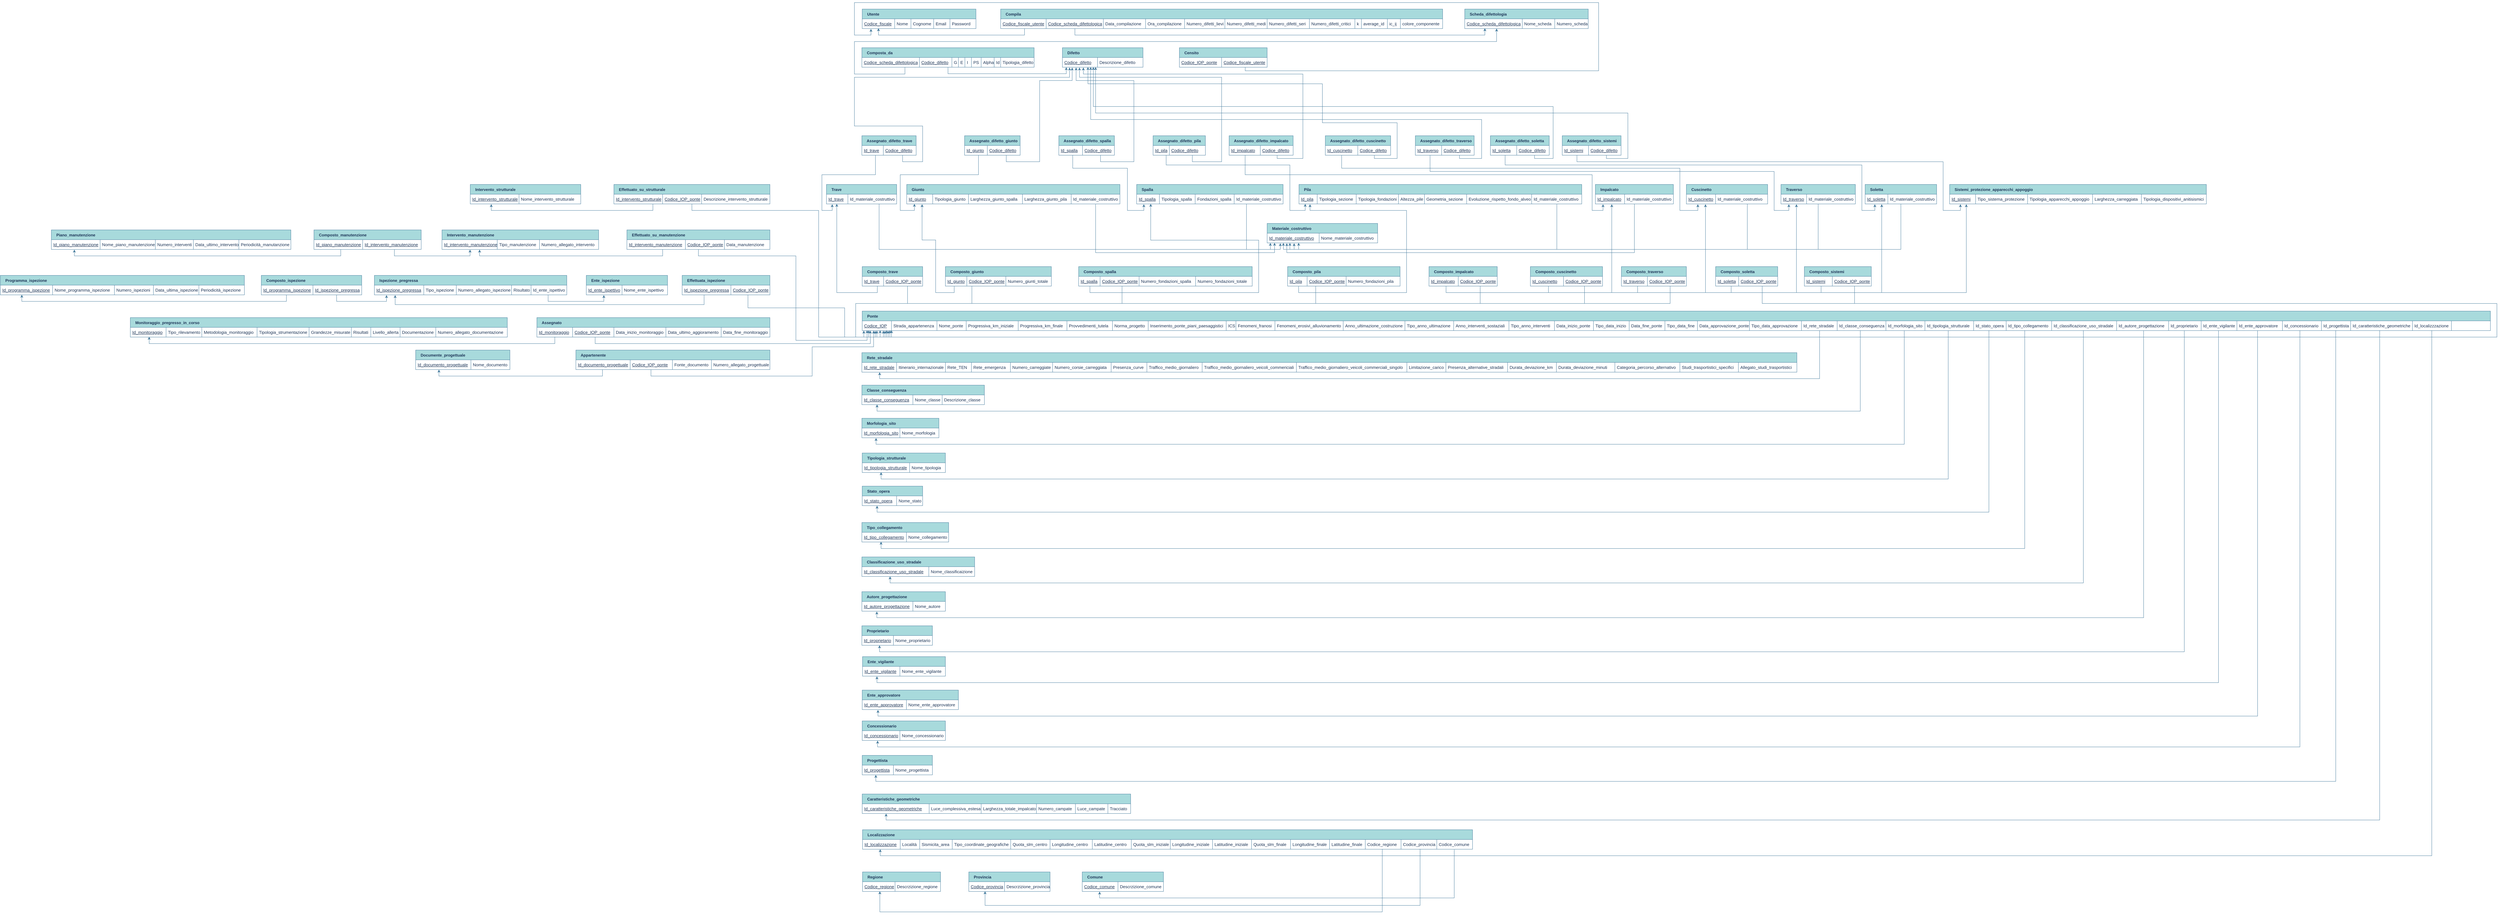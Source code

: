 <mxfile version="22.0.0" type="device">
  <diagram id="rhiiZ2Jd7JkXtrCjAHx8" name="Pagina-1">
    <mxGraphModel dx="5888" dy="2285" grid="1" gridSize="10" guides="1" tooltips="1" connect="1" arrows="1" fold="1" page="1" pageScale="1" pageWidth="827" pageHeight="1169" math="0" shadow="0">
      <root>
        <mxCell id="0" />
        <mxCell id="1" parent="0" />
        <mxCell id="1Ri9gr3XtNwdfMUWaG_f-42" value="    Utente " style="shape=table;startSize=30;container=1;collapsible=1;childLayout=tableLayout;fixedRows=1;rowLines=0;fontStyle=1;align=left;resizeLast=1;labelBackgroundColor=none;fillColor=#A8DADC;strokeColor=#457B9D;fontColor=#1D3557;" parent="1" vertex="1">
          <mxGeometry x="24" y="20" width="350" height="60" as="geometry" />
        </mxCell>
        <mxCell id="1Ri9gr3XtNwdfMUWaG_f-43" value="" style="shape=tableRow;horizontal=0;startSize=0;swimlaneHead=0;swimlaneBody=0;fillColor=none;collapsible=0;dropTarget=0;points=[[0,0.5],[1,0.5]];portConstraint=eastwest;top=0;left=0;right=0;bottom=0;labelBackgroundColor=none;strokeColor=#457B9D;fontColor=#1D3557;" parent="1Ri9gr3XtNwdfMUWaG_f-42" vertex="1">
          <mxGeometry y="30" width="350" height="30" as="geometry" />
        </mxCell>
        <mxCell id="1Ri9gr3XtNwdfMUWaG_f-45" value="&lt;u style=&quot;font-weight: normal;&quot;&gt;Codice_fiscale&lt;/u&gt;" style="shape=partialRectangle;connectable=0;fillColor=none;top=0;left=0;bottom=0;right=0;align=left;spacingLeft=6;fontStyle=1;overflow=hidden;spacingTop=0;spacing=0;spacingBottom=0;fontSize=13;verticalAlign=middle;labelBackgroundColor=none;html=1;strokeColor=#457B9D;fontColor=#1D3557;" parent="1Ri9gr3XtNwdfMUWaG_f-43" vertex="1">
          <mxGeometry width="100" height="30" as="geometry">
            <mxRectangle width="100" height="30" as="alternateBounds" />
          </mxGeometry>
        </mxCell>
        <mxCell id="JqrnedmFL1r3H0O88pzD-1" value="&lt;div align=&quot;left&quot;&gt;&lt;span style=&quot;font-weight: normal;&quot;&gt;Nome&lt;/span&gt;&lt;br&gt;&lt;/div&gt;" style="shape=partialRectangle;connectable=0;fillColor=none;top=0;left=0;bottom=0;right=0;align=left;spacingLeft=6;fontStyle=1;overflow=hidden;spacingTop=0;spacing=0;spacingBottom=0;fontSize=13;verticalAlign=middle;labelBackgroundColor=none;html=1;strokeColor=#457B9D;fontColor=#1D3557;" parent="1Ri9gr3XtNwdfMUWaG_f-43" vertex="1">
          <mxGeometry x="100" width="50" height="30" as="geometry">
            <mxRectangle width="50" height="30" as="alternateBounds" />
          </mxGeometry>
        </mxCell>
        <mxCell id="xD8e4LEsj7F09dbHi5wm-105" value="&lt;div align=&quot;left&quot;&gt;&lt;font style=&quot;font-size: 13px;&quot;&gt;Cognome&lt;/font&gt;&lt;/div&gt;" style="shape=partialRectangle;connectable=0;fillColor=none;top=0;left=0;bottom=0;right=0;align=left;spacingLeft=6;fontStyle=0;overflow=hidden;spacingTop=0;spacing=0;spacingBottom=0;fontSize=13;verticalAlign=middle;labelBackgroundColor=none;html=1;strokeColor=#457B9D;fontColor=#1D3557;" parent="1Ri9gr3XtNwdfMUWaG_f-43" vertex="1">
          <mxGeometry x="150" width="70" height="30" as="geometry">
            <mxRectangle width="70" height="30" as="alternateBounds" />
          </mxGeometry>
        </mxCell>
        <mxCell id="xD8e4LEsj7F09dbHi5wm-106" value="Email" style="shape=partialRectangle;connectable=0;fillColor=none;top=0;left=0;bottom=0;right=0;align=left;spacingLeft=6;fontStyle=0;overflow=hidden;spacingTop=0;spacing=0;spacingBottom=0;fontSize=13;verticalAlign=middle;labelBackgroundColor=none;html=1;strokeColor=#457B9D;fontColor=#1D3557;" parent="1Ri9gr3XtNwdfMUWaG_f-43" vertex="1">
          <mxGeometry x="220" width="50" height="30" as="geometry">
            <mxRectangle width="50" height="30" as="alternateBounds" />
          </mxGeometry>
        </mxCell>
        <mxCell id="xD8e4LEsj7F09dbHi5wm-107" value="&lt;div align=&quot;left&quot;&gt;Password&lt;/div&gt;" style="shape=partialRectangle;connectable=0;fillColor=none;top=0;left=0;bottom=0;right=0;align=left;spacingLeft=6;fontStyle=0;overflow=hidden;spacingTop=0;spacing=0;spacingBottom=0;fontSize=13;verticalAlign=middle;labelBackgroundColor=none;html=1;strokeColor=#457B9D;fontColor=#1D3557;" parent="1Ri9gr3XtNwdfMUWaG_f-43" vertex="1">
          <mxGeometry x="270" width="80" height="30" as="geometry">
            <mxRectangle width="80" height="30" as="alternateBounds" />
          </mxGeometry>
        </mxCell>
        <mxCell id="1Ri9gr3XtNwdfMUWaG_f-70" value="    Compila" style="shape=table;startSize=30;container=1;collapsible=1;childLayout=tableLayout;fixedRows=1;rowLines=0;fontStyle=1;align=left;resizeLast=1;enumerate=0;labelBackgroundColor=none;fillColor=#A8DADC;strokeColor=#457B9D;fontColor=#1D3557;" parent="1" vertex="1">
          <mxGeometry x="450" y="20" width="1360" height="60" as="geometry">
            <mxRectangle x="20" y="120" width="130" height="30" as="alternateBounds" />
          </mxGeometry>
        </mxCell>
        <mxCell id="1Ri9gr3XtNwdfMUWaG_f-71" value="" style="shape=tableRow;horizontal=0;startSize=0;swimlaneHead=0;swimlaneBody=0;fillColor=none;collapsible=0;dropTarget=0;points=[[0,0.5],[1,0.5]];portConstraint=eastwest;top=0;left=0;right=0;bottom=0;labelBackgroundColor=none;strokeColor=#457B9D;fontColor=#1D3557;" parent="1Ri9gr3XtNwdfMUWaG_f-70" vertex="1">
          <mxGeometry y="30" width="1360" height="30" as="geometry" />
        </mxCell>
        <mxCell id="1Ri9gr3XtNwdfMUWaG_f-73" value="&lt;u&gt;Codice_fiscale_utente&lt;/u&gt;" style="shape=partialRectangle;connectable=0;fillColor=none;top=0;left=0;bottom=0;right=0;align=left;spacingLeft=6;fontStyle=0;overflow=hidden;spacingTop=0;spacing=0;spacingBottom=0;fontSize=13;verticalAlign=middle;labelBackgroundColor=none;html=1;strokeColor=#457B9D;fontColor=#1D3557;" parent="1Ri9gr3XtNwdfMUWaG_f-71" vertex="1">
          <mxGeometry width="140" height="30" as="geometry">
            <mxRectangle width="140" height="30" as="alternateBounds" />
          </mxGeometry>
        </mxCell>
        <mxCell id="JqrnedmFL1r3H0O88pzD-5" value="&lt;u&gt;Codice_scheda_difettologica&lt;/u&gt;" style="shape=partialRectangle;connectable=0;fillColor=none;top=0;left=0;bottom=0;right=0;align=left;spacingLeft=6;fontStyle=0;overflow=hidden;spacingTop=0;spacing=0;spacingBottom=0;fontSize=13;verticalAlign=middle;labelBackgroundColor=none;html=1;strokeColor=#457B9D;fontColor=#1D3557;" parent="1Ri9gr3XtNwdfMUWaG_f-71" vertex="1">
          <mxGeometry x="140" width="176.0" height="30" as="geometry">
            <mxRectangle width="176.0" height="30" as="alternateBounds" />
          </mxGeometry>
        </mxCell>
        <mxCell id="JqrnedmFL1r3H0O88pzD-4" value="Data_compilazione" style="shape=partialRectangle;connectable=0;fillColor=none;top=0;left=0;bottom=0;right=0;align=left;spacingLeft=6;fontStyle=0;overflow=hidden;spacingTop=0;spacing=0;spacingBottom=0;fontSize=13;verticalAlign=middle;labelBackgroundColor=none;html=1;strokeColor=#457B9D;fontColor=#1D3557;" parent="1Ri9gr3XtNwdfMUWaG_f-71" vertex="1">
          <mxGeometry x="316.0" width="130.0" height="30" as="geometry">
            <mxRectangle width="130.0" height="30" as="alternateBounds" />
          </mxGeometry>
        </mxCell>
        <mxCell id="JqrnedmFL1r3H0O88pzD-3" value="Ora_compilazione" style="shape=partialRectangle;connectable=0;fillColor=none;top=0;left=0;bottom=0;right=0;align=left;spacingLeft=6;fontStyle=0;overflow=hidden;spacingTop=0;spacing=0;spacingBottom=0;fontSize=13;verticalAlign=middle;labelBackgroundColor=none;html=1;strokeColor=#457B9D;fontColor=#1D3557;" parent="1Ri9gr3XtNwdfMUWaG_f-71" vertex="1">
          <mxGeometry x="446" width="120" height="30" as="geometry">
            <mxRectangle width="120" height="30" as="alternateBounds" />
          </mxGeometry>
        </mxCell>
        <mxCell id="OsxjbTnRPQwJJN85cHEo-8" value="Numero_difetti_lievi" style="shape=partialRectangle;connectable=0;fillColor=none;top=0;left=0;bottom=0;right=0;align=left;spacingLeft=6;fontStyle=0;overflow=hidden;spacingTop=0;spacing=0;spacingBottom=0;fontSize=13;verticalAlign=middle;labelBackgroundColor=none;html=1;strokeColor=#457B9D;fontColor=#1D3557;" parent="1Ri9gr3XtNwdfMUWaG_f-71" vertex="1">
          <mxGeometry x="566" width="124" height="30" as="geometry">
            <mxRectangle width="124" height="30" as="alternateBounds" />
          </mxGeometry>
        </mxCell>
        <mxCell id="OsxjbTnRPQwJJN85cHEo-7" value="Numero_difetti_medi" style="shape=partialRectangle;connectable=0;fillColor=none;top=0;left=0;bottom=0;right=0;align=left;spacingLeft=6;fontStyle=0;overflow=hidden;spacingTop=0;spacing=0;spacingBottom=0;fontSize=13;verticalAlign=middle;labelBackgroundColor=none;html=1;strokeColor=#457B9D;fontColor=#1D3557;" parent="1Ri9gr3XtNwdfMUWaG_f-71" vertex="1">
          <mxGeometry x="690" width="130" height="30" as="geometry">
            <mxRectangle width="130" height="30" as="alternateBounds" />
          </mxGeometry>
        </mxCell>
        <mxCell id="OsxjbTnRPQwJJN85cHEo-6" value="Numero_difetti_seri" style="shape=partialRectangle;connectable=0;fillColor=none;top=0;left=0;bottom=0;right=0;align=left;spacingLeft=6;fontStyle=0;overflow=hidden;spacingTop=0;spacing=0;spacingBottom=0;fontSize=13;verticalAlign=middle;labelBackgroundColor=none;html=1;strokeColor=#457B9D;fontColor=#1D3557;" parent="1Ri9gr3XtNwdfMUWaG_f-71" vertex="1">
          <mxGeometry x="820" width="130" height="30" as="geometry">
            <mxRectangle width="130" height="30" as="alternateBounds" />
          </mxGeometry>
        </mxCell>
        <mxCell id="OsxjbTnRPQwJJN85cHEo-5" value="Numero_difetti_critici" style="shape=partialRectangle;connectable=0;fillColor=none;top=0;left=0;bottom=0;right=0;align=left;spacingLeft=6;fontStyle=0;overflow=hidden;spacingTop=0;spacing=0;spacingBottom=0;fontSize=13;verticalAlign=middle;labelBackgroundColor=none;html=1;strokeColor=#457B9D;fontColor=#1D3557;" parent="1Ri9gr3XtNwdfMUWaG_f-71" vertex="1">
          <mxGeometry x="950" width="140" height="30" as="geometry">
            <mxRectangle width="140" height="30" as="alternateBounds" />
          </mxGeometry>
        </mxCell>
        <mxCell id="OsxjbTnRPQwJJN85cHEo-4" value="k" style="shape=partialRectangle;connectable=0;fillColor=none;top=0;left=0;bottom=0;right=0;align=left;spacingLeft=6;fontStyle=0;overflow=hidden;spacingTop=0;spacing=0;spacingBottom=0;fontSize=13;verticalAlign=middle;labelBackgroundColor=none;html=1;strokeColor=#457B9D;fontColor=#1D3557;" parent="1Ri9gr3XtNwdfMUWaG_f-71" vertex="1">
          <mxGeometry x="1090" width="20" height="30" as="geometry">
            <mxRectangle width="20" height="30" as="alternateBounds" />
          </mxGeometry>
        </mxCell>
        <mxCell id="OsxjbTnRPQwJJN85cHEo-3" value="average_id" style="shape=partialRectangle;connectable=0;fillColor=none;top=0;left=0;bottom=0;right=0;align=left;spacingLeft=6;fontStyle=0;overflow=hidden;spacingTop=0;spacing=0;spacingBottom=0;fontSize=13;verticalAlign=middle;labelBackgroundColor=none;html=1;strokeColor=#457B9D;fontColor=#1D3557;" parent="1Ri9gr3XtNwdfMUWaG_f-71" vertex="1">
          <mxGeometry x="1110" width="80" height="30" as="geometry">
            <mxRectangle width="80" height="30" as="alternateBounds" />
          </mxGeometry>
        </mxCell>
        <mxCell id="OsxjbTnRPQwJJN85cHEo-2" value="ic_ij" style="shape=partialRectangle;connectable=0;fillColor=none;top=0;left=0;bottom=0;right=0;align=left;spacingLeft=6;fontStyle=0;overflow=hidden;spacingTop=0;spacing=0;spacingBottom=0;fontSize=13;verticalAlign=middle;labelBackgroundColor=none;html=1;strokeColor=#457B9D;fontColor=#1D3557;" parent="1Ri9gr3XtNwdfMUWaG_f-71" vertex="1">
          <mxGeometry x="1190" width="40" height="30" as="geometry">
            <mxRectangle width="40" height="30" as="alternateBounds" />
          </mxGeometry>
        </mxCell>
        <mxCell id="OsxjbTnRPQwJJN85cHEo-1" value="colore_componente" style="shape=partialRectangle;connectable=0;fillColor=none;top=0;left=0;bottom=0;right=0;align=left;spacingLeft=6;fontStyle=0;overflow=hidden;spacingTop=0;spacing=0;spacingBottom=0;fontSize=13;verticalAlign=middle;labelBackgroundColor=none;html=1;strokeColor=#457B9D;fontColor=#1D3557;" parent="1Ri9gr3XtNwdfMUWaG_f-71" vertex="1">
          <mxGeometry x="1230" width="130" height="30" as="geometry">
            <mxRectangle width="130" height="30" as="alternateBounds" />
          </mxGeometry>
        </mxCell>
        <mxCell id="HXkGpmhcMRqTZhiw7rj0-34" style="edgeStyle=orthogonalEdgeStyle;rounded=0;orthogonalLoop=1;jettySize=auto;html=1;exitX=0.588;exitY=1.011;exitDx=0;exitDy=0;entryX=0.019;entryY=1.01;entryDx=0;entryDy=0;entryPerimeter=0;strokeColor=#457B9D;fontColor=default;fillColor=#A8DADC;exitPerimeter=0;labelBackgroundColor=none;" parent="1" source="JqrnedmFL1r3H0O88pzD-8" target="CCnmvzEQ_85lXzSqWGfp-60" edge="1">
          <mxGeometry relative="1" as="geometry" />
        </mxCell>
        <mxCell id="HXkGpmhcMRqTZhiw7rj0-35" style="edgeStyle=orthogonalEdgeStyle;rounded=0;orthogonalLoop=1;jettySize=auto;html=1;exitX=0.613;exitY=0.975;exitDx=0;exitDy=0;strokeColor=#457B9D;fontColor=default;fillColor=#A8DADC;entryX=0.124;entryY=0.989;entryDx=0;entryDy=0;entryPerimeter=0;exitPerimeter=0;labelBackgroundColor=none;" parent="1" source="JqrnedmFL1r3H0O88pzD-8" target="CCnmvzEQ_85lXzSqWGfp-68" edge="1">
          <mxGeometry relative="1" as="geometry">
            <mxPoint x="1680" y="1332.857" as="targetPoint" />
          </mxGeometry>
        </mxCell>
        <mxCell id="HXkGpmhcMRqTZhiw7rj0-36" style="edgeStyle=orthogonalEdgeStyle;rounded=0;orthogonalLoop=1;jettySize=auto;html=1;exitX=0.64;exitY=1.011;exitDx=0;exitDy=0;strokeColor=#457B9D;fontColor=default;fillColor=#A8DADC;entryX=0.184;entryY=1.022;entryDx=0;entryDy=0;entryPerimeter=0;exitPerimeter=0;labelBackgroundColor=none;" parent="1" source="JqrnedmFL1r3H0O88pzD-8" target="CCnmvzEQ_85lXzSqWGfp-76" edge="1">
          <mxGeometry relative="1" as="geometry">
            <mxPoint x="1620" y="1500" as="targetPoint" />
          </mxGeometry>
        </mxCell>
        <mxCell id="HXkGpmhcMRqTZhiw7rj0-40" style="edgeStyle=orthogonalEdgeStyle;rounded=0;orthogonalLoop=1;jettySize=auto;html=1;exitX=0.667;exitY=1.011;exitDx=0;exitDy=0;strokeColor=#457B9D;fontColor=default;fillColor=#A8DADC;exitPerimeter=0;entryX=0.227;entryY=0.972;entryDx=0;entryDy=0;entryPerimeter=0;labelBackgroundColor=none;" parent="1" source="JqrnedmFL1r3H0O88pzD-8" target="CCnmvzEQ_85lXzSqWGfp-84" edge="1">
          <mxGeometry relative="1" as="geometry">
            <mxPoint x="1810" y="1610" as="targetPoint" />
          </mxGeometry>
        </mxCell>
        <mxCell id="HXkGpmhcMRqTZhiw7rj0-41" style="edgeStyle=orthogonalEdgeStyle;rounded=0;orthogonalLoop=1;jettySize=auto;html=1;exitX=0.692;exitY=0.975;exitDx=0;exitDy=0;strokeColor=#457B9D;fontColor=default;fillColor=#A8DADC;exitPerimeter=0;entryX=0.246;entryY=1.008;entryDx=0;entryDy=0;entryPerimeter=0;labelBackgroundColor=none;" parent="1" source="JqrnedmFL1r3H0O88pzD-8" target="CCnmvzEQ_85lXzSqWGfp-92" edge="1">
          <mxGeometry relative="1" as="geometry">
            <mxPoint x="1780" y="1710" as="targetPoint" />
          </mxGeometry>
        </mxCell>
        <mxCell id="HXkGpmhcMRqTZhiw7rj0-42" style="edgeStyle=orthogonalEdgeStyle;rounded=0;orthogonalLoop=1;jettySize=auto;html=1;exitX=0.714;exitY=0.975;exitDx=0;exitDy=0;strokeColor=#457B9D;fontColor=default;fillColor=#A8DADC;exitPerimeter=0;entryX=0.221;entryY=0.967;entryDx=0;entryDy=0;entryPerimeter=0;labelBackgroundColor=none;" parent="1" source="JqrnedmFL1r3H0O88pzD-8" target="CCnmvzEQ_85lXzSqWGfp-100" edge="1">
          <mxGeometry relative="1" as="geometry">
            <mxPoint x="480" y="1740" as="targetPoint" />
          </mxGeometry>
        </mxCell>
        <mxCell id="HXkGpmhcMRqTZhiw7rj0-43" style="edgeStyle=orthogonalEdgeStyle;rounded=0;orthogonalLoop=1;jettySize=auto;html=1;exitX=0.75;exitY=0.975;exitDx=0;exitDy=0;strokeColor=#457B9D;fontColor=default;fillColor=#A8DADC;exitPerimeter=0;entryX=0.25;entryY=1;entryDx=0;entryDy=0;labelBackgroundColor=none;" parent="1" source="JqrnedmFL1r3H0O88pzD-8" target="CCnmvzEQ_85lXzSqWGfp-107" edge="1">
          <mxGeometry relative="1" as="geometry">
            <mxPoint x="3780" y="1410" as="targetPoint" />
          </mxGeometry>
        </mxCell>
        <mxCell id="HXkGpmhcMRqTZhiw7rj0-44" style="edgeStyle=orthogonalEdgeStyle;rounded=0;orthogonalLoop=1;jettySize=auto;html=1;exitX=0.787;exitY=1.011;exitDx=0;exitDy=0;strokeColor=#457B9D;fontColor=default;fillColor=#A8DADC;exitPerimeter=0;entryX=0.179;entryY=1.033;entryDx=0;entryDy=0;entryPerimeter=0;labelBackgroundColor=none;" parent="1" source="JqrnedmFL1r3H0O88pzD-8" target="CCnmvzEQ_85lXzSqWGfp-116" edge="1">
          <mxGeometry relative="1" as="geometry">
            <mxPoint x="3950" y="1400" as="targetPoint" />
          </mxGeometry>
        </mxCell>
        <mxCell id="HXkGpmhcMRqTZhiw7rj0-45" style="edgeStyle=orthogonalEdgeStyle;rounded=0;orthogonalLoop=1;jettySize=auto;html=1;exitX=0.812;exitY=1.011;exitDx=0;exitDy=0;strokeColor=#457B9D;fontColor=default;fillColor=#A8DADC;exitPerimeter=0;entryX=0.25;entryY=1;entryDx=0;entryDy=0;labelBackgroundColor=none;" parent="1" source="JqrnedmFL1r3H0O88pzD-8" target="CCnmvzEQ_85lXzSqWGfp-123" edge="1">
          <mxGeometry relative="1" as="geometry">
            <mxPoint x="4070" y="1450" as="targetPoint" />
          </mxGeometry>
        </mxCell>
        <mxCell id="HXkGpmhcMRqTZhiw7rj0-46" style="edgeStyle=orthogonalEdgeStyle;rounded=0;orthogonalLoop=1;jettySize=auto;html=1;exitX=0.833;exitY=1.011;exitDx=0;exitDy=0;strokeColor=#457B9D;fontColor=default;fillColor=#A8DADC;exitPerimeter=0;entryX=0.174;entryY=1.022;entryDx=0;entryDy=0;entryPerimeter=0;labelBackgroundColor=none;" parent="1" source="JqrnedmFL1r3H0O88pzD-8" target="CCnmvzEQ_85lXzSqWGfp-132" edge="1">
          <mxGeometry relative="1" as="geometry">
            <mxPoint x="4195" y="1420" as="targetPoint" />
          </mxGeometry>
        </mxCell>
        <mxCell id="HXkGpmhcMRqTZhiw7rj0-47" style="edgeStyle=orthogonalEdgeStyle;rounded=0;orthogonalLoop=1;jettySize=auto;html=1;exitX=0.857;exitY=1.011;exitDx=0;exitDy=0;strokeColor=#457B9D;fontColor=default;fillColor=#A8DADC;exitPerimeter=0;entryX=0.164;entryY=1.033;entryDx=0;entryDy=0;entryPerimeter=0;labelBackgroundColor=none;" parent="1" source="JqrnedmFL1r3H0O88pzD-8" target="CCnmvzEQ_85lXzSqWGfp-140" edge="1">
          <mxGeometry relative="1" as="geometry">
            <mxPoint x="4317" y="1400" as="targetPoint" />
          </mxGeometry>
        </mxCell>
        <mxCell id="HXkGpmhcMRqTZhiw7rj0-48" style="edgeStyle=orthogonalEdgeStyle;rounded=0;orthogonalLoop=1;jettySize=auto;html=1;exitX=0.883;exitY=0.975;exitDx=0;exitDy=0;strokeColor=#457B9D;fontColor=default;fillColor=#A8DADC;exitPerimeter=0;entryX=0.185;entryY=1.022;entryDx=0;entryDy=0;entryPerimeter=0;labelBackgroundColor=none;" parent="1" source="JqrnedmFL1r3H0O88pzD-8" target="CCnmvzEQ_85lXzSqWGfp-148" edge="1">
          <mxGeometry relative="1" as="geometry">
            <mxPoint x="480" y="2253.333" as="targetPoint" />
          </mxGeometry>
        </mxCell>
        <mxCell id="HXkGpmhcMRqTZhiw7rj0-49" style="edgeStyle=orthogonalEdgeStyle;rounded=0;orthogonalLoop=1;jettySize=auto;html=1;exitX=0.905;exitY=0.975;exitDx=0;exitDy=0;strokeColor=#457B9D;fontColor=default;fillColor=#A8DADC;exitPerimeter=0;entryX=0.194;entryY=1;entryDx=0;entryDy=0;entryPerimeter=0;labelBackgroundColor=none;" parent="1" source="JqrnedmFL1r3H0O88pzD-8" target="CCnmvzEQ_85lXzSqWGfp-156" edge="1">
          <mxGeometry relative="1" as="geometry">
            <mxPoint x="1580" y="2450" as="targetPoint" />
          </mxGeometry>
        </mxCell>
        <mxCell id="JqrnedmFL1r3H0O88pzD-7" value="    Ponte" style="shape=table;startSize=30;container=1;collapsible=1;childLayout=tableLayout;fixedRows=1;rowLines=0;fontStyle=1;align=left;resizeLast=1;enumerate=0;labelBackgroundColor=none;fillColor=#A8DADC;strokeColor=#457B9D;fontColor=#1D3557;" parent="1" vertex="1">
          <mxGeometry x="24" y="950" width="5010" height="60" as="geometry">
            <mxRectangle x="20" y="130" width="130" height="30" as="alternateBounds" />
          </mxGeometry>
        </mxCell>
        <mxCell id="JqrnedmFL1r3H0O88pzD-8" value="" style="shape=tableRow;horizontal=0;startSize=0;swimlaneHead=0;swimlaneBody=0;fillColor=none;collapsible=0;dropTarget=0;points=[[0,0.5],[1,0.5]];portConstraint=eastwest;top=0;left=0;right=0;bottom=0;labelBackgroundColor=none;strokeColor=#457B9D;fontColor=#1D3557;" parent="JqrnedmFL1r3H0O88pzD-7" vertex="1">
          <mxGeometry y="30" width="5010" height="30" as="geometry" />
        </mxCell>
        <mxCell id="JqrnedmFL1r3H0O88pzD-9" value="&lt;u&gt;Codice_IOP&lt;/u&gt;" style="shape=partialRectangle;connectable=0;fillColor=none;top=0;left=0;bottom=0;right=0;align=left;spacingLeft=6;fontStyle=0;overflow=hidden;spacingTop=0;spacing=0;spacingBottom=0;fontSize=13;verticalAlign=middle;labelBackgroundColor=none;html=1;strokeColor=#457B9D;fontColor=#1D3557;" parent="JqrnedmFL1r3H0O88pzD-8" vertex="1">
          <mxGeometry width="90" height="30" as="geometry">
            <mxRectangle width="90" height="30" as="alternateBounds" />
          </mxGeometry>
        </mxCell>
        <mxCell id="JqrnedmFL1r3H0O88pzD-10" value="Strada_appartenenza" style="shape=partialRectangle;connectable=0;fillColor=none;top=0;left=0;bottom=0;right=0;align=left;spacingLeft=6;fontStyle=0;overflow=hidden;spacingTop=0;spacing=0;spacingBottom=0;fontSize=13;verticalAlign=middle;labelBackgroundColor=none;html=1;strokeColor=#457B9D;fontColor=#1D3557;" parent="JqrnedmFL1r3H0O88pzD-8" vertex="1">
          <mxGeometry x="90" width="140" height="30" as="geometry">
            <mxRectangle width="140" height="30" as="alternateBounds" />
          </mxGeometry>
        </mxCell>
        <mxCell id="JqrnedmFL1r3H0O88pzD-11" value="Nome_ponte" style="shape=partialRectangle;connectable=0;fillColor=none;top=0;left=0;bottom=0;right=0;align=left;spacingLeft=6;fontStyle=0;overflow=hidden;spacingTop=0;spacing=0;spacingBottom=0;fontSize=13;verticalAlign=middle;labelBackgroundColor=none;html=1;strokeColor=#457B9D;fontColor=#1D3557;" parent="JqrnedmFL1r3H0O88pzD-8" vertex="1">
          <mxGeometry x="230" width="90" height="30" as="geometry">
            <mxRectangle width="90" height="30" as="alternateBounds" />
          </mxGeometry>
        </mxCell>
        <mxCell id="JqrnedmFL1r3H0O88pzD-12" value="Progressiva_km_iniziale" style="shape=partialRectangle;connectable=0;fillColor=none;top=0;left=0;bottom=0;right=0;align=left;spacingLeft=6;fontStyle=0;overflow=hidden;spacingTop=0;spacing=0;spacingBottom=0;fontSize=13;verticalAlign=middle;labelBackgroundColor=none;html=1;strokeColor=#457B9D;fontColor=#1D3557;" parent="JqrnedmFL1r3H0O88pzD-8" vertex="1">
          <mxGeometry x="320" width="160" height="30" as="geometry">
            <mxRectangle width="160" height="30" as="alternateBounds" />
          </mxGeometry>
        </mxCell>
        <mxCell id="JqrnedmFL1r3H0O88pzD-15" value="Progressiva_km_finale" style="shape=partialRectangle;connectable=0;fillColor=none;top=0;left=0;bottom=0;right=0;align=left;spacingLeft=6;fontStyle=0;overflow=hidden;spacingTop=0;spacing=0;spacingBottom=0;fontSize=13;verticalAlign=middle;labelBackgroundColor=none;html=1;strokeColor=#457B9D;fontColor=#1D3557;" parent="JqrnedmFL1r3H0O88pzD-8" vertex="1">
          <mxGeometry x="480" width="150" height="30" as="geometry">
            <mxRectangle width="150" height="30" as="alternateBounds" />
          </mxGeometry>
        </mxCell>
        <mxCell id="JqrnedmFL1r3H0O88pzD-22" value="Provvedimenti_tutela" style="shape=partialRectangle;connectable=0;fillColor=none;top=0;left=0;bottom=0;right=0;align=left;spacingLeft=6;fontStyle=0;overflow=hidden;spacingTop=0;spacing=0;spacingBottom=0;fontSize=13;verticalAlign=middle;labelBackgroundColor=none;html=1;strokeColor=#457B9D;fontColor=#1D3557;" parent="JqrnedmFL1r3H0O88pzD-8" vertex="1">
          <mxGeometry x="630" width="140" height="30" as="geometry">
            <mxRectangle width="140" height="30" as="alternateBounds" />
          </mxGeometry>
        </mxCell>
        <mxCell id="CCnmvzEQ_85lXzSqWGfp-2" value="Norma_progetto" style="shape=partialRectangle;connectable=0;fillColor=none;top=0;left=0;bottom=0;right=0;align=left;spacingLeft=6;fontStyle=0;overflow=hidden;spacingTop=0;spacing=0;spacingBottom=0;fontSize=13;verticalAlign=middle;labelBackgroundColor=none;html=1;strokeColor=#457B9D;fontColor=#1D3557;" parent="JqrnedmFL1r3H0O88pzD-8" vertex="1">
          <mxGeometry x="770" width="110" height="30" as="geometry">
            <mxRectangle width="110" height="30" as="alternateBounds" />
          </mxGeometry>
        </mxCell>
        <mxCell id="JqrnedmFL1r3H0O88pzD-24" value="Inserimento_ponte_piani_paesaggistici" style="shape=partialRectangle;connectable=0;fillColor=none;top=0;left=0;bottom=0;right=0;align=left;spacingLeft=6;fontStyle=0;overflow=hidden;spacingTop=0;spacing=0;spacingBottom=0;fontSize=13;verticalAlign=middle;labelBackgroundColor=none;html=1;strokeColor=#457B9D;fontColor=#1D3557;" parent="JqrnedmFL1r3H0O88pzD-8" vertex="1">
          <mxGeometry x="880" width="240" height="30" as="geometry">
            <mxRectangle width="240" height="30" as="alternateBounds" />
          </mxGeometry>
        </mxCell>
        <mxCell id="N8HXoG0r8_hafqV7_cb7-6" value="ICS" style="shape=partialRectangle;connectable=0;fillColor=none;top=0;left=0;bottom=0;right=0;align=left;spacingLeft=6;fontStyle=0;overflow=hidden;spacingTop=0;spacing=0;spacingBottom=0;fontSize=13;verticalAlign=middle;labelBackgroundColor=none;html=1;strokeColor=#457B9D;fontColor=#1D3557;" parent="JqrnedmFL1r3H0O88pzD-8" vertex="1">
          <mxGeometry x="1120" width="30" height="30" as="geometry">
            <mxRectangle width="30" height="30" as="alternateBounds" />
          </mxGeometry>
        </mxCell>
        <mxCell id="CCnmvzEQ_85lXzSqWGfp-3" value="Fenomeni_franosi" style="shape=partialRectangle;connectable=0;fillColor=none;top=0;left=0;bottom=0;right=0;align=left;spacingLeft=6;fontStyle=0;overflow=hidden;spacingTop=0;spacing=0;spacingBottom=0;fontSize=13;verticalAlign=middle;labelBackgroundColor=none;html=1;strokeColor=#457B9D;fontColor=#1D3557;" parent="JqrnedmFL1r3H0O88pzD-8" vertex="1">
          <mxGeometry x="1150" width="120" height="30" as="geometry">
            <mxRectangle width="120" height="30" as="alternateBounds" />
          </mxGeometry>
        </mxCell>
        <mxCell id="CCnmvzEQ_85lXzSqWGfp-4" value="Fenomeni_erosivi_alluvionamento" style="shape=partialRectangle;connectable=0;fillColor=none;top=0;left=0;bottom=0;right=0;align=left;spacingLeft=6;fontStyle=0;overflow=hidden;spacingTop=0;spacing=0;spacingBottom=0;fontSize=13;verticalAlign=middle;labelBackgroundColor=none;html=1;strokeColor=#457B9D;fontColor=#1D3557;" parent="JqrnedmFL1r3H0O88pzD-8" vertex="1">
          <mxGeometry x="1270" width="210" height="30" as="geometry">
            <mxRectangle width="210" height="30" as="alternateBounds" />
          </mxGeometry>
        </mxCell>
        <mxCell id="CCnmvzEQ_85lXzSqWGfp-6" value="Anno_ultimazione_costruzione" style="shape=partialRectangle;connectable=0;fillColor=none;top=0;left=0;bottom=0;right=0;align=left;spacingLeft=6;fontStyle=0;overflow=hidden;spacingTop=0;spacing=0;spacingBottom=0;fontSize=13;verticalAlign=middle;labelBackgroundColor=none;html=1;strokeColor=#457B9D;fontColor=#1D3557;" parent="JqrnedmFL1r3H0O88pzD-8" vertex="1">
          <mxGeometry x="1480" width="190" height="30" as="geometry">
            <mxRectangle width="190" height="30" as="alternateBounds" />
          </mxGeometry>
        </mxCell>
        <mxCell id="CCnmvzEQ_85lXzSqWGfp-7" value="Tipo_anno_ultimazione" style="shape=partialRectangle;connectable=0;fillColor=none;top=0;left=0;bottom=0;right=0;align=left;spacingLeft=6;fontStyle=0;overflow=hidden;spacingTop=0;spacing=0;spacingBottom=0;fontSize=13;verticalAlign=middle;labelBackgroundColor=none;html=1;strokeColor=#457B9D;fontColor=#1D3557;" parent="JqrnedmFL1r3H0O88pzD-8" vertex="1">
          <mxGeometry x="1670" width="150" height="30" as="geometry">
            <mxRectangle width="150" height="30" as="alternateBounds" />
          </mxGeometry>
        </mxCell>
        <mxCell id="CCnmvzEQ_85lXzSqWGfp-5" value="Anno_interventi_sostaziali" style="shape=partialRectangle;connectable=0;fillColor=none;top=0;left=0;bottom=0;right=0;align=left;spacingLeft=6;fontStyle=0;overflow=hidden;spacingTop=0;spacing=0;spacingBottom=0;fontSize=13;verticalAlign=middle;labelBackgroundColor=none;html=1;strokeColor=#457B9D;fontColor=#1D3557;" parent="JqrnedmFL1r3H0O88pzD-8" vertex="1">
          <mxGeometry x="1820" width="170" height="30" as="geometry">
            <mxRectangle width="170" height="30" as="alternateBounds" />
          </mxGeometry>
        </mxCell>
        <mxCell id="CCnmvzEQ_85lXzSqWGfp-8" value="Tipo_anno_interventi" style="shape=partialRectangle;connectable=0;fillColor=none;top=0;left=0;bottom=0;right=0;align=left;spacingLeft=6;fontStyle=0;overflow=hidden;spacingTop=0;spacing=0;spacingBottom=0;fontSize=13;verticalAlign=middle;labelBackgroundColor=none;html=1;strokeColor=#457B9D;fontColor=#1D3557;" parent="JqrnedmFL1r3H0O88pzD-8" vertex="1">
          <mxGeometry x="1990" width="140" height="30" as="geometry">
            <mxRectangle width="140" height="30" as="alternateBounds" />
          </mxGeometry>
        </mxCell>
        <mxCell id="CCnmvzEQ_85lXzSqWGfp-9" value="Data_inizio_ponte" style="shape=partialRectangle;connectable=0;fillColor=none;top=0;left=0;bottom=0;right=0;align=left;spacingLeft=6;fontStyle=0;overflow=hidden;spacingTop=0;spacing=0;spacingBottom=0;fontSize=13;verticalAlign=middle;labelBackgroundColor=none;html=1;strokeColor=#457B9D;fontColor=#1D3557;" parent="JqrnedmFL1r3H0O88pzD-8" vertex="1">
          <mxGeometry x="2130" width="120" height="30" as="geometry">
            <mxRectangle width="120" height="30" as="alternateBounds" />
          </mxGeometry>
        </mxCell>
        <mxCell id="CCnmvzEQ_85lXzSqWGfp-12" value="Tipo_data_inizio" style="shape=partialRectangle;connectable=0;fillColor=none;top=0;left=0;bottom=0;right=0;align=left;spacingLeft=6;fontStyle=0;overflow=hidden;spacingTop=0;spacing=0;spacingBottom=0;fontSize=13;verticalAlign=middle;labelBackgroundColor=none;html=1;strokeColor=#457B9D;fontColor=#1D3557;" parent="JqrnedmFL1r3H0O88pzD-8" vertex="1">
          <mxGeometry x="2250" width="110" height="30" as="geometry">
            <mxRectangle width="110" height="30" as="alternateBounds" />
          </mxGeometry>
        </mxCell>
        <mxCell id="CCnmvzEQ_85lXzSqWGfp-10" value="Data_fine_ponte" style="shape=partialRectangle;connectable=0;fillColor=none;top=0;left=0;bottom=0;right=0;align=left;spacingLeft=6;fontStyle=0;overflow=hidden;spacingTop=0;spacing=0;spacingBottom=0;fontSize=13;verticalAlign=middle;labelBackgroundColor=none;html=1;strokeColor=#457B9D;fontColor=#1D3557;" parent="JqrnedmFL1r3H0O88pzD-8" vertex="1">
          <mxGeometry x="2360" width="110" height="30" as="geometry">
            <mxRectangle width="110" height="30" as="alternateBounds" />
          </mxGeometry>
        </mxCell>
        <mxCell id="CCnmvzEQ_85lXzSqWGfp-13" value="Tipo_data_fine" style="shape=partialRectangle;connectable=0;fillColor=none;top=0;left=0;bottom=0;right=0;align=left;spacingLeft=6;fontStyle=0;overflow=hidden;spacingTop=0;spacing=0;spacingBottom=0;fontSize=13;verticalAlign=middle;labelBackgroundColor=none;html=1;strokeColor=#457B9D;fontColor=#1D3557;" parent="JqrnedmFL1r3H0O88pzD-8" vertex="1">
          <mxGeometry x="2470" width="100" height="30" as="geometry">
            <mxRectangle width="100" height="30" as="alternateBounds" />
          </mxGeometry>
        </mxCell>
        <mxCell id="CCnmvzEQ_85lXzSqWGfp-11" value="Data_approvazione_ponte" style="shape=partialRectangle;connectable=0;fillColor=none;top=0;left=0;bottom=0;right=0;align=left;spacingLeft=6;fontStyle=0;overflow=hidden;spacingTop=0;spacing=0;spacingBottom=0;fontSize=13;verticalAlign=middle;labelBackgroundColor=none;html=1;strokeColor=#457B9D;fontColor=#1D3557;" parent="JqrnedmFL1r3H0O88pzD-8" vertex="1">
          <mxGeometry x="2570" width="160" height="30" as="geometry">
            <mxRectangle width="160" height="30" as="alternateBounds" />
          </mxGeometry>
        </mxCell>
        <mxCell id="CCnmvzEQ_85lXzSqWGfp-14" value="Tipo_data_approvazione" style="shape=partialRectangle;connectable=0;fillColor=none;top=0;left=0;bottom=0;right=0;align=left;spacingLeft=6;fontStyle=0;overflow=hidden;spacingTop=0;spacing=0;spacingBottom=0;fontSize=13;verticalAlign=middle;labelBackgroundColor=none;html=1;strokeColor=#457B9D;fontColor=#1D3557;" parent="JqrnedmFL1r3H0O88pzD-8" vertex="1">
          <mxGeometry x="2730" width="160" height="30" as="geometry">
            <mxRectangle width="160" height="30" as="alternateBounds" />
          </mxGeometry>
        </mxCell>
        <mxCell id="CCnmvzEQ_85lXzSqWGfp-15" value="Id_rete_stradale" style="shape=partialRectangle;connectable=0;fillColor=none;top=0;left=0;bottom=0;right=0;align=left;spacingLeft=6;fontStyle=0;overflow=hidden;spacingTop=0;spacing=0;spacingBottom=0;fontSize=13;verticalAlign=middle;labelBackgroundColor=none;html=1;strokeColor=#457B9D;fontColor=#1D3557;" parent="JqrnedmFL1r3H0O88pzD-8" vertex="1">
          <mxGeometry x="2890" width="110" height="30" as="geometry">
            <mxRectangle width="110" height="30" as="alternateBounds" />
          </mxGeometry>
        </mxCell>
        <mxCell id="CCnmvzEQ_85lXzSqWGfp-16" value="Id_classe_conseguenza" style="shape=partialRectangle;connectable=0;fillColor=none;top=0;left=0;bottom=0;right=0;align=left;spacingLeft=6;fontStyle=0;overflow=hidden;spacingTop=0;spacing=0;spacingBottom=0;fontSize=13;verticalAlign=middle;labelBackgroundColor=none;html=1;strokeColor=#457B9D;fontColor=#1D3557;" parent="JqrnedmFL1r3H0O88pzD-8" vertex="1">
          <mxGeometry x="3000" width="150" height="30" as="geometry">
            <mxRectangle width="150" height="30" as="alternateBounds" />
          </mxGeometry>
        </mxCell>
        <mxCell id="CCnmvzEQ_85lXzSqWGfp-17" value="Id_morfologia_sito" style="shape=partialRectangle;connectable=0;fillColor=none;top=0;left=0;bottom=0;right=0;align=left;spacingLeft=6;fontStyle=0;overflow=hidden;spacingTop=0;spacing=0;spacingBottom=0;fontSize=13;verticalAlign=middle;labelBackgroundColor=none;html=1;strokeColor=#457B9D;fontColor=#1D3557;" parent="JqrnedmFL1r3H0O88pzD-8" vertex="1">
          <mxGeometry x="3150" width="120" height="30" as="geometry">
            <mxRectangle width="120" height="30" as="alternateBounds" />
          </mxGeometry>
        </mxCell>
        <mxCell id="CCnmvzEQ_85lXzSqWGfp-18" value="Id_tipologia_strutturale" style="shape=partialRectangle;connectable=0;fillColor=none;top=0;left=0;bottom=0;right=0;align=left;spacingLeft=6;fontStyle=0;overflow=hidden;spacingTop=0;spacing=0;spacingBottom=0;fontSize=13;verticalAlign=middle;labelBackgroundColor=none;html=1;strokeColor=#457B9D;fontColor=#1D3557;" parent="JqrnedmFL1r3H0O88pzD-8" vertex="1">
          <mxGeometry x="3270" width="150" height="30" as="geometry">
            <mxRectangle width="150" height="30" as="alternateBounds" />
          </mxGeometry>
        </mxCell>
        <mxCell id="CCnmvzEQ_85lXzSqWGfp-19" value="Id_stato_opera" style="shape=partialRectangle;connectable=0;fillColor=none;top=0;left=0;bottom=0;right=0;align=left;spacingLeft=6;fontStyle=0;overflow=hidden;spacingTop=0;spacing=0;spacingBottom=0;fontSize=13;verticalAlign=middle;labelBackgroundColor=none;html=1;strokeColor=#457B9D;fontColor=#1D3557;" parent="JqrnedmFL1r3H0O88pzD-8" vertex="1">
          <mxGeometry x="3420" width="100" height="30" as="geometry">
            <mxRectangle width="100" height="30" as="alternateBounds" />
          </mxGeometry>
        </mxCell>
        <mxCell id="CCnmvzEQ_85lXzSqWGfp-20" value="Id_tipo_collegamento" style="shape=partialRectangle;connectable=0;fillColor=none;top=0;left=0;bottom=0;right=0;align=left;spacingLeft=6;fontStyle=0;overflow=hidden;spacingTop=0;spacing=0;spacingBottom=0;fontSize=13;verticalAlign=middle;labelBackgroundColor=none;html=1;strokeColor=#457B9D;fontColor=#1D3557;" parent="JqrnedmFL1r3H0O88pzD-8" vertex="1">
          <mxGeometry x="3520" width="140" height="30" as="geometry">
            <mxRectangle width="140" height="30" as="alternateBounds" />
          </mxGeometry>
        </mxCell>
        <mxCell id="CCnmvzEQ_85lXzSqWGfp-29" value="Id_classificazione_uso_stradale" style="shape=partialRectangle;connectable=0;fillColor=none;top=0;left=0;bottom=0;right=0;align=left;spacingLeft=6;fontStyle=0;overflow=hidden;spacingTop=0;spacing=0;spacingBottom=0;fontSize=13;verticalAlign=middle;labelBackgroundColor=none;html=1;strokeColor=#457B9D;fontColor=#1D3557;" parent="JqrnedmFL1r3H0O88pzD-8" vertex="1">
          <mxGeometry x="3660" width="200" height="30" as="geometry">
            <mxRectangle width="200" height="30" as="alternateBounds" />
          </mxGeometry>
        </mxCell>
        <mxCell id="CCnmvzEQ_85lXzSqWGfp-28" value="Id_autore_progettazione" style="shape=partialRectangle;connectable=0;fillColor=none;top=0;left=0;bottom=0;right=0;align=left;spacingLeft=6;fontStyle=0;overflow=hidden;spacingTop=0;spacing=0;spacingBottom=0;fontSize=13;verticalAlign=middle;labelBackgroundColor=none;html=1;strokeColor=#457B9D;fontColor=#1D3557;" parent="JqrnedmFL1r3H0O88pzD-8" vertex="1">
          <mxGeometry x="3860" width="160" height="30" as="geometry">
            <mxRectangle width="160" height="30" as="alternateBounds" />
          </mxGeometry>
        </mxCell>
        <mxCell id="CCnmvzEQ_85lXzSqWGfp-27" value="Id_proprietario" style="shape=partialRectangle;connectable=0;fillColor=none;top=0;left=0;bottom=0;right=0;align=left;spacingLeft=6;fontStyle=0;overflow=hidden;spacingTop=0;spacing=0;spacingBottom=0;fontSize=13;verticalAlign=middle;labelBackgroundColor=none;html=1;strokeColor=#457B9D;fontColor=#1D3557;" parent="JqrnedmFL1r3H0O88pzD-8" vertex="1">
          <mxGeometry x="4020" width="100" height="30" as="geometry">
            <mxRectangle width="100" height="30" as="alternateBounds" />
          </mxGeometry>
        </mxCell>
        <mxCell id="CCnmvzEQ_85lXzSqWGfp-26" value="Id_ente_vigilante" style="shape=partialRectangle;connectable=0;fillColor=none;top=0;left=0;bottom=0;right=0;align=left;spacingLeft=6;fontStyle=0;overflow=hidden;spacingTop=0;spacing=0;spacingBottom=0;fontSize=13;verticalAlign=middle;labelBackgroundColor=none;html=1;strokeColor=#457B9D;fontColor=#1D3557;" parent="JqrnedmFL1r3H0O88pzD-8" vertex="1">
          <mxGeometry x="4120" width="110" height="30" as="geometry">
            <mxRectangle width="110" height="30" as="alternateBounds" />
          </mxGeometry>
        </mxCell>
        <mxCell id="CCnmvzEQ_85lXzSqWGfp-25" value="Id_ente_approvatore" style="shape=partialRectangle;connectable=0;fillColor=none;top=0;left=0;bottom=0;right=0;align=left;spacingLeft=6;fontStyle=0;overflow=hidden;spacingTop=0;spacing=0;spacingBottom=0;fontSize=13;verticalAlign=middle;labelBackgroundColor=none;html=1;strokeColor=#457B9D;fontColor=#1D3557;" parent="JqrnedmFL1r3H0O88pzD-8" vertex="1">
          <mxGeometry x="4230" width="140" height="30" as="geometry">
            <mxRectangle width="140" height="30" as="alternateBounds" />
          </mxGeometry>
        </mxCell>
        <mxCell id="CCnmvzEQ_85lXzSqWGfp-24" value="Id_concessionario" style="shape=partialRectangle;connectable=0;fillColor=none;top=0;left=0;bottom=0;right=0;align=left;spacingLeft=6;fontStyle=0;overflow=hidden;spacingTop=0;spacing=0;spacingBottom=0;fontSize=13;verticalAlign=middle;labelBackgroundColor=none;html=1;strokeColor=#457B9D;fontColor=#1D3557;" parent="JqrnedmFL1r3H0O88pzD-8" vertex="1">
          <mxGeometry x="4370" width="120" height="30" as="geometry">
            <mxRectangle width="120" height="30" as="alternateBounds" />
          </mxGeometry>
        </mxCell>
        <mxCell id="CCnmvzEQ_85lXzSqWGfp-23" value="Id_progettista" style="shape=partialRectangle;connectable=0;fillColor=none;top=0;left=0;bottom=0;right=0;align=left;spacingLeft=6;fontStyle=0;overflow=hidden;spacingTop=0;spacing=0;spacingBottom=0;fontSize=13;verticalAlign=middle;labelBackgroundColor=none;html=1;strokeColor=#457B9D;fontColor=#1D3557;" parent="JqrnedmFL1r3H0O88pzD-8" vertex="1">
          <mxGeometry x="4490" width="90" height="30" as="geometry">
            <mxRectangle width="90" height="30" as="alternateBounds" />
          </mxGeometry>
        </mxCell>
        <mxCell id="N8HXoG0r8_hafqV7_cb7-5" value="Id_caratteristiche_geometriche" style="shape=partialRectangle;connectable=0;fillColor=none;top=0;left=0;bottom=0;right=0;align=left;spacingLeft=6;fontStyle=0;overflow=hidden;spacingTop=0;spacing=0;spacingBottom=0;fontSize=13;verticalAlign=middle;labelBackgroundColor=none;html=1;strokeColor=#457B9D;fontColor=#1D3557;" parent="JqrnedmFL1r3H0O88pzD-8" vertex="1">
          <mxGeometry x="4580" width="190" height="30" as="geometry">
            <mxRectangle width="190" height="30" as="alternateBounds" />
          </mxGeometry>
        </mxCell>
        <mxCell id="CCnmvzEQ_85lXzSqWGfp-30" value="Id_localizzzazione" style="shape=partialRectangle;connectable=0;fillColor=none;top=0;left=0;bottom=0;right=0;align=left;spacingLeft=6;fontStyle=0;overflow=hidden;spacingTop=0;spacing=0;spacingBottom=0;fontSize=13;verticalAlign=middle;labelBackgroundColor=none;html=1;strokeColor=#457B9D;fontColor=#1D3557;" parent="JqrnedmFL1r3H0O88pzD-8" vertex="1">
          <mxGeometry x="4770" width="120" height="30" as="geometry">
            <mxRectangle width="120" height="30" as="alternateBounds" />
          </mxGeometry>
        </mxCell>
        <mxCell id="y5LVKL5cUWmiMs2ESgX0-3" style="shape=partialRectangle;connectable=0;fillColor=none;top=0;left=0;bottom=0;right=0;align=left;spacingLeft=6;fontStyle=0;overflow=hidden;spacingTop=0;spacing=0;spacingBottom=0;fontSize=13;verticalAlign=middle;labelBackgroundColor=none;html=1;strokeColor=#457B9D;fontColor=#1D3557;" parent="JqrnedmFL1r3H0O88pzD-8" vertex="1">
          <mxGeometry x="4890" width="120" height="30" as="geometry">
            <mxRectangle width="120" height="30" as="alternateBounds" />
          </mxGeometry>
        </mxCell>
        <mxCell id="HXkGpmhcMRqTZhiw7rj0-3" style="edgeStyle=orthogonalEdgeStyle;rounded=0;orthogonalLoop=1;jettySize=auto;html=1;exitX=0.5;exitY=1;exitDx=0;exitDy=0;entryX=0.048;entryY=1;entryDx=0;entryDy=0;entryPerimeter=0;strokeColor=#457B9D;fontColor=default;fillColor=#A8DADC;labelBackgroundColor=none;" parent="1" source="LoP6qAfnIQLACMSUimNm-1" target="JqrnedmFL1r3H0O88pzD-69" edge="1">
          <mxGeometry relative="1" as="geometry" />
        </mxCell>
        <mxCell id="HXkGpmhcMRqTZhiw7rj0-4" style="edgeStyle=orthogonalEdgeStyle;rounded=0;orthogonalLoop=1;jettySize=auto;html=1;exitX=0.25;exitY=1;exitDx=0;exitDy=0;entryX=0.258;entryY=1;entryDx=0;entryDy=0;entryPerimeter=0;strokeColor=#457B9D;fontColor=default;fillColor=#A8DADC;labelBackgroundColor=none;" parent="1" source="LoP6qAfnIQLACMSUimNm-1" target="JqrnedmFL1r3H0O88pzD-31" edge="1">
          <mxGeometry relative="1" as="geometry">
            <Array as="points">
              <mxPoint x="156" y="220" />
              <mxPoint y="220" />
              <mxPoint y="120" />
              <mxPoint x="1976" y="120" />
            </Array>
          </mxGeometry>
        </mxCell>
        <mxCell id="LoP6qAfnIQLACMSUimNm-1" value="    Composta_da" style="shape=table;startSize=30;container=1;collapsible=1;childLayout=tableLayout;fixedRows=1;rowLines=0;fontStyle=1;align=left;resizeLast=1;enumerate=0;labelBackgroundColor=none;fillColor=#A8DADC;strokeColor=#457B9D;fontColor=#1D3557;" parent="1" vertex="1">
          <mxGeometry x="23" y="139" width="530" height="60" as="geometry">
            <mxRectangle x="20" y="130" width="130" height="30" as="alternateBounds" />
          </mxGeometry>
        </mxCell>
        <mxCell id="LoP6qAfnIQLACMSUimNm-2" value="" style="shape=tableRow;horizontal=0;startSize=0;swimlaneHead=0;swimlaneBody=0;fillColor=none;collapsible=0;dropTarget=0;points=[[0,0.5],[1,0.5]];portConstraint=eastwest;top=0;left=0;right=0;bottom=0;labelBackgroundColor=none;strokeColor=#457B9D;fontColor=#1D3557;" parent="LoP6qAfnIQLACMSUimNm-1" vertex="1">
          <mxGeometry y="30" width="530" height="30" as="geometry" />
        </mxCell>
        <mxCell id="LoP6qAfnIQLACMSUimNm-3" value="&lt;div&gt;&lt;u&gt;Codice_scheda_difettologica&lt;/u&gt;&lt;/div&gt;" style="shape=partialRectangle;connectable=0;fillColor=none;top=0;left=0;bottom=0;right=0;align=left;spacingLeft=6;fontStyle=0;overflow=hidden;spacingTop=0;spacing=0;spacingBottom=0;fontSize=13;verticalAlign=middle;labelBackgroundColor=none;html=1;strokeColor=#457B9D;fontColor=#1D3557;" parent="LoP6qAfnIQLACMSUimNm-2" vertex="1">
          <mxGeometry width="177" height="30" as="geometry">
            <mxRectangle width="177" height="30" as="alternateBounds" />
          </mxGeometry>
        </mxCell>
        <mxCell id="LoP6qAfnIQLACMSUimNm-4" value="&lt;u&gt;Codice_difetto&lt;/u&gt;" style="shape=partialRectangle;connectable=0;fillColor=none;top=0;left=0;bottom=0;right=0;align=left;spacingLeft=6;fontStyle=0;overflow=hidden;spacingTop=0;spacing=0;spacingBottom=0;fontSize=13;verticalAlign=middle;labelBackgroundColor=none;html=1;strokeColor=#457B9D;fontColor=#1D3557;" parent="LoP6qAfnIQLACMSUimNm-2" vertex="1">
          <mxGeometry x="177" width="100" height="30" as="geometry">
            <mxRectangle width="100" height="30" as="alternateBounds" />
          </mxGeometry>
        </mxCell>
        <mxCell id="xD8e4LEsj7F09dbHi5wm-117" value="G" style="shape=partialRectangle;connectable=0;fillColor=none;top=0;left=0;bottom=0;right=0;align=left;spacingLeft=6;fontStyle=0;overflow=hidden;spacingTop=0;spacing=0;spacingBottom=0;fontSize=13;verticalAlign=middle;labelBackgroundColor=none;html=1;strokeColor=#457B9D;fontColor=#1D3557;" parent="LoP6qAfnIQLACMSUimNm-2" vertex="1">
          <mxGeometry x="277" width="20" height="30" as="geometry">
            <mxRectangle width="20" height="30" as="alternateBounds" />
          </mxGeometry>
        </mxCell>
        <mxCell id="xD8e4LEsj7F09dbHi5wm-116" value="E" style="shape=partialRectangle;connectable=0;fillColor=none;top=0;left=0;bottom=0;right=0;align=left;spacingLeft=6;fontStyle=0;overflow=hidden;spacingTop=0;spacing=0;spacingBottom=0;fontSize=13;verticalAlign=middle;labelBackgroundColor=none;html=1;strokeColor=#457B9D;fontColor=#1D3557;" parent="LoP6qAfnIQLACMSUimNm-2" vertex="1">
          <mxGeometry x="297" width="20" height="30" as="geometry">
            <mxRectangle width="20" height="30" as="alternateBounds" />
          </mxGeometry>
        </mxCell>
        <mxCell id="xD8e4LEsj7F09dbHi5wm-118" value="I" style="shape=partialRectangle;connectable=0;fillColor=none;top=0;left=0;bottom=0;right=0;align=left;spacingLeft=6;fontStyle=0;overflow=hidden;spacingTop=0;spacing=0;spacingBottom=0;fontSize=13;verticalAlign=middle;labelBackgroundColor=none;html=1;strokeColor=#457B9D;fontColor=#1D3557;" parent="LoP6qAfnIQLACMSUimNm-2" vertex="1">
          <mxGeometry x="317" width="20" height="30" as="geometry">
            <mxRectangle width="20" height="30" as="alternateBounds" />
          </mxGeometry>
        </mxCell>
        <mxCell id="xD8e4LEsj7F09dbHi5wm-119" value="PS" style="shape=partialRectangle;connectable=0;fillColor=none;top=0;left=0;bottom=0;right=0;align=left;spacingLeft=6;fontStyle=0;overflow=hidden;spacingTop=0;spacing=0;spacingBottom=0;fontSize=13;verticalAlign=middle;labelBackgroundColor=none;html=1;strokeColor=#457B9D;fontColor=#1D3557;" parent="LoP6qAfnIQLACMSUimNm-2" vertex="1">
          <mxGeometry x="337" width="30" height="30" as="geometry">
            <mxRectangle width="30" height="30" as="alternateBounds" />
          </mxGeometry>
        </mxCell>
        <mxCell id="xD8e4LEsj7F09dbHi5wm-120" value="Alpha" style="shape=partialRectangle;connectable=0;fillColor=none;top=0;left=0;bottom=0;right=0;align=left;spacingLeft=6;fontStyle=0;overflow=hidden;spacingTop=0;spacing=0;spacingBottom=0;fontSize=13;verticalAlign=middle;labelBackgroundColor=none;html=1;strokeColor=#457B9D;fontColor=#1D3557;" parent="LoP6qAfnIQLACMSUimNm-2" vertex="1">
          <mxGeometry x="367" width="40" height="30" as="geometry">
            <mxRectangle width="40" height="30" as="alternateBounds" />
          </mxGeometry>
        </mxCell>
        <mxCell id="xD8e4LEsj7F09dbHi5wm-121" value="Id" style="shape=partialRectangle;connectable=0;fillColor=none;top=0;left=0;bottom=0;right=0;align=left;spacingLeft=6;fontStyle=0;overflow=hidden;spacingTop=0;spacing=0;spacingBottom=0;fontSize=13;verticalAlign=middle;labelBackgroundColor=none;html=1;strokeColor=#457B9D;fontColor=#1D3557;" parent="LoP6qAfnIQLACMSUimNm-2" vertex="1">
          <mxGeometry x="407" width="20" height="30" as="geometry">
            <mxRectangle width="20" height="30" as="alternateBounds" />
          </mxGeometry>
        </mxCell>
        <mxCell id="xD8e4LEsj7F09dbHi5wm-122" value="Tipologia_difetto" style="shape=partialRectangle;connectable=0;fillColor=none;top=0;left=0;bottom=0;right=0;align=left;spacingLeft=6;fontStyle=0;overflow=hidden;spacingTop=0;spacing=0;spacingBottom=0;fontSize=13;verticalAlign=middle;labelBackgroundColor=none;html=1;strokeColor=#457B9D;fontColor=#1D3557;" parent="LoP6qAfnIQLACMSUimNm-2" vertex="1">
          <mxGeometry x="427" width="103" height="30" as="geometry">
            <mxRectangle width="103" height="30" as="alternateBounds" />
          </mxGeometry>
        </mxCell>
        <mxCell id="HXkGpmhcMRqTZhiw7rj0-17" style="edgeStyle=orthogonalEdgeStyle;rounded=0;orthogonalLoop=1;jettySize=auto;html=1;exitX=0.75;exitY=1;exitDx=0;exitDy=0;entryX=0.212;entryY=1.024;entryDx=0;entryDy=0;entryPerimeter=0;strokeColor=#457B9D;fontColor=default;fillColor=#A8DADC;labelBackgroundColor=none;" parent="1" source="DlLc1TGsb8k0l1_uTxbT-8" target="JqrnedmFL1r3H0O88pzD-69" edge="1">
          <mxGeometry relative="1" as="geometry">
            <Array as="points">
              <mxPoint x="1040" y="490" />
              <mxPoint x="1130" y="490" />
              <mxPoint x="1130" y="230" />
              <mxPoint x="693" y="230" />
            </Array>
          </mxGeometry>
        </mxCell>
        <mxCell id="DlLc1TGsb8k0l1_uTxbT-8" value="    Assegnato_difetto_pila" style="shape=table;startSize=30;container=1;collapsible=1;childLayout=tableLayout;fixedRows=1;rowLines=0;fontStyle=1;align=left;resizeLast=1;enumerate=0;labelBackgroundColor=none;fillColor=#A8DADC;strokeColor=#457B9D;fontColor=#1D3557;" parent="1" vertex="1">
          <mxGeometry x="919" y="410" width="161" height="60" as="geometry">
            <mxRectangle x="20" y="130" width="130" height="30" as="alternateBounds" />
          </mxGeometry>
        </mxCell>
        <mxCell id="DlLc1TGsb8k0l1_uTxbT-9" value="" style="shape=tableRow;horizontal=0;startSize=0;swimlaneHead=0;swimlaneBody=0;fillColor=none;collapsible=0;dropTarget=0;points=[[0,0.5],[1,0.5]];portConstraint=eastwest;top=0;left=0;right=0;bottom=0;labelBackgroundColor=none;strokeColor=#457B9D;fontColor=#1D3557;" parent="DlLc1TGsb8k0l1_uTxbT-8" vertex="1">
          <mxGeometry y="30" width="161" height="30" as="geometry" />
        </mxCell>
        <mxCell id="DlLc1TGsb8k0l1_uTxbT-10" value="&lt;u&gt;Id_pila&lt;/u&gt;" style="shape=partialRectangle;connectable=0;fillColor=none;top=0;left=0;bottom=0;right=0;align=left;spacingLeft=6;fontStyle=0;overflow=hidden;spacingTop=0;spacing=0;spacingBottom=0;fontSize=13;verticalAlign=middle;labelBackgroundColor=none;html=1;strokeColor=#457B9D;fontColor=#1D3557;" parent="DlLc1TGsb8k0l1_uTxbT-9" vertex="1">
          <mxGeometry width="50" height="30" as="geometry">
            <mxRectangle width="50" height="30" as="alternateBounds" />
          </mxGeometry>
        </mxCell>
        <mxCell id="DlLc1TGsb8k0l1_uTxbT-13" value="&lt;u&gt;Codice_difetto&lt;/u&gt;" style="shape=partialRectangle;connectable=0;fillColor=none;top=0;left=0;bottom=0;right=0;align=left;spacingLeft=6;fontStyle=0;overflow=hidden;spacingTop=0;spacing=0;spacingBottom=0;fontSize=13;verticalAlign=middle;labelBackgroundColor=none;html=1;strokeColor=#457B9D;fontColor=#1D3557;" parent="DlLc1TGsb8k0l1_uTxbT-9" vertex="1">
          <mxGeometry x="50" width="111" height="30" as="geometry">
            <mxRectangle width="111" height="30" as="alternateBounds" />
          </mxGeometry>
        </mxCell>
        <mxCell id="DlLc1TGsb8k0l1_uTxbT-15" value="    Giunto" style="shape=table;startSize=30;container=1;collapsible=1;childLayout=tableLayout;fixedRows=1;rowLines=0;fontStyle=1;align=left;resizeLast=1;enumerate=0;labelBackgroundColor=none;fillColor=#A8DADC;strokeColor=#457B9D;fontColor=#1D3557;" parent="1" vertex="1">
          <mxGeometry x="161" y="560" width="656" height="60" as="geometry">
            <mxRectangle x="20" y="130" width="130" height="30" as="alternateBounds" />
          </mxGeometry>
        </mxCell>
        <mxCell id="DlLc1TGsb8k0l1_uTxbT-16" value="" style="shape=tableRow;horizontal=0;startSize=0;swimlaneHead=0;swimlaneBody=0;fillColor=none;collapsible=0;dropTarget=0;points=[[0,0.5],[1,0.5]];portConstraint=eastwest;top=0;left=0;right=0;bottom=0;labelBackgroundColor=none;strokeColor=#457B9D;fontColor=#1D3557;" parent="DlLc1TGsb8k0l1_uTxbT-15" vertex="1">
          <mxGeometry y="30" width="656" height="30" as="geometry" />
        </mxCell>
        <mxCell id="DlLc1TGsb8k0l1_uTxbT-17" value="&lt;u&gt;Id_giunto&lt;/u&gt;" style="shape=partialRectangle;connectable=0;fillColor=none;top=0;left=0;bottom=0;right=0;align=left;spacingLeft=6;fontStyle=0;overflow=hidden;spacingTop=0;spacing=0;spacingBottom=0;fontSize=13;verticalAlign=middle;labelBackgroundColor=none;html=1;strokeColor=#457B9D;fontColor=#1D3557;" parent="DlLc1TGsb8k0l1_uTxbT-16" vertex="1">
          <mxGeometry width="80" height="30" as="geometry">
            <mxRectangle width="80" height="30" as="alternateBounds" />
          </mxGeometry>
        </mxCell>
        <mxCell id="DlLc1TGsb8k0l1_uTxbT-18" value="Tipologia_giunto" style="shape=partialRectangle;connectable=0;fillColor=none;top=0;left=0;bottom=0;right=0;align=left;spacingLeft=6;fontStyle=0;overflow=hidden;spacingTop=0;spacing=0;spacingBottom=0;fontSize=13;verticalAlign=middle;labelBackgroundColor=none;html=1;strokeColor=#457B9D;fontColor=#1D3557;" parent="DlLc1TGsb8k0l1_uTxbT-16" vertex="1">
          <mxGeometry x="80" width="110" height="30" as="geometry">
            <mxRectangle width="110" height="30" as="alternateBounds" />
          </mxGeometry>
        </mxCell>
        <mxCell id="DlLc1TGsb8k0l1_uTxbT-19" value="Larghezza_giunto_spalla" style="shape=partialRectangle;connectable=0;fillColor=none;top=0;left=0;bottom=0;right=0;align=left;spacingLeft=6;fontStyle=0;overflow=hidden;spacingTop=0;spacing=0;spacingBottom=0;fontSize=13;verticalAlign=middle;labelBackgroundColor=none;html=1;strokeColor=#457B9D;fontColor=#1D3557;" parent="DlLc1TGsb8k0l1_uTxbT-16" vertex="1">
          <mxGeometry x="190" width="166" height="30" as="geometry">
            <mxRectangle width="166" height="30" as="alternateBounds" />
          </mxGeometry>
        </mxCell>
        <mxCell id="DlLc1TGsb8k0l1_uTxbT-20" value="Larghezza_giunto_pila" style="shape=partialRectangle;connectable=0;fillColor=none;top=0;left=0;bottom=0;right=0;align=left;spacingLeft=6;fontStyle=0;overflow=hidden;spacingTop=0;spacing=0;spacingBottom=0;fontSize=13;verticalAlign=middle;labelBackgroundColor=none;html=1;strokeColor=#457B9D;fontColor=#1D3557;" parent="DlLc1TGsb8k0l1_uTxbT-16" vertex="1">
          <mxGeometry x="356" width="150" height="30" as="geometry">
            <mxRectangle width="150" height="30" as="alternateBounds" />
          </mxGeometry>
        </mxCell>
        <mxCell id="XpTn5PfrLCLZqI9K6wjD-17" value="Id_materiale_costruttivo" style="shape=partialRectangle;connectable=0;fillColor=none;top=0;left=0;bottom=0;right=0;align=left;spacingLeft=6;fontStyle=0;overflow=hidden;spacingTop=0;spacing=0;spacingBottom=0;fontSize=13;verticalAlign=middle;labelBackgroundColor=none;html=1;strokeColor=#457B9D;fontColor=#1D3557;" parent="DlLc1TGsb8k0l1_uTxbT-16" vertex="1">
          <mxGeometry x="506" width="150" height="30" as="geometry">
            <mxRectangle width="150" height="30" as="alternateBounds" />
          </mxGeometry>
        </mxCell>
        <mxCell id="HXkGpmhcMRqTZhiw7rj0-14" style="edgeStyle=orthogonalEdgeStyle;rounded=0;orthogonalLoop=1;jettySize=auto;html=1;exitX=0.75;exitY=1;exitDx=0;exitDy=0;entryX=0.089;entryY=1.024;entryDx=0;entryDy=0;entryPerimeter=0;strokeColor=#457B9D;fontColor=default;fillColor=#A8DADC;labelBackgroundColor=none;" parent="1" source="JqrnedmFL1r3H0O88pzD-25" target="JqrnedmFL1r3H0O88pzD-69" edge="1">
          <mxGeometry relative="1" as="geometry">
            <Array as="points">
              <mxPoint x="148" y="490" />
              <mxPoint x="210" y="490" />
              <mxPoint x="210" y="380" />
              <mxPoint y="380" />
              <mxPoint y="230" />
              <mxPoint x="662" y="230" />
            </Array>
          </mxGeometry>
        </mxCell>
        <mxCell id="JqrnedmFL1r3H0O88pzD-25" value="    Assegnato_difetto_trave" style="shape=table;startSize=30;container=1;collapsible=1;childLayout=tableLayout;fixedRows=1;rowLines=0;fontStyle=1;align=left;resizeLast=1;labelBackgroundColor=none;fillColor=#A8DADC;strokeColor=#457B9D;fontColor=#1D3557;" parent="1" vertex="1">
          <mxGeometry x="23" y="410" width="167" height="60" as="geometry" />
        </mxCell>
        <mxCell id="JqrnedmFL1r3H0O88pzD-26" value="" style="shape=tableRow;horizontal=0;startSize=0;swimlaneHead=0;swimlaneBody=0;fillColor=none;collapsible=0;dropTarget=0;points=[[0,0.5],[1,0.5]];portConstraint=eastwest;top=0;left=0;right=0;bottom=0;labelBackgroundColor=none;strokeColor=#457B9D;fontColor=#1D3557;" parent="JqrnedmFL1r3H0O88pzD-25" vertex="1">
          <mxGeometry y="30" width="167" height="30" as="geometry" />
        </mxCell>
        <mxCell id="JqrnedmFL1r3H0O88pzD-27" value="&lt;u&gt;Id_trave&lt;/u&gt;" style="shape=partialRectangle;connectable=0;fillColor=none;top=0;left=0;bottom=0;right=0;align=left;spacingLeft=6;fontStyle=0;overflow=hidden;spacingTop=0;spacing=0;spacingBottom=0;fontSize=13;verticalAlign=middle;labelBackgroundColor=none;html=1;strokeColor=#457B9D;fontColor=#1D3557;" parent="JqrnedmFL1r3H0O88pzD-26" vertex="1">
          <mxGeometry width="66.0" height="30" as="geometry">
            <mxRectangle width="66.0" height="30" as="alternateBounds" />
          </mxGeometry>
        </mxCell>
        <mxCell id="JqrnedmFL1r3H0O88pzD-28" value="&lt;u&gt;Codice_difetto&lt;/u&gt;" style="shape=partialRectangle;connectable=0;fillColor=none;top=0;left=0;bottom=0;right=0;align=left;spacingLeft=6;fontStyle=0;overflow=hidden;spacingTop=0;spacing=0;spacingBottom=0;fontSize=13;verticalAlign=middle;labelBackgroundColor=none;html=1;strokeColor=#457B9D;fontColor=#1D3557;" parent="JqrnedmFL1r3H0O88pzD-26" vertex="1">
          <mxGeometry x="66.0" width="101.0" height="30" as="geometry">
            <mxRectangle width="101.0" height="30" as="alternateBounds" />
          </mxGeometry>
        </mxCell>
        <mxCell id="JqrnedmFL1r3H0O88pzD-30" value="    Scheda_difettologia" style="shape=table;startSize=30;container=1;collapsible=1;childLayout=tableLayout;fixedRows=1;rowLines=0;fontStyle=1;align=left;resizeLast=1;enumerate=0;labelBackgroundColor=none;fillColor=#A8DADC;strokeColor=#457B9D;fontColor=#1D3557;" parent="1" vertex="1">
          <mxGeometry x="1878" y="20" width="380" height="60" as="geometry">
            <mxRectangle x="20" y="130" width="130" height="30" as="alternateBounds" />
          </mxGeometry>
        </mxCell>
        <mxCell id="JqrnedmFL1r3H0O88pzD-31" value="" style="shape=tableRow;horizontal=0;startSize=0;swimlaneHead=0;swimlaneBody=0;fillColor=none;collapsible=0;dropTarget=0;points=[[0,0.5],[1,0.5]];portConstraint=eastwest;top=0;left=0;right=0;bottom=0;labelBackgroundColor=none;strokeColor=#457B9D;fontColor=#1D3557;" parent="JqrnedmFL1r3H0O88pzD-30" vertex="1">
          <mxGeometry y="30" width="380" height="30" as="geometry" />
        </mxCell>
        <mxCell id="JqrnedmFL1r3H0O88pzD-32" value="&lt;u&gt;Codice_scheda_difettologica&lt;/u&gt;" style="shape=partialRectangle;connectable=0;fillColor=none;top=0;left=0;bottom=0;right=0;align=left;spacingLeft=6;fontStyle=0;overflow=hidden;spacingTop=0;spacing=0;spacingBottom=0;fontSize=13;verticalAlign=middle;labelBackgroundColor=none;html=1;strokeColor=#457B9D;fontColor=#1D3557;" parent="JqrnedmFL1r3H0O88pzD-31" vertex="1">
          <mxGeometry width="177" height="30" as="geometry">
            <mxRectangle width="177" height="30" as="alternateBounds" />
          </mxGeometry>
        </mxCell>
        <mxCell id="JqrnedmFL1r3H0O88pzD-34" value="Nome_scheda" style="shape=partialRectangle;connectable=0;fillColor=none;top=0;left=0;bottom=0;right=0;align=left;spacingLeft=6;fontStyle=0;overflow=hidden;spacingTop=0;spacing=0;spacingBottom=0;fontSize=13;verticalAlign=middle;labelBackgroundColor=none;html=1;strokeColor=#457B9D;fontColor=#1D3557;" parent="JqrnedmFL1r3H0O88pzD-31" vertex="1">
          <mxGeometry x="177" width="100" height="30" as="geometry">
            <mxRectangle width="100" height="30" as="alternateBounds" />
          </mxGeometry>
        </mxCell>
        <mxCell id="JqrnedmFL1r3H0O88pzD-35" value="Numero_scheda" style="shape=partialRectangle;connectable=0;fillColor=none;top=0;left=0;bottom=0;right=0;align=left;spacingLeft=6;fontStyle=0;overflow=hidden;spacingTop=0;spacing=0;spacingBottom=0;fontSize=13;verticalAlign=middle;labelBackgroundColor=none;html=1;strokeColor=#457B9D;fontColor=#1D3557;" parent="JqrnedmFL1r3H0O88pzD-31" vertex="1">
          <mxGeometry x="277" width="103" height="30" as="geometry">
            <mxRectangle width="103" height="30" as="alternateBounds" />
          </mxGeometry>
        </mxCell>
        <mxCell id="DlLc1TGsb8k0l1_uTxbT-33" value="    Sistemi_protezione_apparecchi_appoggio" style="shape=table;startSize=30;container=1;collapsible=1;childLayout=tableLayout;fixedRows=1;rowLines=0;fontStyle=1;align=left;resizeLast=1;enumerate=0;labelBackgroundColor=none;fillColor=#A8DADC;strokeColor=#457B9D;fontColor=#1D3557;" parent="1" vertex="1">
          <mxGeometry x="3370" y="560" width="790" height="60" as="geometry">
            <mxRectangle x="20" y="130" width="130" height="30" as="alternateBounds" />
          </mxGeometry>
        </mxCell>
        <mxCell id="DlLc1TGsb8k0l1_uTxbT-34" value="" style="shape=tableRow;horizontal=0;startSize=0;swimlaneHead=0;swimlaneBody=0;fillColor=none;collapsible=0;dropTarget=0;points=[[0,0.5],[1,0.5]];portConstraint=eastwest;top=0;left=0;right=0;bottom=0;labelBackgroundColor=none;strokeColor=#457B9D;fontColor=#1D3557;" parent="DlLc1TGsb8k0l1_uTxbT-33" vertex="1">
          <mxGeometry y="30" width="790" height="30" as="geometry" />
        </mxCell>
        <mxCell id="DlLc1TGsb8k0l1_uTxbT-35" value="&lt;u&gt;Id_sistemi&lt;/u&gt;" style="shape=partialRectangle;connectable=0;fillColor=none;top=0;left=0;bottom=0;right=0;align=left;spacingLeft=6;fontStyle=0;overflow=hidden;spacingTop=0;spacing=0;spacingBottom=0;fontSize=13;verticalAlign=middle;labelBackgroundColor=none;html=1;strokeColor=#457B9D;fontColor=#1D3557;" parent="DlLc1TGsb8k0l1_uTxbT-34" vertex="1">
          <mxGeometry width="80" height="30" as="geometry">
            <mxRectangle width="80" height="30" as="alternateBounds" />
          </mxGeometry>
        </mxCell>
        <mxCell id="xD8e4LEsj7F09dbHi5wm-130" value="Tipo_sistema_protezione" style="shape=partialRectangle;connectable=0;fillColor=none;top=0;left=0;bottom=0;right=0;align=left;spacingLeft=6;fontStyle=0;overflow=hidden;spacingTop=0;spacing=0;spacingBottom=0;fontSize=13;verticalAlign=middle;labelBackgroundColor=none;html=1;strokeColor=#457B9D;fontColor=#1D3557;" parent="DlLc1TGsb8k0l1_uTxbT-34" vertex="1">
          <mxGeometry x="80" width="160" height="30" as="geometry">
            <mxRectangle width="160" height="30" as="alternateBounds" />
          </mxGeometry>
        </mxCell>
        <mxCell id="xD8e4LEsj7F09dbHi5wm-129" value="Tipologia_apparecchi_appoggio" style="shape=partialRectangle;connectable=0;fillColor=none;top=0;left=0;bottom=0;right=0;align=left;spacingLeft=6;fontStyle=0;overflow=hidden;spacingTop=0;spacing=0;spacingBottom=0;fontSize=13;verticalAlign=middle;labelBackgroundColor=none;html=1;strokeColor=#457B9D;fontColor=#1D3557;" parent="DlLc1TGsb8k0l1_uTxbT-34" vertex="1">
          <mxGeometry x="240" width="200" height="30" as="geometry">
            <mxRectangle width="200" height="30" as="alternateBounds" />
          </mxGeometry>
        </mxCell>
        <mxCell id="xD8e4LEsj7F09dbHi5wm-128" value="Larghezza_carreggiata" style="shape=partialRectangle;connectable=0;fillColor=none;top=0;left=0;bottom=0;right=0;align=left;spacingLeft=6;fontStyle=0;overflow=hidden;spacingTop=0;spacing=0;spacingBottom=0;fontSize=13;verticalAlign=middle;labelBackgroundColor=none;html=1;strokeColor=#457B9D;fontColor=#1D3557;" parent="DlLc1TGsb8k0l1_uTxbT-34" vertex="1">
          <mxGeometry x="440" width="150" height="30" as="geometry">
            <mxRectangle width="150" height="30" as="alternateBounds" />
          </mxGeometry>
        </mxCell>
        <mxCell id="xD8e4LEsj7F09dbHi5wm-131" value="Tipologia_dispositivi_anitisismici" style="shape=partialRectangle;connectable=0;fillColor=none;top=0;left=0;bottom=0;right=0;align=left;spacingLeft=6;fontStyle=0;overflow=hidden;spacingTop=0;spacing=0;spacingBottom=0;fontSize=13;verticalAlign=middle;labelBackgroundColor=none;html=1;strokeColor=#457B9D;fontColor=#1D3557;" parent="DlLc1TGsb8k0l1_uTxbT-34" vertex="1">
          <mxGeometry x="590" width="200" height="30" as="geometry">
            <mxRectangle width="200" height="30" as="alternateBounds" />
          </mxGeometry>
        </mxCell>
        <mxCell id="DlLc1TGsb8k0l1_uTxbT-39" value="    Spalla" style="shape=table;startSize=30;container=1;collapsible=1;childLayout=tableLayout;fixedRows=1;rowLines=0;fontStyle=1;align=left;resizeLast=1;enumerate=0;labelBackgroundColor=none;fillColor=#A8DADC;strokeColor=#457B9D;fontColor=#1D3557;" parent="1" vertex="1">
          <mxGeometry x="868.5" y="560" width="450.5" height="60" as="geometry">
            <mxRectangle x="20" y="130" width="130" height="30" as="alternateBounds" />
          </mxGeometry>
        </mxCell>
        <mxCell id="DlLc1TGsb8k0l1_uTxbT-40" value="" style="shape=tableRow;horizontal=0;startSize=0;swimlaneHead=0;swimlaneBody=0;fillColor=none;collapsible=0;dropTarget=0;points=[[0,0.5],[1,0.5]];portConstraint=eastwest;top=0;left=0;right=0;bottom=0;labelBackgroundColor=none;strokeColor=#457B9D;fontColor=#1D3557;" parent="DlLc1TGsb8k0l1_uTxbT-39" vertex="1">
          <mxGeometry y="30" width="450.5" height="30" as="geometry" />
        </mxCell>
        <mxCell id="DlLc1TGsb8k0l1_uTxbT-41" value="&lt;u&gt;Id_spalla&lt;/u&gt;" style="shape=partialRectangle;connectable=0;fillColor=none;top=0;left=0;bottom=0;right=0;align=left;spacingLeft=6;fontStyle=0;overflow=hidden;spacingTop=0;spacing=0;spacingBottom=0;fontSize=13;verticalAlign=middle;labelBackgroundColor=none;html=1;strokeColor=#457B9D;fontColor=#1D3557;" parent="DlLc1TGsb8k0l1_uTxbT-40" vertex="1">
          <mxGeometry width="70" height="30" as="geometry">
            <mxRectangle width="70" height="30" as="alternateBounds" />
          </mxGeometry>
        </mxCell>
        <mxCell id="DlLc1TGsb8k0l1_uTxbT-42" value="Tipologia_spalla" style="shape=partialRectangle;connectable=0;fillColor=none;top=0;left=0;bottom=0;right=0;align=left;spacingLeft=6;fontStyle=0;overflow=hidden;spacingTop=0;spacing=0;spacingBottom=0;fontSize=13;verticalAlign=middle;labelBackgroundColor=none;html=1;strokeColor=#457B9D;fontColor=#1D3557;" parent="DlLc1TGsb8k0l1_uTxbT-40" vertex="1">
          <mxGeometry x="70" width="110" height="30" as="geometry">
            <mxRectangle width="110" height="30" as="alternateBounds" />
          </mxGeometry>
        </mxCell>
        <mxCell id="xD8e4LEsj7F09dbHi5wm-125" value="Fondazioni_spalla" style="shape=partialRectangle;connectable=0;fillColor=none;top=0;left=0;bottom=0;right=0;align=left;spacingLeft=6;fontStyle=0;overflow=hidden;spacingTop=0;spacing=0;spacingBottom=0;fontSize=13;verticalAlign=middle;labelBackgroundColor=none;html=1;strokeColor=#457B9D;fontColor=#1D3557;" parent="DlLc1TGsb8k0l1_uTxbT-40" vertex="1">
          <mxGeometry x="180" width="120" height="30" as="geometry">
            <mxRectangle width="120" height="30" as="alternateBounds" />
          </mxGeometry>
        </mxCell>
        <mxCell id="XpTn5PfrLCLZqI9K6wjD-18" value="Id_materiale_costruttivo" style="shape=partialRectangle;connectable=0;fillColor=none;top=0;left=0;bottom=0;right=0;align=left;spacingLeft=6;fontStyle=0;overflow=hidden;spacingTop=0;spacing=0;spacingBottom=0;fontSize=13;verticalAlign=middle;labelBackgroundColor=none;html=1;strokeColor=#457B9D;fontColor=#1D3557;" parent="DlLc1TGsb8k0l1_uTxbT-40" vertex="1">
          <mxGeometry x="300" width="150.5" height="30" as="geometry">
            <mxRectangle width="150.5" height="30" as="alternateBounds" />
          </mxGeometry>
        </mxCell>
        <mxCell id="HXkGpmhcMRqTZhiw7rj0-18" style="edgeStyle=orthogonalEdgeStyle;rounded=0;orthogonalLoop=1;jettySize=auto;html=1;exitX=0.75;exitY=1;exitDx=0;exitDy=0;entryX=0.26;entryY=1.024;entryDx=0;entryDy=0;entryPerimeter=0;strokeColor=#457B9D;fontColor=default;fillColor=#A8DADC;labelBackgroundColor=none;" parent="1" source="JqrnedmFL1r3H0O88pzD-45" target="JqrnedmFL1r3H0O88pzD-69" edge="1">
          <mxGeometry relative="1" as="geometry">
            <Array as="points">
              <mxPoint x="1301" y="480" />
              <mxPoint x="1380" y="480" />
              <mxPoint x="1380" y="220" />
              <mxPoint x="705" y="220" />
            </Array>
          </mxGeometry>
        </mxCell>
        <mxCell id="JqrnedmFL1r3H0O88pzD-45" value="    Assegnato_difetto_impalcato" style="shape=table;startSize=30;container=1;collapsible=1;childLayout=tableLayout;fixedRows=1;rowLines=0;fontStyle=1;align=left;resizeLast=1;labelBackgroundColor=none;fillColor=#A8DADC;strokeColor=#457B9D;fontColor=#1D3557;" parent="1" vertex="1">
          <mxGeometry x="1153" y="410" width="197" height="60" as="geometry" />
        </mxCell>
        <mxCell id="JqrnedmFL1r3H0O88pzD-46" value="" style="shape=tableRow;horizontal=0;startSize=0;swimlaneHead=0;swimlaneBody=0;fillColor=none;collapsible=0;dropTarget=0;points=[[0,0.5],[1,0.5]];portConstraint=eastwest;top=0;left=0;right=0;bottom=0;labelBackgroundColor=none;strokeColor=#457B9D;fontColor=#1D3557;" parent="JqrnedmFL1r3H0O88pzD-45" vertex="1">
          <mxGeometry y="30" width="197" height="30" as="geometry" />
        </mxCell>
        <mxCell id="JqrnedmFL1r3H0O88pzD-48" value="&lt;u&gt;Id_impalcato&lt;/u&gt;" style="shape=partialRectangle;connectable=0;fillColor=none;top=0;left=0;bottom=0;right=0;align=left;spacingLeft=6;fontStyle=0;overflow=hidden;spacingTop=0;spacing=0;spacingBottom=0;fontSize=13;verticalAlign=middle;labelBackgroundColor=none;html=1;strokeColor=#457B9D;fontColor=#1D3557;" parent="JqrnedmFL1r3H0O88pzD-46" vertex="1">
          <mxGeometry width="96.0" height="30" as="geometry">
            <mxRectangle width="96.0" height="30" as="alternateBounds" />
          </mxGeometry>
        </mxCell>
        <mxCell id="JqrnedmFL1r3H0O88pzD-49" value="&lt;u&gt;Codice_difetto&lt;/u&gt;" style="shape=partialRectangle;connectable=0;fillColor=none;top=0;left=0;bottom=0;right=0;align=left;spacingLeft=6;fontStyle=0;overflow=hidden;spacingTop=0;spacing=0;spacingBottom=0;fontSize=13;verticalAlign=middle;labelBackgroundColor=none;html=1;strokeColor=#457B9D;fontColor=#1D3557;" parent="JqrnedmFL1r3H0O88pzD-46" vertex="1">
          <mxGeometry x="96.0" width="101.0" height="30" as="geometry">
            <mxRectangle width="101.0" height="30" as="alternateBounds" />
          </mxGeometry>
        </mxCell>
        <mxCell id="DlLc1TGsb8k0l1_uTxbT-46" value="    Pila" style="shape=table;startSize=30;container=1;collapsible=1;childLayout=tableLayout;fixedRows=1;rowLines=0;fontStyle=1;align=left;resizeLast=1;enumerate=0;labelBackgroundColor=none;fillColor=#A8DADC;strokeColor=#457B9D;fontColor=#1D3557;" parent="1" vertex="1">
          <mxGeometry x="1368" y="560" width="870" height="60" as="geometry">
            <mxRectangle x="20" y="130" width="130" height="30" as="alternateBounds" />
          </mxGeometry>
        </mxCell>
        <mxCell id="DlLc1TGsb8k0l1_uTxbT-47" value="" style="shape=tableRow;horizontal=0;startSize=0;swimlaneHead=0;swimlaneBody=0;fillColor=none;collapsible=0;dropTarget=0;points=[[0,0.5],[1,0.5]];portConstraint=eastwest;top=0;left=0;right=0;bottom=0;labelBackgroundColor=none;strokeColor=#457B9D;fontColor=#1D3557;" parent="DlLc1TGsb8k0l1_uTxbT-46" vertex="1">
          <mxGeometry y="30" width="870" height="30" as="geometry" />
        </mxCell>
        <mxCell id="DlLc1TGsb8k0l1_uTxbT-48" value="&lt;u&gt;Id_pila&lt;/u&gt;" style="shape=partialRectangle;connectable=0;fillColor=none;top=0;left=0;bottom=0;right=0;align=left;spacingLeft=6;fontStyle=0;overflow=hidden;spacingTop=0;spacing=0;spacingBottom=0;fontSize=13;verticalAlign=middle;labelBackgroundColor=none;html=1;strokeColor=#457B9D;fontColor=#1D3557;" parent="DlLc1TGsb8k0l1_uTxbT-47" vertex="1">
          <mxGeometry width="56" height="30" as="geometry">
            <mxRectangle width="56" height="30" as="alternateBounds" />
          </mxGeometry>
        </mxCell>
        <mxCell id="DlLc1TGsb8k0l1_uTxbT-50" value="Tipologia_sezione" style="shape=partialRectangle;connectable=0;fillColor=none;top=0;left=0;bottom=0;right=0;align=left;spacingLeft=6;fontStyle=0;overflow=hidden;spacingTop=0;spacing=0;spacingBottom=0;fontSize=13;verticalAlign=middle;labelBackgroundColor=none;html=1;strokeColor=#457B9D;fontColor=#1D3557;" parent="DlLc1TGsb8k0l1_uTxbT-47" vertex="1">
          <mxGeometry x="56" width="120" height="30" as="geometry">
            <mxRectangle width="120" height="30" as="alternateBounds" />
          </mxGeometry>
        </mxCell>
        <mxCell id="DlLc1TGsb8k0l1_uTxbT-51" value="Tipologia_fondazioni" style="shape=partialRectangle;connectable=0;fillColor=none;top=0;left=0;bottom=0;right=0;align=left;spacingLeft=6;fontStyle=0;overflow=hidden;spacingTop=0;spacing=0;spacingBottom=0;fontSize=13;verticalAlign=middle;labelBackgroundColor=none;html=1;strokeColor=#457B9D;fontColor=#1D3557;" parent="DlLc1TGsb8k0l1_uTxbT-47" vertex="1">
          <mxGeometry x="176" width="130" height="30" as="geometry">
            <mxRectangle width="130" height="30" as="alternateBounds" />
          </mxGeometry>
        </mxCell>
        <mxCell id="DlLc1TGsb8k0l1_uTxbT-52" value="Altezza_pile" style="shape=partialRectangle;connectable=0;fillColor=none;top=0;left=0;bottom=0;right=0;align=left;spacingLeft=6;fontStyle=0;overflow=hidden;spacingTop=0;spacing=0;spacingBottom=0;fontSize=13;verticalAlign=middle;labelBackgroundColor=none;html=1;strokeColor=#457B9D;fontColor=#1D3557;" parent="DlLc1TGsb8k0l1_uTxbT-47" vertex="1">
          <mxGeometry x="306" width="80" height="30" as="geometry">
            <mxRectangle width="80" height="30" as="alternateBounds" />
          </mxGeometry>
        </mxCell>
        <mxCell id="DlLc1TGsb8k0l1_uTxbT-53" value="Geometria_sezione" style="shape=partialRectangle;connectable=0;fillColor=none;top=0;left=0;bottom=0;right=0;align=left;spacingLeft=6;fontStyle=0;overflow=hidden;spacingTop=0;spacing=0;spacingBottom=0;fontSize=13;verticalAlign=middle;labelBackgroundColor=none;html=1;strokeColor=#457B9D;fontColor=#1D3557;" parent="DlLc1TGsb8k0l1_uTxbT-47" vertex="1">
          <mxGeometry x="386" width="130" height="30" as="geometry">
            <mxRectangle width="130" height="30" as="alternateBounds" />
          </mxGeometry>
        </mxCell>
        <mxCell id="xD8e4LEsj7F09dbHi5wm-126" value="Evoluzione_rispetto_fondo_alveo" style="shape=partialRectangle;connectable=0;fillColor=none;top=0;left=0;bottom=0;right=0;align=left;spacingLeft=6;fontStyle=0;overflow=hidden;spacingTop=0;spacing=0;spacingBottom=0;fontSize=13;verticalAlign=middle;labelBackgroundColor=none;html=1;strokeColor=#457B9D;fontColor=#1D3557;" parent="DlLc1TGsb8k0l1_uTxbT-47" vertex="1">
          <mxGeometry x="516" width="200" height="30" as="geometry">
            <mxRectangle width="200" height="30" as="alternateBounds" />
          </mxGeometry>
        </mxCell>
        <mxCell id="3NXVl-2nw23ISaU-YyYo-91" value="Id_materiale_costruttivo" style="shape=partialRectangle;connectable=0;fillColor=none;top=0;left=0;bottom=0;right=0;align=left;spacingLeft=6;fontStyle=0;overflow=hidden;spacingTop=0;spacing=0;spacingBottom=0;fontSize=13;verticalAlign=middle;labelBackgroundColor=none;html=1;strokeColor=#457B9D;fontColor=#1D3557;" parent="DlLc1TGsb8k0l1_uTxbT-47" vertex="1">
          <mxGeometry x="716" width="154" height="30" as="geometry">
            <mxRectangle width="154" height="30" as="alternateBounds" />
          </mxGeometry>
        </mxCell>
        <mxCell id="HXkGpmhcMRqTZhiw7rj0-16" style="edgeStyle=orthogonalEdgeStyle;rounded=0;orthogonalLoop=1;jettySize=auto;html=1;exitX=0.75;exitY=1;exitDx=0;exitDy=0;entryX=0.17;entryY=1.024;entryDx=0;entryDy=0;entryPerimeter=0;strokeColor=#457B9D;fontColor=default;fillColor=#A8DADC;labelBackgroundColor=none;" parent="1" source="JqrnedmFL1r3H0O88pzD-52" target="JqrnedmFL1r3H0O88pzD-69" edge="1">
          <mxGeometry relative="1" as="geometry">
            <Array as="points">
              <mxPoint x="757" y="490" />
              <mxPoint x="860" y="490" />
              <mxPoint x="860" y="240" />
              <mxPoint x="682" y="240" />
            </Array>
          </mxGeometry>
        </mxCell>
        <mxCell id="JqrnedmFL1r3H0O88pzD-52" value="    Assegnato_difetto_spalla" style="shape=table;startSize=30;container=1;collapsible=1;childLayout=tableLayout;fixedRows=1;rowLines=0;fontStyle=1;align=left;resizeLast=1;enumerate=0;labelBackgroundColor=none;fillColor=#A8DADC;strokeColor=#457B9D;fontColor=#1D3557;" parent="1" vertex="1">
          <mxGeometry x="629" y="410" width="171" height="60" as="geometry">
            <mxRectangle x="20" y="130" width="130" height="30" as="alternateBounds" />
          </mxGeometry>
        </mxCell>
        <mxCell id="JqrnedmFL1r3H0O88pzD-53" value="" style="shape=tableRow;horizontal=0;startSize=0;swimlaneHead=0;swimlaneBody=0;fillColor=none;collapsible=0;dropTarget=0;points=[[0,0.5],[1,0.5]];portConstraint=eastwest;top=0;left=0;right=0;bottom=0;labelBackgroundColor=none;strokeColor=#457B9D;fontColor=#1D3557;" parent="JqrnedmFL1r3H0O88pzD-52" vertex="1">
          <mxGeometry y="30" width="171" height="30" as="geometry" />
        </mxCell>
        <mxCell id="JqrnedmFL1r3H0O88pzD-58" value="&lt;u&gt;Id_spalla&lt;/u&gt;" style="shape=partialRectangle;connectable=0;fillColor=none;top=0;left=0;bottom=0;right=0;align=left;spacingLeft=6;fontStyle=0;overflow=hidden;spacingTop=0;spacing=0;spacingBottom=0;fontSize=13;verticalAlign=middle;labelBackgroundColor=none;html=1;strokeColor=#457B9D;fontColor=#1D3557;" parent="JqrnedmFL1r3H0O88pzD-53" vertex="1">
          <mxGeometry width="73.0" height="30" as="geometry">
            <mxRectangle width="73.0" height="30" as="alternateBounds" />
          </mxGeometry>
        </mxCell>
        <mxCell id="JqrnedmFL1r3H0O88pzD-60" value="&lt;u&gt;Codice_difetto&lt;/u&gt;" style="shape=partialRectangle;connectable=0;fillColor=none;top=0;left=0;bottom=0;right=0;align=left;spacingLeft=6;fontStyle=0;overflow=hidden;spacingTop=0;spacing=0;spacingBottom=0;fontSize=13;verticalAlign=middle;labelBackgroundColor=none;html=1;strokeColor=#457B9D;fontColor=#1D3557;" parent="JqrnedmFL1r3H0O88pzD-53" vertex="1">
          <mxGeometry x="73.0" width="98.0" height="30" as="geometry">
            <mxRectangle width="98.0" height="30" as="alternateBounds" />
          </mxGeometry>
        </mxCell>
        <mxCell id="DlLc1TGsb8k0l1_uTxbT-62" value="    Impalcato" style="shape=table;startSize=30;container=1;collapsible=1;childLayout=tableLayout;fixedRows=1;rowLines=0;fontStyle=1;align=left;resizeLast=1;enumerate=0;labelBackgroundColor=none;fillColor=#A8DADC;strokeColor=#457B9D;fontColor=#1D3557;" parent="1" vertex="1">
          <mxGeometry x="2280" y="560" width="240" height="60" as="geometry">
            <mxRectangle x="20" y="130" width="130" height="30" as="alternateBounds" />
          </mxGeometry>
        </mxCell>
        <mxCell id="DlLc1TGsb8k0l1_uTxbT-63" value="" style="shape=tableRow;horizontal=0;startSize=0;swimlaneHead=0;swimlaneBody=0;fillColor=none;collapsible=0;dropTarget=0;points=[[0,0.5],[1,0.5]];portConstraint=eastwest;top=0;left=0;right=0;bottom=0;labelBackgroundColor=none;strokeColor=#457B9D;fontColor=#1D3557;" parent="DlLc1TGsb8k0l1_uTxbT-62" vertex="1">
          <mxGeometry y="30" width="240" height="30" as="geometry" />
        </mxCell>
        <mxCell id="DlLc1TGsb8k0l1_uTxbT-64" value="&lt;u&gt;Id_impalcato&lt;/u&gt;" style="shape=partialRectangle;connectable=0;fillColor=none;top=0;left=0;bottom=0;right=0;align=left;spacingLeft=6;fontStyle=0;overflow=hidden;spacingTop=0;spacing=0;spacingBottom=0;fontSize=13;verticalAlign=middle;labelBackgroundColor=none;html=1;strokeColor=#457B9D;fontColor=#1D3557;" parent="DlLc1TGsb8k0l1_uTxbT-63" vertex="1">
          <mxGeometry width="90" height="30" as="geometry">
            <mxRectangle width="90" height="30" as="alternateBounds" />
          </mxGeometry>
        </mxCell>
        <mxCell id="3NXVl-2nw23ISaU-YyYo-89" value="Id_materiale_costruttivo" style="shape=partialRectangle;connectable=0;fillColor=none;top=0;left=0;bottom=0;right=0;align=left;spacingLeft=6;fontStyle=0;overflow=hidden;spacingTop=0;spacing=0;spacingBottom=0;fontSize=13;verticalAlign=middle;labelBackgroundColor=none;html=1;strokeColor=#457B9D;fontColor=#1D3557;" parent="DlLc1TGsb8k0l1_uTxbT-63" vertex="1">
          <mxGeometry x="90" width="150" height="30" as="geometry">
            <mxRectangle width="150" height="30" as="alternateBounds" />
          </mxGeometry>
        </mxCell>
        <mxCell id="DlLc1TGsb8k0l1_uTxbT-69" value="    Cuscinetto" style="shape=table;startSize=30;container=1;collapsible=1;childLayout=tableLayout;fixedRows=1;rowLines=0;fontStyle=1;align=left;resizeLast=1;enumerate=0;labelBackgroundColor=none;fillColor=#A8DADC;strokeColor=#457B9D;fontColor=#1D3557;" parent="1" vertex="1">
          <mxGeometry x="2560" y="560" width="250" height="60" as="geometry">
            <mxRectangle x="20" y="130" width="130" height="30" as="alternateBounds" />
          </mxGeometry>
        </mxCell>
        <mxCell id="DlLc1TGsb8k0l1_uTxbT-70" value="" style="shape=tableRow;horizontal=0;startSize=0;swimlaneHead=0;swimlaneBody=0;fillColor=none;collapsible=0;dropTarget=0;points=[[0,0.5],[1,0.5]];portConstraint=eastwest;top=0;left=0;right=0;bottom=0;labelBackgroundColor=none;strokeColor=#457B9D;fontColor=#1D3557;" parent="DlLc1TGsb8k0l1_uTxbT-69" vertex="1">
          <mxGeometry y="30" width="250" height="30" as="geometry" />
        </mxCell>
        <mxCell id="DlLc1TGsb8k0l1_uTxbT-71" value="&lt;u&gt;Id_cuscinetto&lt;/u&gt;" style="shape=partialRectangle;connectable=0;fillColor=none;top=0;left=0;bottom=0;right=0;align=left;spacingLeft=6;fontStyle=0;overflow=hidden;spacingTop=0;spacing=0;spacingBottom=0;fontSize=13;verticalAlign=middle;labelBackgroundColor=none;html=1;strokeColor=#457B9D;fontColor=#1D3557;" parent="DlLc1TGsb8k0l1_uTxbT-70" vertex="1">
          <mxGeometry width="90" height="30" as="geometry">
            <mxRectangle width="90" height="30" as="alternateBounds" />
          </mxGeometry>
        </mxCell>
        <mxCell id="XpTn5PfrLCLZqI9K6wjD-13" value="Id_materiale_costruttivo" style="shape=partialRectangle;connectable=0;fillColor=none;top=0;left=0;bottom=0;right=0;align=left;spacingLeft=6;fontStyle=0;overflow=hidden;spacingTop=0;spacing=0;spacingBottom=0;fontSize=13;verticalAlign=middle;labelBackgroundColor=none;html=1;strokeColor=#457B9D;fontColor=#1D3557;" parent="DlLc1TGsb8k0l1_uTxbT-70" vertex="1">
          <mxGeometry x="90" width="160" height="30" as="geometry">
            <mxRectangle width="160" height="30" as="alternateBounds" />
          </mxGeometry>
        </mxCell>
        <mxCell id="JqrnedmFL1r3H0O88pzD-68" value="    Difetto" style="shape=table;startSize=30;container=1;collapsible=1;childLayout=tableLayout;fixedRows=1;rowLines=0;fontStyle=1;align=left;resizeLast=1;labelBackgroundColor=none;fillColor=#A8DADC;strokeColor=#457B9D;fontColor=#1D3557;" parent="1" vertex="1">
          <mxGeometry x="640" y="139" width="248" height="60" as="geometry" />
        </mxCell>
        <mxCell id="JqrnedmFL1r3H0O88pzD-69" value="" style="shape=tableRow;horizontal=0;startSize=0;swimlaneHead=0;swimlaneBody=0;fillColor=none;collapsible=0;dropTarget=0;points=[[0,0.5],[1,0.5]];portConstraint=eastwest;top=0;left=0;right=0;bottom=0;labelBackgroundColor=none;strokeColor=#457B9D;fontColor=#1D3557;" parent="JqrnedmFL1r3H0O88pzD-68" vertex="1">
          <mxGeometry y="30" width="248" height="30" as="geometry" />
        </mxCell>
        <mxCell id="JqrnedmFL1r3H0O88pzD-70" value="&lt;u&gt;Codice_difetto&lt;/u&gt;" style="shape=partialRectangle;connectable=0;fillColor=none;top=0;left=0;bottom=0;right=0;align=left;spacingLeft=6;fontStyle=0;overflow=hidden;spacingTop=0;spacing=0;spacingBottom=0;fontSize=13;verticalAlign=middle;labelBackgroundColor=none;html=1;strokeColor=#457B9D;fontColor=#1D3557;" parent="JqrnedmFL1r3H0O88pzD-69" vertex="1">
          <mxGeometry width="108" height="30" as="geometry">
            <mxRectangle width="108" height="30" as="alternateBounds" />
          </mxGeometry>
        </mxCell>
        <mxCell id="JqrnedmFL1r3H0O88pzD-71" value="Descrizione_difetto" style="shape=partialRectangle;connectable=0;fillColor=none;top=0;left=0;bottom=0;right=0;align=left;spacingLeft=6;fontStyle=0;overflow=hidden;spacingTop=0;spacing=0;spacingBottom=0;fontSize=13;verticalAlign=middle;labelBackgroundColor=none;html=1;strokeColor=#457B9D;fontColor=#1D3557;" parent="JqrnedmFL1r3H0O88pzD-69" vertex="1">
          <mxGeometry x="108" width="140" height="30" as="geometry">
            <mxRectangle width="140" height="30" as="alternateBounds" />
          </mxGeometry>
        </mxCell>
        <mxCell id="y5LVKL5cUWmiMs2ESgX0-110" style="edgeStyle=orthogonalEdgeStyle;rounded=0;orthogonalLoop=1;jettySize=auto;html=1;exitX=0.25;exitY=1;exitDx=0;exitDy=0;entryX=0.011;entryY=0.968;entryDx=0;entryDy=0;entryPerimeter=0;strokeColor=#457B9D;fontColor=default;fillColor=#A8DADC;labelBackgroundColor=none;" parent="1" source="DlLc1TGsb8k0l1_uTxbT-79" target="JqrnedmFL1r3H0O88pzD-8" edge="1">
          <mxGeometry relative="1" as="geometry" />
        </mxCell>
        <mxCell id="DlLc1TGsb8k0l1_uTxbT-79" value="    Composto_giunto" style="shape=table;startSize=30;container=1;collapsible=1;childLayout=tableLayout;fixedRows=1;rowLines=0;fontStyle=1;align=left;resizeLast=1;enumerate=0;labelBackgroundColor=none;fillColor=#A8DADC;strokeColor=#457B9D;fontColor=#1D3557;" parent="1" vertex="1">
          <mxGeometry x="280" y="813" width="326" height="60" as="geometry">
            <mxRectangle x="20" y="130" width="130" height="30" as="alternateBounds" />
          </mxGeometry>
        </mxCell>
        <mxCell id="DlLc1TGsb8k0l1_uTxbT-80" value="" style="shape=tableRow;horizontal=0;startSize=0;swimlaneHead=0;swimlaneBody=0;fillColor=none;collapsible=0;dropTarget=0;points=[[0,0.5],[1,0.5]];portConstraint=eastwest;top=0;left=0;right=0;bottom=0;labelBackgroundColor=none;strokeColor=#457B9D;fontColor=#1D3557;" parent="DlLc1TGsb8k0l1_uTxbT-79" vertex="1">
          <mxGeometry y="30" width="326" height="30" as="geometry" />
        </mxCell>
        <mxCell id="DlLc1TGsb8k0l1_uTxbT-81" value="&lt;u&gt;Id_giunto&lt;/u&gt;" style="shape=partialRectangle;connectable=0;fillColor=none;top=0;left=0;bottom=0;right=0;align=left;spacingLeft=6;fontStyle=0;overflow=hidden;spacingTop=0;spacing=0;spacingBottom=0;fontSize=13;verticalAlign=middle;labelBackgroundColor=none;html=1;strokeColor=#457B9D;fontColor=#1D3557;" parent="DlLc1TGsb8k0l1_uTxbT-80" vertex="1">
          <mxGeometry width="66" height="30" as="geometry">
            <mxRectangle width="66" height="30" as="alternateBounds" />
          </mxGeometry>
        </mxCell>
        <mxCell id="DlLc1TGsb8k0l1_uTxbT-82" value="&lt;u&gt;Codice_IOP_ponte&lt;/u&gt;" style="shape=partialRectangle;connectable=0;fillColor=none;top=0;left=0;bottom=0;right=0;align=left;spacingLeft=6;fontStyle=0;overflow=hidden;spacingTop=0;spacing=0;spacingBottom=0;fontSize=13;verticalAlign=middle;labelBackgroundColor=none;html=1;strokeColor=#457B9D;fontColor=#1D3557;" parent="DlLc1TGsb8k0l1_uTxbT-80" vertex="1">
          <mxGeometry x="66" width="120" height="30" as="geometry">
            <mxRectangle width="120" height="30" as="alternateBounds" />
          </mxGeometry>
        </mxCell>
        <mxCell id="3NXVl-2nw23ISaU-YyYo-109" value="Numero_giunti_totale" style="shape=partialRectangle;connectable=0;fillColor=none;top=0;left=0;bottom=0;right=0;align=left;spacingLeft=6;fontStyle=0;overflow=hidden;spacingTop=0;spacing=0;spacingBottom=0;fontSize=13;verticalAlign=middle;labelBackgroundColor=none;html=1;strokeColor=#457B9D;fontColor=#1D3557;" parent="DlLc1TGsb8k0l1_uTxbT-80" vertex="1">
          <mxGeometry x="186" width="140" height="30" as="geometry">
            <mxRectangle width="140" height="30" as="alternateBounds" />
          </mxGeometry>
        </mxCell>
        <mxCell id="y5LVKL5cUWmiMs2ESgX0-112" style="edgeStyle=orthogonalEdgeStyle;rounded=0;orthogonalLoop=1;jettySize=auto;html=1;exitX=0.25;exitY=1;exitDx=0;exitDy=0;strokeColor=#457B9D;fontColor=default;fillColor=#A8DADC;entryX=0.015;entryY=0.968;entryDx=0;entryDy=0;entryPerimeter=0;labelBackgroundColor=none;" parent="1" source="DlLc1TGsb8k0l1_uTxbT-97" target="JqrnedmFL1r3H0O88pzD-8" edge="1">
          <mxGeometry relative="1" as="geometry">
            <mxPoint x="410" y="1040.0" as="targetPoint" />
          </mxGeometry>
        </mxCell>
        <mxCell id="DlLc1TGsb8k0l1_uTxbT-97" value="    Composto_pila" style="shape=table;startSize=30;container=1;collapsible=1;childLayout=tableLayout;fixedRows=1;rowLines=0;fontStyle=1;align=left;resizeLast=1;enumerate=0;labelBackgroundColor=none;fillColor=#A8DADC;strokeColor=#457B9D;fontColor=#1D3557;" parent="1" vertex="1">
          <mxGeometry x="1333" y="813" width="346" height="60" as="geometry">
            <mxRectangle x="20" y="130" width="130" height="30" as="alternateBounds" />
          </mxGeometry>
        </mxCell>
        <mxCell id="DlLc1TGsb8k0l1_uTxbT-98" value="" style="shape=tableRow;horizontal=0;startSize=0;swimlaneHead=0;swimlaneBody=0;fillColor=none;collapsible=0;dropTarget=0;points=[[0,0.5],[1,0.5]];portConstraint=eastwest;top=0;left=0;right=0;bottom=0;labelBackgroundColor=none;strokeColor=#457B9D;fontColor=#1D3557;" parent="DlLc1TGsb8k0l1_uTxbT-97" vertex="1">
          <mxGeometry y="30" width="346" height="30" as="geometry" />
        </mxCell>
        <mxCell id="DlLc1TGsb8k0l1_uTxbT-99" value="&lt;u&gt;Id_pila&lt;/u&gt;" style="shape=partialRectangle;connectable=0;fillColor=none;top=0;left=0;bottom=0;right=0;align=left;spacingLeft=6;fontStyle=0;overflow=hidden;spacingTop=0;spacing=0;spacingBottom=0;fontSize=13;verticalAlign=middle;labelBackgroundColor=none;html=1;strokeColor=#457B9D;fontColor=#1D3557;" parent="DlLc1TGsb8k0l1_uTxbT-98" vertex="1">
          <mxGeometry width="60" height="30" as="geometry">
            <mxRectangle width="60" height="30" as="alternateBounds" />
          </mxGeometry>
        </mxCell>
        <mxCell id="DlLc1TGsb8k0l1_uTxbT-100" value="&lt;u&gt;Codice_IOP_ponte&lt;/u&gt;" style="shape=partialRectangle;connectable=0;fillColor=none;top=0;left=0;bottom=0;right=0;align=left;spacingLeft=6;fontStyle=0;overflow=hidden;spacingTop=0;spacing=0;spacingBottom=0;fontSize=13;verticalAlign=middle;labelBackgroundColor=none;html=1;strokeColor=#457B9D;fontColor=#1D3557;" parent="DlLc1TGsb8k0l1_uTxbT-98" vertex="1">
          <mxGeometry x="60" width="120" height="30" as="geometry">
            <mxRectangle width="120" height="30" as="alternateBounds" />
          </mxGeometry>
        </mxCell>
        <mxCell id="3NXVl-2nw23ISaU-YyYo-108" value="Numero_fondazioni_pila" style="shape=partialRectangle;connectable=0;fillColor=none;top=0;left=0;bottom=0;right=0;align=left;spacingLeft=6;fontStyle=0;overflow=hidden;spacingTop=0;spacing=0;spacingBottom=0;fontSize=13;verticalAlign=middle;labelBackgroundColor=none;html=1;strokeColor=#457B9D;fontColor=#1D3557;" parent="DlLc1TGsb8k0l1_uTxbT-98" vertex="1">
          <mxGeometry x="180" width="166" height="30" as="geometry">
            <mxRectangle width="166" height="30" as="alternateBounds" />
          </mxGeometry>
        </mxCell>
        <mxCell id="y5LVKL5cUWmiMs2ESgX0-111" style="edgeStyle=orthogonalEdgeStyle;rounded=0;orthogonalLoop=1;jettySize=auto;html=1;exitX=0.25;exitY=1;exitDx=0;exitDy=0;entryX=0.013;entryY=1.004;entryDx=0;entryDy=0;entryPerimeter=0;strokeColor=#457B9D;fontColor=default;fillColor=#A8DADC;labelBackgroundColor=none;" parent="1" source="DlLc1TGsb8k0l1_uTxbT-103" target="JqrnedmFL1r3H0O88pzD-8" edge="1">
          <mxGeometry relative="1" as="geometry" />
        </mxCell>
        <mxCell id="DlLc1TGsb8k0l1_uTxbT-103" value="    Composto_spalla" style="shape=table;startSize=30;container=1;collapsible=1;childLayout=tableLayout;fixedRows=1;rowLines=0;fontStyle=1;align=left;resizeLast=1;enumerate=0;labelBackgroundColor=none;fillColor=#A8DADC;strokeColor=#457B9D;fontColor=#1D3557;" parent="1" vertex="1">
          <mxGeometry x="690" y="813" width="534" height="60" as="geometry">
            <mxRectangle x="20" y="130" width="130" height="30" as="alternateBounds" />
          </mxGeometry>
        </mxCell>
        <mxCell id="DlLc1TGsb8k0l1_uTxbT-104" value="" style="shape=tableRow;horizontal=0;startSize=0;swimlaneHead=0;swimlaneBody=0;fillColor=none;collapsible=0;dropTarget=0;points=[[0,0.5],[1,0.5]];portConstraint=eastwest;top=0;left=0;right=0;bottom=0;labelBackgroundColor=none;strokeColor=#457B9D;fontColor=#1D3557;" parent="DlLc1TGsb8k0l1_uTxbT-103" vertex="1">
          <mxGeometry y="30" width="534" height="30" as="geometry" />
        </mxCell>
        <mxCell id="DlLc1TGsb8k0l1_uTxbT-105" value="&lt;u&gt;Id_spalla&lt;/u&gt;" style="shape=partialRectangle;connectable=0;fillColor=none;top=0;left=0;bottom=0;right=0;align=left;spacingLeft=6;fontStyle=0;overflow=hidden;spacingTop=0;spacing=0;spacingBottom=0;fontSize=13;verticalAlign=middle;labelBackgroundColor=none;html=1;strokeColor=#457B9D;fontColor=#1D3557;" parent="DlLc1TGsb8k0l1_uTxbT-104" vertex="1">
          <mxGeometry width="66" height="30" as="geometry">
            <mxRectangle width="66" height="30" as="alternateBounds" />
          </mxGeometry>
        </mxCell>
        <mxCell id="DlLc1TGsb8k0l1_uTxbT-106" value="&lt;u&gt;Codice_IOP_ponte&lt;/u&gt;" style="shape=partialRectangle;connectable=0;fillColor=none;top=0;left=0;bottom=0;right=0;align=left;spacingLeft=6;fontStyle=0;overflow=hidden;spacingTop=0;spacing=0;spacingBottom=0;fontSize=13;verticalAlign=middle;labelBackgroundColor=none;html=1;strokeColor=#457B9D;fontColor=#1D3557;" parent="DlLc1TGsb8k0l1_uTxbT-104" vertex="1">
          <mxGeometry x="66" width="120" height="30" as="geometry">
            <mxRectangle width="120" height="30" as="alternateBounds" />
          </mxGeometry>
        </mxCell>
        <mxCell id="3NXVl-2nw23ISaU-YyYo-107" value="Numero_fondazioni_spalla" style="shape=partialRectangle;connectable=0;fillColor=none;top=0;left=0;bottom=0;right=0;align=left;spacingLeft=6;fontStyle=0;overflow=hidden;spacingTop=0;spacing=0;spacingBottom=0;fontSize=13;verticalAlign=middle;labelBackgroundColor=none;html=1;strokeColor=#457B9D;fontColor=#1D3557;" parent="DlLc1TGsb8k0l1_uTxbT-104" vertex="1">
          <mxGeometry x="186" width="174" height="30" as="geometry">
            <mxRectangle width="174" height="30" as="alternateBounds" />
          </mxGeometry>
        </mxCell>
        <mxCell id="CCnmvzEQ_85lXzSqWGfp-1" value="Numero_fondazioni_totale" style="shape=partialRectangle;connectable=0;fillColor=none;top=0;left=0;bottom=0;right=0;align=left;spacingLeft=6;fontStyle=0;overflow=hidden;spacingTop=0;spacing=0;spacingBottom=0;fontSize=13;verticalAlign=middle;labelBackgroundColor=none;html=1;strokeColor=#457B9D;fontColor=#1D3557;" parent="DlLc1TGsb8k0l1_uTxbT-104" vertex="1">
          <mxGeometry x="360" width="174" height="30" as="geometry">
            <mxRectangle width="174" height="30" as="alternateBounds" />
          </mxGeometry>
        </mxCell>
        <mxCell id="y5LVKL5cUWmiMs2ESgX0-113" style="edgeStyle=orthogonalEdgeStyle;rounded=0;orthogonalLoop=1;jettySize=auto;html=1;exitX=0.75;exitY=1;exitDx=0;exitDy=0;strokeColor=#457B9D;fontColor=default;fillColor=#A8DADC;entryX=0.017;entryY=0.968;entryDx=0;entryDy=0;entryPerimeter=0;labelBackgroundColor=none;" parent="1" source="DlLc1TGsb8k0l1_uTxbT-109" target="JqrnedmFL1r3H0O88pzD-8" edge="1">
          <mxGeometry relative="1" as="geometry">
            <mxPoint x="1520.0" y="1040.0" as="targetPoint" />
          </mxGeometry>
        </mxCell>
        <mxCell id="DlLc1TGsb8k0l1_uTxbT-109" value="    Composto_impalcato" style="shape=table;startSize=30;container=1;collapsible=1;childLayout=tableLayout;fixedRows=1;rowLines=0;fontStyle=1;align=left;resizeLast=1;enumerate=0;labelBackgroundColor=none;fillColor=#A8DADC;strokeColor=#457B9D;fontColor=#1D3557;" parent="1" vertex="1">
          <mxGeometry x="1768" y="813" width="210" height="60" as="geometry">
            <mxRectangle x="20" y="130" width="130" height="30" as="alternateBounds" />
          </mxGeometry>
        </mxCell>
        <mxCell id="DlLc1TGsb8k0l1_uTxbT-110" value="" style="shape=tableRow;horizontal=0;startSize=0;swimlaneHead=0;swimlaneBody=0;fillColor=none;collapsible=0;dropTarget=0;points=[[0,0.5],[1,0.5]];portConstraint=eastwest;top=0;left=0;right=0;bottom=0;labelBackgroundColor=none;strokeColor=#457B9D;fontColor=#1D3557;" parent="DlLc1TGsb8k0l1_uTxbT-109" vertex="1">
          <mxGeometry y="30" width="210" height="30" as="geometry" />
        </mxCell>
        <mxCell id="DlLc1TGsb8k0l1_uTxbT-111" value="&lt;u&gt;Id_impalcato&lt;/u&gt;" style="shape=partialRectangle;connectable=0;fillColor=none;top=0;left=0;bottom=0;right=0;align=left;spacingLeft=6;fontStyle=0;overflow=hidden;spacingTop=0;spacing=0;spacingBottom=0;fontSize=13;verticalAlign=middle;labelBackgroundColor=none;html=1;strokeColor=#457B9D;fontColor=#1D3557;" parent="DlLc1TGsb8k0l1_uTxbT-110" vertex="1">
          <mxGeometry width="90" height="30" as="geometry">
            <mxRectangle width="90" height="30" as="alternateBounds" />
          </mxGeometry>
        </mxCell>
        <mxCell id="DlLc1TGsb8k0l1_uTxbT-112" value="&lt;u&gt;Codice_IOP_ponte&lt;/u&gt;" style="shape=partialRectangle;connectable=0;fillColor=none;top=0;left=0;bottom=0;right=0;align=left;spacingLeft=6;fontStyle=0;overflow=hidden;spacingTop=0;spacing=0;spacingBottom=0;fontSize=13;verticalAlign=middle;labelBackgroundColor=none;html=1;strokeColor=#457B9D;fontColor=#1D3557;" parent="DlLc1TGsb8k0l1_uTxbT-110" vertex="1">
          <mxGeometry x="90" width="120" height="30" as="geometry">
            <mxRectangle width="120" height="30" as="alternateBounds" />
          </mxGeometry>
        </mxCell>
        <mxCell id="HXkGpmhcMRqTZhiw7rj0-37" style="edgeStyle=orthogonalEdgeStyle;rounded=0;orthogonalLoop=1;jettySize=auto;html=1;exitX=0.852;exitY=0.968;exitDx=0;exitDy=0;strokeColor=#457B9D;fontColor=default;fillColor=#A8DADC;exitPerimeter=0;entryX=0.222;entryY=0.984;entryDx=0;entryDy=0;entryPerimeter=0;labelBackgroundColor=none;" parent="1" source="DlLc1TGsb8k0l1_uTxbT-116" target="CCnmvzEQ_85lXzSqWGfp-34" edge="1">
          <mxGeometry relative="1" as="geometry">
            <mxPoint x="590" y="2910" as="targetPoint" />
            <Array as="points">
              <mxPoint x="1624" y="2800" />
              <mxPoint x="78" y="2800" />
            </Array>
          </mxGeometry>
        </mxCell>
        <mxCell id="HXkGpmhcMRqTZhiw7rj0-39" style="edgeStyle=orthogonalEdgeStyle;rounded=0;orthogonalLoop=1;jettySize=auto;html=1;exitX=0.914;exitY=0.968;exitDx=0;exitDy=0;strokeColor=#457B9D;fontColor=default;fillColor=#A8DADC;exitPerimeter=0;entryX=0.2;entryY=0.984;entryDx=0;entryDy=0;entryPerimeter=0;labelBackgroundColor=none;" parent="1" source="DlLc1TGsb8k0l1_uTxbT-116" target="CCnmvzEQ_85lXzSqWGfp-52" edge="1">
          <mxGeometry relative="1" as="geometry">
            <mxPoint x="630" y="2840" as="targetPoint" />
            <Array as="points">
              <mxPoint x="1741" y="2780" />
              <mxPoint x="402" y="2780" />
            </Array>
          </mxGeometry>
        </mxCell>
        <mxCell id="DlLc1TGsb8k0l1_uTxbT-115" value="    Localizzazione" style="shape=table;startSize=30;container=1;collapsible=1;childLayout=tableLayout;fixedRows=1;rowLines=0;fontStyle=1;align=left;resizeLast=1;enumerate=0;labelBackgroundColor=none;fillColor=#A8DADC;strokeColor=#457B9D;fontColor=#1D3557;" parent="1" vertex="1">
          <mxGeometry x="25" y="2547" width="1877" height="60" as="geometry">
            <mxRectangle x="20" y="130" width="130" height="30" as="alternateBounds" />
          </mxGeometry>
        </mxCell>
        <mxCell id="DlLc1TGsb8k0l1_uTxbT-116" value="" style="shape=tableRow;horizontal=0;startSize=0;swimlaneHead=0;swimlaneBody=0;fillColor=none;collapsible=0;dropTarget=0;points=[[0,0.5],[1,0.5]];portConstraint=eastwest;top=0;left=0;right=0;bottom=0;labelBackgroundColor=none;strokeColor=#457B9D;fontColor=#1D3557;" parent="DlLc1TGsb8k0l1_uTxbT-115" vertex="1">
          <mxGeometry y="30" width="1877" height="30" as="geometry" />
        </mxCell>
        <mxCell id="DlLc1TGsb8k0l1_uTxbT-117" value="&lt;u&gt;Id_localizzazione&lt;/u&gt;" style="shape=partialRectangle;connectable=0;fillColor=none;top=0;left=0;bottom=0;right=0;align=left;spacingLeft=6;fontStyle=0;overflow=hidden;spacingTop=0;spacing=0;spacingBottom=0;fontSize=13;verticalAlign=middle;labelBackgroundColor=none;html=1;strokeColor=#457B9D;fontColor=#1D3557;" parent="DlLc1TGsb8k0l1_uTxbT-116" vertex="1">
          <mxGeometry width="116" height="30" as="geometry">
            <mxRectangle width="116" height="30" as="alternateBounds" />
          </mxGeometry>
        </mxCell>
        <mxCell id="DlLc1TGsb8k0l1_uTxbT-121" value="Località" style="shape=partialRectangle;connectable=0;fillColor=none;top=0;left=0;bottom=0;right=0;align=left;spacingLeft=6;fontStyle=0;overflow=hidden;spacingTop=0;spacing=0;spacingBottom=0;fontSize=13;verticalAlign=middle;labelBackgroundColor=none;html=1;strokeColor=#457B9D;fontColor=#1D3557;" parent="DlLc1TGsb8k0l1_uTxbT-116" vertex="1">
          <mxGeometry x="116" width="60" height="30" as="geometry">
            <mxRectangle width="60" height="30" as="alternateBounds" />
          </mxGeometry>
        </mxCell>
        <mxCell id="DlLc1TGsb8k0l1_uTxbT-122" value="Sismicita_area" style="shape=partialRectangle;connectable=0;fillColor=none;top=0;left=0;bottom=0;right=0;align=left;spacingLeft=6;fontStyle=0;overflow=hidden;spacingTop=0;spacing=0;spacingBottom=0;fontSize=13;verticalAlign=middle;labelBackgroundColor=none;html=1;strokeColor=#457B9D;fontColor=#1D3557;" parent="DlLc1TGsb8k0l1_uTxbT-116" vertex="1">
          <mxGeometry x="176" width="100" height="30" as="geometry">
            <mxRectangle width="100" height="30" as="alternateBounds" />
          </mxGeometry>
        </mxCell>
        <mxCell id="DlLc1TGsb8k0l1_uTxbT-123" value="Tipo_coordinate_geografiche" style="shape=partialRectangle;connectable=0;fillColor=none;top=0;left=0;bottom=0;right=0;align=left;spacingLeft=6;fontStyle=0;overflow=hidden;spacingTop=0;spacing=0;spacingBottom=0;fontSize=13;verticalAlign=middle;labelBackgroundColor=none;html=1;strokeColor=#457B9D;fontColor=#1D3557;" parent="DlLc1TGsb8k0l1_uTxbT-116" vertex="1">
          <mxGeometry x="276" width="180" height="30" as="geometry">
            <mxRectangle width="180" height="30" as="alternateBounds" />
          </mxGeometry>
        </mxCell>
        <mxCell id="N8HXoG0r8_hafqV7_cb7-18" value="Quota_slm_centro" style="shape=partialRectangle;connectable=0;fillColor=none;top=0;left=0;bottom=0;right=0;align=left;spacingLeft=6;fontStyle=0;overflow=hidden;spacingTop=0;spacing=0;spacingBottom=0;fontSize=13;verticalAlign=middle;labelBackgroundColor=none;html=1;strokeColor=#457B9D;fontColor=#1D3557;" parent="DlLc1TGsb8k0l1_uTxbT-116" vertex="1">
          <mxGeometry x="456" width="121" height="30" as="geometry">
            <mxRectangle width="121" height="30" as="alternateBounds" />
          </mxGeometry>
        </mxCell>
        <mxCell id="N8HXoG0r8_hafqV7_cb7-17" value="Longitudine_centro" style="shape=partialRectangle;connectable=0;fillColor=none;top=0;left=0;bottom=0;right=0;align=left;spacingLeft=6;fontStyle=0;overflow=hidden;spacingTop=0;spacing=0;spacingBottom=0;fontSize=13;verticalAlign=middle;labelBackgroundColor=none;html=1;strokeColor=#457B9D;fontColor=#1D3557;" parent="DlLc1TGsb8k0l1_uTxbT-116" vertex="1">
          <mxGeometry x="577" width="130" height="30" as="geometry">
            <mxRectangle width="130" height="30" as="alternateBounds" />
          </mxGeometry>
        </mxCell>
        <mxCell id="N8HXoG0r8_hafqV7_cb7-16" value="Latitudine_centro" style="shape=partialRectangle;connectable=0;fillColor=none;top=0;left=0;bottom=0;right=0;align=left;spacingLeft=6;fontStyle=0;overflow=hidden;spacingTop=0;spacing=0;spacingBottom=0;fontSize=13;verticalAlign=middle;labelBackgroundColor=none;html=1;strokeColor=#457B9D;fontColor=#1D3557;" parent="DlLc1TGsb8k0l1_uTxbT-116" vertex="1">
          <mxGeometry x="707" width="120" height="30" as="geometry">
            <mxRectangle width="120" height="30" as="alternateBounds" />
          </mxGeometry>
        </mxCell>
        <mxCell id="N8HXoG0r8_hafqV7_cb7-15" value="Quota_slm_iniziale" style="shape=partialRectangle;connectable=0;fillColor=none;top=0;left=0;bottom=0;right=0;align=left;spacingLeft=6;fontStyle=0;overflow=hidden;spacingTop=0;spacing=0;spacingBottom=0;fontSize=13;verticalAlign=middle;labelBackgroundColor=none;html=1;strokeColor=#457B9D;fontColor=#1D3557;" parent="DlLc1TGsb8k0l1_uTxbT-116" vertex="1">
          <mxGeometry x="827" width="120" height="30" as="geometry">
            <mxRectangle width="120" height="30" as="alternateBounds" />
          </mxGeometry>
        </mxCell>
        <mxCell id="N8HXoG0r8_hafqV7_cb7-14" value="Longitudine_iniziale" style="shape=partialRectangle;connectable=0;fillColor=none;top=0;left=0;bottom=0;right=0;align=left;spacingLeft=6;fontStyle=0;overflow=hidden;spacingTop=0;spacing=0;spacingBottom=0;fontSize=13;verticalAlign=middle;labelBackgroundColor=none;html=1;strokeColor=#457B9D;fontColor=#1D3557;" parent="DlLc1TGsb8k0l1_uTxbT-116" vertex="1">
          <mxGeometry x="947" width="130" height="30" as="geometry">
            <mxRectangle width="130" height="30" as="alternateBounds" />
          </mxGeometry>
        </mxCell>
        <mxCell id="N8HXoG0r8_hafqV7_cb7-13" value="Latitudine_iniziale" style="shape=partialRectangle;connectable=0;fillColor=none;top=0;left=0;bottom=0;right=0;align=left;spacingLeft=6;fontStyle=0;overflow=hidden;spacingTop=0;spacing=0;spacingBottom=0;fontSize=13;verticalAlign=middle;labelBackgroundColor=none;html=1;strokeColor=#457B9D;fontColor=#1D3557;" parent="DlLc1TGsb8k0l1_uTxbT-116" vertex="1">
          <mxGeometry x="1077" width="120" height="30" as="geometry">
            <mxRectangle width="120" height="30" as="alternateBounds" />
          </mxGeometry>
        </mxCell>
        <mxCell id="N8HXoG0r8_hafqV7_cb7-12" value="Quota_slm_finale" style="shape=partialRectangle;connectable=0;fillColor=none;top=0;left=0;bottom=0;right=0;align=left;spacingLeft=6;fontStyle=0;overflow=hidden;spacingTop=0;spacing=0;spacingBottom=0;fontSize=13;verticalAlign=middle;labelBackgroundColor=none;html=1;strokeColor=#457B9D;fontColor=#1D3557;" parent="DlLc1TGsb8k0l1_uTxbT-116" vertex="1">
          <mxGeometry x="1197" width="120" height="30" as="geometry">
            <mxRectangle width="120" height="30" as="alternateBounds" />
          </mxGeometry>
        </mxCell>
        <mxCell id="N8HXoG0r8_hafqV7_cb7-11" value="Longitudine_finale" style="shape=partialRectangle;connectable=0;fillColor=none;top=0;left=0;bottom=0;right=0;align=left;spacingLeft=6;fontStyle=0;overflow=hidden;spacingTop=0;spacing=0;spacingBottom=0;fontSize=13;verticalAlign=middle;labelBackgroundColor=none;html=1;strokeColor=#457B9D;fontColor=#1D3557;" parent="DlLc1TGsb8k0l1_uTxbT-116" vertex="1">
          <mxGeometry x="1317" width="120" height="30" as="geometry">
            <mxRectangle width="120" height="30" as="alternateBounds" />
          </mxGeometry>
        </mxCell>
        <mxCell id="N8HXoG0r8_hafqV7_cb7-10" value="Latitudine_finale" style="shape=partialRectangle;connectable=0;fillColor=none;top=0;left=0;bottom=0;right=0;align=left;spacingLeft=6;fontStyle=0;overflow=hidden;spacingTop=0;spacing=0;spacingBottom=0;fontSize=13;verticalAlign=middle;labelBackgroundColor=none;html=1;strokeColor=#457B9D;fontColor=#1D3557;" parent="DlLc1TGsb8k0l1_uTxbT-116" vertex="1">
          <mxGeometry x="1437" width="110" height="30" as="geometry">
            <mxRectangle width="110" height="30" as="alternateBounds" />
          </mxGeometry>
        </mxCell>
        <mxCell id="N8HXoG0r8_hafqV7_cb7-9" value="Codice_regione" style="shape=partialRectangle;connectable=0;fillColor=none;top=0;left=0;bottom=0;right=0;align=left;spacingLeft=6;fontStyle=0;overflow=hidden;spacingTop=0;spacing=0;spacingBottom=0;fontSize=13;verticalAlign=middle;labelBackgroundColor=none;html=1;strokeColor=#457B9D;fontColor=#1D3557;" parent="DlLc1TGsb8k0l1_uTxbT-116" vertex="1">
          <mxGeometry x="1547" width="110" height="30" as="geometry">
            <mxRectangle width="110" height="30" as="alternateBounds" />
          </mxGeometry>
        </mxCell>
        <mxCell id="CCnmvzEQ_85lXzSqWGfp-32" value="Codice_provincia" style="shape=partialRectangle;connectable=0;fillColor=none;top=0;left=0;bottom=0;right=0;align=left;spacingLeft=6;fontStyle=0;overflow=hidden;spacingTop=0;spacing=0;spacingBottom=0;fontSize=13;verticalAlign=middle;labelBackgroundColor=none;html=1;strokeColor=#457B9D;fontColor=#1D3557;" parent="DlLc1TGsb8k0l1_uTxbT-116" vertex="1">
          <mxGeometry x="1657" width="110" height="30" as="geometry">
            <mxRectangle width="110" height="30" as="alternateBounds" />
          </mxGeometry>
        </mxCell>
        <mxCell id="CCnmvzEQ_85lXzSqWGfp-31" value="Codice_comune" style="shape=partialRectangle;connectable=0;fillColor=none;top=0;left=0;bottom=0;right=0;align=left;spacingLeft=6;fontStyle=0;overflow=hidden;spacingTop=0;spacing=0;spacingBottom=0;fontSize=13;verticalAlign=middle;labelBackgroundColor=none;html=1;strokeColor=#457B9D;fontColor=#1D3557;" parent="DlLc1TGsb8k0l1_uTxbT-116" vertex="1">
          <mxGeometry x="1767" width="110" height="30" as="geometry">
            <mxRectangle width="110" height="30" as="alternateBounds" />
          </mxGeometry>
        </mxCell>
        <mxCell id="DlLc1TGsb8k0l1_uTxbT-124" value="    Caratteristiche_geometriche" style="shape=table;startSize=30;container=1;collapsible=1;childLayout=tableLayout;fixedRows=1;rowLines=0;fontStyle=1;align=left;resizeLast=1;enumerate=0;labelBackgroundColor=none;fillColor=#A8DADC;strokeColor=#457B9D;fontColor=#1D3557;" parent="1" vertex="1">
          <mxGeometry x="24" y="2437" width="826" height="60" as="geometry">
            <mxRectangle x="20" y="130" width="130" height="30" as="alternateBounds" />
          </mxGeometry>
        </mxCell>
        <mxCell id="DlLc1TGsb8k0l1_uTxbT-125" value="" style="shape=tableRow;horizontal=0;startSize=0;swimlaneHead=0;swimlaneBody=0;fillColor=none;collapsible=0;dropTarget=0;points=[[0,0.5],[1,0.5]];portConstraint=eastwest;top=0;left=0;right=0;bottom=0;labelBackgroundColor=none;strokeColor=#457B9D;fontColor=#1D3557;" parent="DlLc1TGsb8k0l1_uTxbT-124" vertex="1">
          <mxGeometry y="30" width="826" height="30" as="geometry" />
        </mxCell>
        <mxCell id="DlLc1TGsb8k0l1_uTxbT-126" value="&lt;u&gt;Id_caratteristiche_geometriche&lt;/u&gt;" style="shape=partialRectangle;connectable=0;fillColor=none;top=0;left=0;bottom=0;right=0;align=left;spacingLeft=6;fontStyle=0;overflow=hidden;spacingTop=0;spacing=0;spacingBottom=0;fontSize=13;verticalAlign=middle;labelBackgroundColor=none;html=1;strokeColor=#457B9D;fontColor=#1D3557;" parent="DlLc1TGsb8k0l1_uTxbT-125" vertex="1">
          <mxGeometry width="206" height="30" as="geometry">
            <mxRectangle width="206" height="30" as="alternateBounds" />
          </mxGeometry>
        </mxCell>
        <mxCell id="DlLc1TGsb8k0l1_uTxbT-127" value="Luce_complessiva_estesa" style="shape=partialRectangle;connectable=0;fillColor=none;top=0;left=0;bottom=0;right=0;align=left;spacingLeft=6;fontStyle=0;overflow=hidden;spacingTop=0;spacing=0;spacingBottom=0;fontSize=13;verticalAlign=middle;labelBackgroundColor=none;html=1;strokeColor=#457B9D;fontColor=#1D3557;" parent="DlLc1TGsb8k0l1_uTxbT-125" vertex="1">
          <mxGeometry x="206" width="160" height="30" as="geometry">
            <mxRectangle width="160" height="30" as="alternateBounds" />
          </mxGeometry>
        </mxCell>
        <mxCell id="DlLc1TGsb8k0l1_uTxbT-128" value="Larghezza_totale_impalcato" style="shape=partialRectangle;connectable=0;fillColor=none;top=0;left=0;bottom=0;right=0;align=left;spacingLeft=6;fontStyle=0;overflow=hidden;spacingTop=0;spacing=0;spacingBottom=0;fontSize=13;verticalAlign=middle;labelBackgroundColor=none;html=1;strokeColor=#457B9D;fontColor=#1D3557;" parent="DlLc1TGsb8k0l1_uTxbT-125" vertex="1">
          <mxGeometry x="366" width="170" height="30" as="geometry">
            <mxRectangle width="170" height="30" as="alternateBounds" />
          </mxGeometry>
        </mxCell>
        <mxCell id="DlLc1TGsb8k0l1_uTxbT-130" value="Numero_campate" style="shape=partialRectangle;connectable=0;fillColor=none;top=0;left=0;bottom=0;right=0;align=left;spacingLeft=6;fontStyle=0;overflow=hidden;spacingTop=0;spacing=0;spacingBottom=0;fontSize=13;verticalAlign=middle;labelBackgroundColor=none;html=1;strokeColor=#457B9D;fontColor=#1D3557;" parent="DlLc1TGsb8k0l1_uTxbT-125" vertex="1">
          <mxGeometry x="536" width="120" height="30" as="geometry">
            <mxRectangle width="120" height="30" as="alternateBounds" />
          </mxGeometry>
        </mxCell>
        <mxCell id="N8HXoG0r8_hafqV7_cb7-8" value="Luce_campate" style="shape=partialRectangle;connectable=0;fillColor=none;top=0;left=0;bottom=0;right=0;align=left;spacingLeft=6;fontStyle=0;overflow=hidden;spacingTop=0;spacing=0;spacingBottom=0;fontSize=13;verticalAlign=middle;labelBackgroundColor=none;html=1;strokeColor=#457B9D;fontColor=#1D3557;" parent="DlLc1TGsb8k0l1_uTxbT-125" vertex="1">
          <mxGeometry x="656" width="100" height="30" as="geometry">
            <mxRectangle width="100" height="30" as="alternateBounds" />
          </mxGeometry>
        </mxCell>
        <mxCell id="N8HXoG0r8_hafqV7_cb7-7" value="Tracciato" style="shape=partialRectangle;connectable=0;fillColor=none;top=0;left=0;bottom=0;right=0;align=left;spacingLeft=6;fontStyle=0;overflow=hidden;spacingTop=0;spacing=0;spacingBottom=0;fontSize=13;verticalAlign=middle;labelBackgroundColor=none;html=1;strokeColor=#457B9D;fontColor=#1D3557;" parent="DlLc1TGsb8k0l1_uTxbT-125" vertex="1">
          <mxGeometry x="756" width="70" height="30" as="geometry">
            <mxRectangle width="70" height="30" as="alternateBounds" />
          </mxGeometry>
        </mxCell>
        <mxCell id="HXkGpmhcMRqTZhiw7rj0-25" style="edgeStyle=orthogonalEdgeStyle;rounded=0;orthogonalLoop=1;jettySize=auto;html=1;exitX=0.25;exitY=1;exitDx=0;exitDy=0;entryX=0.147;entryY=0.99;entryDx=0;entryDy=0;entryPerimeter=0;strokeColor=#457B9D;fontColor=default;fillColor=#A8DADC;labelBackgroundColor=none;" parent="1" source="DlLc1TGsb8k0l1_uTxbT-133" target="KUHPZOk0WmaEaIxbgukw-12" edge="1">
          <mxGeometry relative="1" as="geometry" />
        </mxCell>
        <mxCell id="y5LVKL5cUWmiMs2ESgX0-109" style="edgeStyle=orthogonalEdgeStyle;rounded=0;orthogonalLoop=1;jettySize=auto;html=1;exitX=0.75;exitY=1;exitDx=0;exitDy=0;entryX=0.009;entryY=1;entryDx=0;entryDy=0;entryPerimeter=0;labelBackgroundColor=none;strokeColor=#457B9D;fontColor=default;" parent="1" source="DlLc1TGsb8k0l1_uTxbT-133" target="JqrnedmFL1r3H0O88pzD-8" edge="1">
          <mxGeometry relative="1" as="geometry" />
        </mxCell>
        <mxCell id="DlLc1TGsb8k0l1_uTxbT-133" value="    Composto_trave" style="shape=table;startSize=30;container=1;collapsible=1;childLayout=tableLayout;fixedRows=1;rowLines=0;fontStyle=1;align=left;resizeLast=1;enumerate=0;labelBackgroundColor=none;fillColor=#A8DADC;strokeColor=#457B9D;fontColor=#1D3557;" parent="1" vertex="1">
          <mxGeometry x="24" y="813" width="186" height="60" as="geometry">
            <mxRectangle x="20" y="130" width="130" height="30" as="alternateBounds" />
          </mxGeometry>
        </mxCell>
        <mxCell id="DlLc1TGsb8k0l1_uTxbT-134" value="" style="shape=tableRow;horizontal=0;startSize=0;swimlaneHead=0;swimlaneBody=0;fillColor=none;collapsible=0;dropTarget=0;points=[[0,0.5],[1,0.5]];portConstraint=eastwest;top=0;left=0;right=0;bottom=0;labelBackgroundColor=none;strokeColor=#457B9D;fontColor=#1D3557;" parent="DlLc1TGsb8k0l1_uTxbT-133" vertex="1">
          <mxGeometry y="30" width="186" height="30" as="geometry" />
        </mxCell>
        <mxCell id="DlLc1TGsb8k0l1_uTxbT-135" value="&lt;u&gt;Id_trave&lt;/u&gt;" style="shape=partialRectangle;connectable=0;fillColor=none;top=0;left=0;bottom=0;right=0;align=left;spacingLeft=6;fontStyle=0;overflow=hidden;spacingTop=0;spacing=0;spacingBottom=0;fontSize=13;verticalAlign=middle;labelBackgroundColor=none;html=1;strokeColor=#457B9D;fontColor=#1D3557;" parent="DlLc1TGsb8k0l1_uTxbT-134" vertex="1">
          <mxGeometry width="66" height="30" as="geometry">
            <mxRectangle width="66" height="30" as="alternateBounds" />
          </mxGeometry>
        </mxCell>
        <mxCell id="DlLc1TGsb8k0l1_uTxbT-136" value="&lt;u&gt;Codice_IOP_ponte&lt;/u&gt;" style="shape=partialRectangle;connectable=0;fillColor=none;top=0;left=0;bottom=0;right=0;align=left;spacingLeft=6;fontStyle=0;overflow=hidden;spacingTop=0;spacing=0;spacingBottom=0;fontSize=13;verticalAlign=middle;labelBackgroundColor=none;html=1;strokeColor=#457B9D;fontColor=#1D3557;" parent="DlLc1TGsb8k0l1_uTxbT-134" vertex="1">
          <mxGeometry x="66" width="120" height="30" as="geometry">
            <mxRectangle width="120" height="30" as="alternateBounds" />
          </mxGeometry>
        </mxCell>
        <mxCell id="HXkGpmhcMRqTZhiw7rj0-19" style="edgeStyle=orthogonalEdgeStyle;rounded=0;orthogonalLoop=1;jettySize=auto;html=1;exitX=0.75;exitY=1;exitDx=0;exitDy=0;entryX=0.317;entryY=0.984;entryDx=0;entryDy=0;entryPerimeter=0;strokeColor=#457B9D;fontColor=default;fillColor=#A8DADC;labelBackgroundColor=none;" parent="1" source="KUHPZOk0WmaEaIxbgukw-1" target="JqrnedmFL1r3H0O88pzD-69" edge="1">
          <mxGeometry relative="1" as="geometry">
            <Array as="points">
              <mxPoint x="1600" y="480" />
              <mxPoint x="1670" y="480" />
              <mxPoint x="1670" y="370" />
              <mxPoint x="1440" y="370" />
              <mxPoint x="1440" y="250" />
              <mxPoint x="719" y="250" />
            </Array>
          </mxGeometry>
        </mxCell>
        <mxCell id="KUHPZOk0WmaEaIxbgukw-1" value="    Assegnato_difetto_cuscinetto" style="shape=table;startSize=30;container=1;collapsible=1;childLayout=tableLayout;fixedRows=1;rowLines=0;fontStyle=1;align=left;resizeLast=1;enumerate=0;labelBackgroundColor=none;fillColor=#A8DADC;strokeColor=#457B9D;fontColor=#1D3557;" parent="1" vertex="1">
          <mxGeometry x="1449" y="410" width="201" height="60" as="geometry">
            <mxRectangle x="20" y="130" width="130" height="30" as="alternateBounds" />
          </mxGeometry>
        </mxCell>
        <mxCell id="KUHPZOk0WmaEaIxbgukw-2" value="" style="shape=tableRow;horizontal=0;startSize=0;swimlaneHead=0;swimlaneBody=0;fillColor=none;collapsible=0;dropTarget=0;points=[[0,0.5],[1,0.5]];portConstraint=eastwest;top=0;left=0;right=0;bottom=0;labelBackgroundColor=none;strokeColor=#457B9D;fontColor=#1D3557;" parent="KUHPZOk0WmaEaIxbgukw-1" vertex="1">
          <mxGeometry y="30" width="201" height="30" as="geometry" />
        </mxCell>
        <mxCell id="KUHPZOk0WmaEaIxbgukw-5" value="&lt;u&gt;Id_cuscinetto&lt;/u&gt;" style="shape=partialRectangle;connectable=0;fillColor=none;top=0;left=0;bottom=0;right=0;align=left;spacingLeft=6;fontStyle=0;overflow=hidden;spacingTop=0;spacing=0;spacingBottom=0;fontSize=13;verticalAlign=middle;labelBackgroundColor=none;html=1;strokeColor=#457B9D;fontColor=#1D3557;" parent="KUHPZOk0WmaEaIxbgukw-2" vertex="1">
          <mxGeometry width="100" height="30" as="geometry">
            <mxRectangle width="100" height="30" as="alternateBounds" />
          </mxGeometry>
        </mxCell>
        <mxCell id="KUHPZOk0WmaEaIxbgukw-6" value="&lt;u&gt;Codice_difetto&lt;/u&gt;" style="shape=partialRectangle;connectable=0;fillColor=none;top=0;left=0;bottom=0;right=0;align=left;spacingLeft=6;fontStyle=0;overflow=hidden;spacingTop=0;spacing=0;spacingBottom=0;fontSize=13;verticalAlign=middle;labelBackgroundColor=none;html=1;strokeColor=#457B9D;fontColor=#1D3557;" parent="KUHPZOk0WmaEaIxbgukw-2" vertex="1">
          <mxGeometry x="100" width="101" height="30" as="geometry">
            <mxRectangle width="101" height="30" as="alternateBounds" />
          </mxGeometry>
        </mxCell>
        <mxCell id="XpTn5PfrLCLZqI9K6wjD-52" style="edgeStyle=orthogonalEdgeStyle;rounded=0;orthogonalLoop=1;jettySize=auto;html=1;exitX=0.75;exitY=1;exitDx=0;exitDy=0;strokeColor=#457B9D;fontColor=#1D3557;fillColor=#A8DADC;entryX=0.029;entryY=1;entryDx=0;entryDy=0;entryPerimeter=0;" parent="1" source="KUHPZOk0WmaEaIxbgukw-11" target="3NXVl-2nw23ISaU-YyYo-93" edge="1">
          <mxGeometry relative="1" as="geometry">
            <mxPoint x="1130.0" y="770" as="targetPoint" />
          </mxGeometry>
        </mxCell>
        <mxCell id="KUHPZOk0WmaEaIxbgukw-11" value="    Trave" style="shape=table;startSize=30;container=1;collapsible=1;childLayout=tableLayout;fixedRows=1;rowLines=0;fontStyle=1;align=left;resizeLast=1;enumerate=0;labelBackgroundColor=none;fillColor=#A8DADC;strokeColor=#457B9D;fontColor=#1D3557;" parent="1" vertex="1">
          <mxGeometry x="-86" y="560" width="216" height="60" as="geometry">
            <mxRectangle x="20" y="130" width="130" height="30" as="alternateBounds" />
          </mxGeometry>
        </mxCell>
        <mxCell id="KUHPZOk0WmaEaIxbgukw-12" value="" style="shape=tableRow;horizontal=0;startSize=0;swimlaneHead=0;swimlaneBody=0;fillColor=none;collapsible=0;dropTarget=0;points=[[0,0.5],[1,0.5]];portConstraint=eastwest;top=0;left=0;right=0;bottom=0;labelBackgroundColor=none;strokeColor=#457B9D;fontColor=#1D3557;" parent="KUHPZOk0WmaEaIxbgukw-11" vertex="1">
          <mxGeometry y="30" width="216" height="30" as="geometry" />
        </mxCell>
        <mxCell id="KUHPZOk0WmaEaIxbgukw-17" value="&lt;u&gt;Id_trave&lt;/u&gt;" style="shape=partialRectangle;connectable=0;fillColor=none;top=0;left=0;bottom=0;right=0;align=left;spacingLeft=6;fontStyle=0;overflow=hidden;spacingTop=0;spacing=0;spacingBottom=0;fontSize=13;verticalAlign=middle;labelBackgroundColor=none;html=1;strokeColor=#457B9D;fontColor=#1D3557;" parent="KUHPZOk0WmaEaIxbgukw-12" vertex="1">
          <mxGeometry width="66" height="30" as="geometry">
            <mxRectangle width="66" height="30" as="alternateBounds" />
          </mxGeometry>
        </mxCell>
        <mxCell id="XpTn5PfrLCLZqI9K6wjD-11" value="Id_materiale_costruttivo" style="shape=partialRectangle;connectable=0;fillColor=none;top=0;left=0;bottom=0;right=0;align=left;spacingLeft=6;fontStyle=0;overflow=hidden;spacingTop=0;spacing=0;spacingBottom=0;fontSize=13;verticalAlign=middle;labelBackgroundColor=none;html=1;strokeColor=#457B9D;fontColor=#1D3557;" parent="KUHPZOk0WmaEaIxbgukw-12" vertex="1">
          <mxGeometry x="66" width="150" height="30" as="geometry">
            <mxRectangle width="150" height="30" as="alternateBounds" />
          </mxGeometry>
        </mxCell>
        <mxCell id="KUHPZOk0WmaEaIxbgukw-21" value="    Assegnato_difetto_sistemi" style="shape=table;startSize=30;container=1;collapsible=1;childLayout=tableLayout;fixedRows=1;rowLines=0;fontStyle=1;align=left;resizeLast=1;enumerate=0;labelBackgroundColor=none;fillColor=#A8DADC;strokeColor=#457B9D;fontColor=#1D3557;" parent="1" vertex="1">
          <mxGeometry x="2178" y="410" width="181" height="60" as="geometry">
            <mxRectangle x="20" y="130" width="130" height="30" as="alternateBounds" />
          </mxGeometry>
        </mxCell>
        <mxCell id="KUHPZOk0WmaEaIxbgukw-22" value="" style="shape=tableRow;horizontal=0;startSize=0;swimlaneHead=0;swimlaneBody=0;fillColor=none;collapsible=0;dropTarget=0;points=[[0,0.5],[1,0.5]];portConstraint=eastwest;top=0;left=0;right=0;bottom=0;labelBackgroundColor=none;strokeColor=#457B9D;fontColor=#1D3557;" parent="KUHPZOk0WmaEaIxbgukw-21" vertex="1">
          <mxGeometry y="30" width="181" height="30" as="geometry" />
        </mxCell>
        <mxCell id="KUHPZOk0WmaEaIxbgukw-29" value="&lt;u&gt;Id_sistemi&lt;/u&gt;" style="shape=partialRectangle;connectable=0;fillColor=none;top=0;left=0;bottom=0;right=0;align=left;spacingLeft=6;fontStyle=0;overflow=hidden;spacingTop=0;spacing=0;spacingBottom=0;fontSize=13;verticalAlign=middle;labelBackgroundColor=none;html=1;strokeColor=#457B9D;fontColor=#1D3557;" parent="KUHPZOk0WmaEaIxbgukw-22" vertex="1">
          <mxGeometry width="81" height="30" as="geometry">
            <mxRectangle width="81" height="30" as="alternateBounds" />
          </mxGeometry>
        </mxCell>
        <mxCell id="KUHPZOk0WmaEaIxbgukw-30" value="&lt;u&gt;Codice_difetto&lt;/u&gt;" style="shape=partialRectangle;connectable=0;fillColor=none;top=0;left=0;bottom=0;right=0;align=left;spacingLeft=6;fontStyle=0;overflow=hidden;spacingTop=0;spacing=0;spacingBottom=0;fontSize=13;verticalAlign=middle;labelBackgroundColor=none;html=1;strokeColor=#457B9D;fontColor=#1D3557;" parent="KUHPZOk0WmaEaIxbgukw-22" vertex="1">
          <mxGeometry x="81" width="100" height="30" as="geometry">
            <mxRectangle width="100" height="30" as="alternateBounds" />
          </mxGeometry>
        </mxCell>
        <mxCell id="y5LVKL5cUWmiMs2ESgX0-115" style="edgeStyle=orthogonalEdgeStyle;rounded=0;orthogonalLoop=1;jettySize=auto;html=1;exitX=0.75;exitY=1;exitDx=0;exitDy=0;strokeColor=#457B9D;fontColor=default;fillColor=#A8DADC;entryX=0.016;entryY=1.01;entryDx=0;entryDy=0;entryPerimeter=0;labelBackgroundColor=none;" parent="1" source="xD8e4LEsj7F09dbHi5wm-1" target="JqrnedmFL1r3H0O88pzD-8" edge="1">
          <mxGeometry relative="1" as="geometry">
            <mxPoint x="457.08" y="1010.12" as="targetPoint" />
          </mxGeometry>
        </mxCell>
        <mxCell id="xD8e4LEsj7F09dbHi5wm-1" value="    Composto_sistemi" style="shape=table;startSize=30;container=1;collapsible=1;childLayout=tableLayout;fixedRows=1;rowLines=0;fontStyle=1;align=left;resizeLast=1;enumerate=0;labelBackgroundColor=none;fillColor=#A8DADC;strokeColor=#457B9D;fontColor=#1D3557;" parent="1" vertex="1">
          <mxGeometry x="2923" y="813" width="206" height="60" as="geometry">
            <mxRectangle x="20" y="130" width="130" height="30" as="alternateBounds" />
          </mxGeometry>
        </mxCell>
        <mxCell id="xD8e4LEsj7F09dbHi5wm-2" value="" style="shape=tableRow;horizontal=0;startSize=0;swimlaneHead=0;swimlaneBody=0;fillColor=none;collapsible=0;dropTarget=0;points=[[0,0.5],[1,0.5]];portConstraint=eastwest;top=0;left=0;right=0;bottom=0;labelBackgroundColor=none;strokeColor=#457B9D;fontColor=#1D3557;" parent="xD8e4LEsj7F09dbHi5wm-1" vertex="1">
          <mxGeometry y="30" width="206" height="30" as="geometry" />
        </mxCell>
        <mxCell id="xD8e4LEsj7F09dbHi5wm-3" value="&lt;u&gt;Id_sistemi&lt;/u&gt;" style="shape=partialRectangle;connectable=0;fillColor=none;top=0;left=0;bottom=0;right=0;align=left;spacingLeft=6;fontStyle=0;overflow=hidden;spacingTop=0;spacing=0;spacingBottom=0;fontSize=13;verticalAlign=middle;labelBackgroundColor=none;html=1;strokeColor=#457B9D;fontColor=#1D3557;" parent="xD8e4LEsj7F09dbHi5wm-2" vertex="1">
          <mxGeometry width="86" height="30" as="geometry">
            <mxRectangle width="86" height="30" as="alternateBounds" />
          </mxGeometry>
        </mxCell>
        <mxCell id="xD8e4LEsj7F09dbHi5wm-4" value="&lt;u&gt;Codice_IOP_ponte&lt;/u&gt;" style="shape=partialRectangle;connectable=0;fillColor=none;top=0;left=0;bottom=0;right=0;align=left;spacingLeft=6;fontStyle=0;overflow=hidden;spacingTop=0;spacing=0;spacingBottom=0;fontSize=13;verticalAlign=middle;labelBackgroundColor=none;html=1;strokeColor=#457B9D;fontColor=#1D3557;" parent="xD8e4LEsj7F09dbHi5wm-2" vertex="1">
          <mxGeometry x="86" width="120" height="30" as="geometry">
            <mxRectangle width="120" height="30" as="alternateBounds" />
          </mxGeometry>
        </mxCell>
        <mxCell id="y5LVKL5cUWmiMs2ESgX0-114" style="edgeStyle=orthogonalEdgeStyle;rounded=0;orthogonalLoop=1;jettySize=auto;html=1;exitX=0.75;exitY=1;exitDx=0;exitDy=0;strokeColor=#457B9D;fontColor=default;fillColor=#A8DADC;entryX=0.018;entryY=0.968;entryDx=0;entryDy=0;entryPerimeter=0;labelBackgroundColor=none;" parent="1" source="xD8e4LEsj7F09dbHi5wm-13" target="JqrnedmFL1r3H0O88pzD-8" edge="1">
          <mxGeometry relative="1" as="geometry">
            <mxPoint x="1590.0" y="1040.0" as="targetPoint" />
          </mxGeometry>
        </mxCell>
        <mxCell id="xD8e4LEsj7F09dbHi5wm-13" value="    Composto_cuscinetto" style="shape=table;startSize=30;container=1;collapsible=1;childLayout=tableLayout;fixedRows=1;rowLines=0;fontStyle=1;align=left;resizeLast=1;enumerate=0;labelBackgroundColor=none;fillColor=#A8DADC;strokeColor=#457B9D;fontColor=#1D3557;" parent="1" vertex="1">
          <mxGeometry x="2080" y="813" width="222" height="60" as="geometry">
            <mxRectangle x="20" y="130" width="130" height="30" as="alternateBounds" />
          </mxGeometry>
        </mxCell>
        <mxCell id="xD8e4LEsj7F09dbHi5wm-14" value="" style="shape=tableRow;horizontal=0;startSize=0;swimlaneHead=0;swimlaneBody=0;fillColor=none;collapsible=0;dropTarget=0;points=[[0,0.5],[1,0.5]];portConstraint=eastwest;top=0;left=0;right=0;bottom=0;labelBackgroundColor=none;strokeColor=#457B9D;fontColor=#1D3557;" parent="xD8e4LEsj7F09dbHi5wm-13" vertex="1">
          <mxGeometry y="30" width="222" height="30" as="geometry" />
        </mxCell>
        <mxCell id="xD8e4LEsj7F09dbHi5wm-15" value="&lt;u&gt;Id_cuscinetto&lt;/u&gt;" style="shape=partialRectangle;connectable=0;fillColor=none;top=0;left=0;bottom=0;right=0;align=left;spacingLeft=6;fontStyle=0;overflow=hidden;spacingTop=0;spacing=0;spacingBottom=0;fontSize=13;verticalAlign=middle;labelBackgroundColor=none;html=1;strokeColor=#457B9D;fontColor=#1D3557;" parent="xD8e4LEsj7F09dbHi5wm-14" vertex="1">
          <mxGeometry width="102" height="30" as="geometry">
            <mxRectangle width="102" height="30" as="alternateBounds" />
          </mxGeometry>
        </mxCell>
        <mxCell id="xD8e4LEsj7F09dbHi5wm-16" value="&lt;u&gt;Codice_IOP_ponte&lt;/u&gt;" style="shape=partialRectangle;connectable=0;fillColor=none;top=0;left=0;bottom=0;right=0;align=left;spacingLeft=6;fontStyle=0;overflow=hidden;spacingTop=0;spacing=0;spacingBottom=0;fontSize=13;verticalAlign=middle;labelBackgroundColor=none;html=1;strokeColor=#457B9D;fontColor=#1D3557;" parent="xD8e4LEsj7F09dbHi5wm-14" vertex="1">
          <mxGeometry x="102" width="120" height="30" as="geometry">
            <mxRectangle width="120" height="30" as="alternateBounds" />
          </mxGeometry>
        </mxCell>
        <mxCell id="HXkGpmhcMRqTZhiw7rj0-15" style="edgeStyle=orthogonalEdgeStyle;rounded=0;orthogonalLoop=1;jettySize=auto;html=1;exitX=0.75;exitY=1;exitDx=0;exitDy=0;entryX=0.121;entryY=1.033;entryDx=0;entryDy=0;entryPerimeter=0;strokeColor=#457B9D;fontColor=default;fillColor=#A8DADC;labelBackgroundColor=none;" parent="1" source="DlLc1TGsb8k0l1_uTxbT-1" target="JqrnedmFL1r3H0O88pzD-69" edge="1">
          <mxGeometry relative="1" as="geometry">
            <Array as="points">
              <mxPoint x="467" y="490" />
              <mxPoint x="570" y="490" />
              <mxPoint x="570" y="240" />
              <mxPoint x="670" y="240" />
            </Array>
          </mxGeometry>
        </mxCell>
        <mxCell id="DlLc1TGsb8k0l1_uTxbT-1" value="    Assegnato_difetto_giunto" style="shape=table;startSize=30;container=1;collapsible=1;childLayout=tableLayout;fixedRows=1;rowLines=0;fontStyle=1;align=left;resizeLast=1;enumerate=0;labelBackgroundColor=none;fillColor=#A8DADC;strokeColor=#457B9D;fontColor=#1D3557;" parent="1" vertex="1">
          <mxGeometry x="339" y="410" width="171" height="60" as="geometry">
            <mxRectangle x="20" y="130" width="130" height="30" as="alternateBounds" />
          </mxGeometry>
        </mxCell>
        <mxCell id="DlLc1TGsb8k0l1_uTxbT-2" value="" style="shape=tableRow;horizontal=0;startSize=0;swimlaneHead=0;swimlaneBody=0;fillColor=none;collapsible=0;dropTarget=0;points=[[0,0.5],[1,0.5]];portConstraint=eastwest;top=0;left=0;right=0;bottom=0;labelBackgroundColor=none;strokeColor=#457B9D;fontColor=#1D3557;" parent="DlLc1TGsb8k0l1_uTxbT-1" vertex="1">
          <mxGeometry y="30" width="171" height="30" as="geometry" />
        </mxCell>
        <mxCell id="DlLc1TGsb8k0l1_uTxbT-3" value="&lt;u&gt;Id_giunto&lt;/u&gt;" style="shape=partialRectangle;connectable=0;fillColor=none;top=0;left=0;bottom=0;right=0;align=left;spacingLeft=6;fontStyle=0;overflow=hidden;spacingTop=0;spacing=0;spacingBottom=0;fontSize=13;verticalAlign=middle;labelBackgroundColor=none;html=1;strokeColor=#457B9D;fontColor=#1D3557;" parent="DlLc1TGsb8k0l1_uTxbT-2" vertex="1">
          <mxGeometry width="70" height="30" as="geometry">
            <mxRectangle width="70" height="30" as="alternateBounds" />
          </mxGeometry>
        </mxCell>
        <mxCell id="DlLc1TGsb8k0l1_uTxbT-4" value="&lt;u&gt;Codice_difetto&lt;/u&gt;" style="shape=partialRectangle;connectable=0;fillColor=none;top=0;left=0;bottom=0;right=0;align=left;spacingLeft=6;fontStyle=0;overflow=hidden;spacingTop=0;spacing=0;spacingBottom=0;fontSize=13;verticalAlign=middle;labelBackgroundColor=none;html=1;strokeColor=#457B9D;fontColor=#1D3557;" parent="DlLc1TGsb8k0l1_uTxbT-2" vertex="1">
          <mxGeometry x="70" width="101" height="30" as="geometry">
            <mxRectangle width="101" height="30" as="alternateBounds" />
          </mxGeometry>
        </mxCell>
        <mxCell id="HXkGpmhcMRqTZhiw7rj0-5" style="edgeStyle=orthogonalEdgeStyle;rounded=0;orthogonalLoop=1;jettySize=auto;html=1;exitX=0.75;exitY=1;exitDx=0;exitDy=0;entryX=0.077;entryY=1.033;entryDx=0;entryDy=0;entryPerimeter=0;strokeColor=#457B9D;fontColor=default;fillColor=#A8DADC;labelBackgroundColor=none;" parent="1" source="3NXVl-2nw23ISaU-YyYo-1" target="1Ri9gr3XtNwdfMUWaG_f-43" edge="1">
          <mxGeometry relative="1" as="geometry">
            <Array as="points">
              <mxPoint x="1202" y="210" />
              <mxPoint x="2290" y="210" />
              <mxPoint x="2290" />
              <mxPoint />
              <mxPoint y="100" />
              <mxPoint x="51" y="100" />
            </Array>
          </mxGeometry>
        </mxCell>
        <mxCell id="3NXVl-2nw23ISaU-YyYo-1" value="    Censito" style="shape=table;startSize=30;container=1;collapsible=1;childLayout=tableLayout;fixedRows=1;rowLines=0;fontStyle=1;align=left;resizeLast=1;labelBackgroundColor=none;fillColor=#A8DADC;strokeColor=#457B9D;fontColor=#1D3557;" parent="1" vertex="1">
          <mxGeometry x="1000" y="139" width="270" height="60" as="geometry" />
        </mxCell>
        <mxCell id="3NXVl-2nw23ISaU-YyYo-2" value="" style="shape=tableRow;horizontal=0;startSize=0;swimlaneHead=0;swimlaneBody=0;fillColor=none;collapsible=0;dropTarget=0;points=[[0,0.5],[1,0.5]];portConstraint=eastwest;top=0;left=0;right=0;bottom=0;labelBackgroundColor=none;strokeColor=#457B9D;fontColor=#1D3557;" parent="3NXVl-2nw23ISaU-YyYo-1" vertex="1">
          <mxGeometry y="30" width="270" height="30" as="geometry" />
        </mxCell>
        <mxCell id="3NXVl-2nw23ISaU-YyYo-3" value="&lt;u&gt;Codice_IOP_ponte&lt;/u&gt;" style="shape=partialRectangle;connectable=0;fillColor=none;top=0;left=0;bottom=0;right=0;align=left;spacingLeft=6;fontStyle=0;overflow=hidden;spacingTop=0;spacing=0;spacingBottom=0;fontSize=13;verticalAlign=middle;labelBackgroundColor=none;html=1;strokeColor=#457B9D;fontColor=#1D3557;" parent="3NXVl-2nw23ISaU-YyYo-2" vertex="1">
          <mxGeometry width="130" height="30" as="geometry">
            <mxRectangle width="130" height="30" as="alternateBounds" />
          </mxGeometry>
        </mxCell>
        <mxCell id="3NXVl-2nw23ISaU-YyYo-4" value="&lt;u&gt;Codice_fiscale_utente&lt;/u&gt;" style="shape=partialRectangle;connectable=0;fillColor=none;top=0;left=0;bottom=0;right=0;align=left;spacingLeft=6;fontStyle=0;overflow=hidden;spacingTop=0;spacing=0;spacingBottom=0;fontSize=13;verticalAlign=middle;labelBackgroundColor=none;html=1;strokeColor=#457B9D;fontColor=#1D3557;" parent="3NXVl-2nw23ISaU-YyYo-2" vertex="1">
          <mxGeometry x="130" width="140" height="30" as="geometry">
            <mxRectangle width="140" height="30" as="alternateBounds" />
          </mxGeometry>
        </mxCell>
        <mxCell id="3NXVl-2nw23ISaU-YyYo-92" value="    Materiale_costruttivo" style="shape=table;startSize=30;container=1;collapsible=1;childLayout=tableLayout;fixedRows=1;rowLines=0;fontStyle=1;align=left;resizeLast=1;enumerate=0;labelBackgroundColor=none;fillColor=#A8DADC;strokeColor=#457B9D;fontColor=#1D3557;" parent="1" vertex="1">
          <mxGeometry x="1270" y="680" width="340" height="60" as="geometry">
            <mxRectangle x="20" y="130" width="130" height="30" as="alternateBounds" />
          </mxGeometry>
        </mxCell>
        <mxCell id="3NXVl-2nw23ISaU-YyYo-93" value="" style="shape=tableRow;horizontal=0;startSize=0;swimlaneHead=0;swimlaneBody=0;fillColor=none;collapsible=0;dropTarget=0;points=[[0,0.5],[1,0.5]];portConstraint=eastwest;top=0;left=0;right=0;bottom=0;labelBackgroundColor=none;strokeColor=#457B9D;fontColor=#1D3557;" parent="3NXVl-2nw23ISaU-YyYo-92" vertex="1">
          <mxGeometry y="30" width="340" height="30" as="geometry" />
        </mxCell>
        <mxCell id="3NXVl-2nw23ISaU-YyYo-94" value="&lt;u&gt;Id_materiale_costruttivo&lt;/u&gt;" style="shape=partialRectangle;connectable=0;fillColor=none;top=0;left=0;bottom=0;right=0;align=left;spacingLeft=6;fontStyle=0;overflow=hidden;spacingTop=0;spacing=0;spacingBottom=0;fontSize=13;verticalAlign=middle;labelBackgroundColor=none;html=1;strokeColor=#457B9D;fontColor=#1D3557;" parent="3NXVl-2nw23ISaU-YyYo-93" vertex="1">
          <mxGeometry width="160" height="30" as="geometry">
            <mxRectangle width="160" height="30" as="alternateBounds" />
          </mxGeometry>
        </mxCell>
        <mxCell id="3NXVl-2nw23ISaU-YyYo-95" value="Nome_materiale_costruttivo" style="shape=partialRectangle;connectable=0;fillColor=none;top=0;left=0;bottom=0;right=0;align=left;spacingLeft=6;fontStyle=0;overflow=hidden;spacingTop=0;spacing=0;spacingBottom=0;fontSize=13;verticalAlign=middle;labelBackgroundColor=none;html=1;strokeColor=#457B9D;fontColor=#1D3557;" parent="3NXVl-2nw23ISaU-YyYo-93" vertex="1">
          <mxGeometry x="160" width="180" height="30" as="geometry">
            <mxRectangle width="180" height="30" as="alternateBounds" />
          </mxGeometry>
        </mxCell>
        <mxCell id="CCnmvzEQ_85lXzSqWGfp-33" value="    Regione" style="shape=table;startSize=30;container=1;collapsible=1;childLayout=tableLayout;fixedRows=1;rowLines=0;fontStyle=1;align=left;resizeLast=1;enumerate=0;labelBackgroundColor=none;fillColor=#A8DADC;strokeColor=#457B9D;fontColor=#1D3557;" parent="1" vertex="1">
          <mxGeometry x="25" y="2677" width="240" height="60" as="geometry">
            <mxRectangle x="20" y="130" width="130" height="30" as="alternateBounds" />
          </mxGeometry>
        </mxCell>
        <mxCell id="CCnmvzEQ_85lXzSqWGfp-34" value="" style="shape=tableRow;horizontal=0;startSize=0;swimlaneHead=0;swimlaneBody=0;fillColor=none;collapsible=0;dropTarget=0;points=[[0,0.5],[1,0.5]];portConstraint=eastwest;top=0;left=0;right=0;bottom=0;labelBackgroundColor=none;strokeColor=#457B9D;fontColor=#1D3557;" parent="CCnmvzEQ_85lXzSqWGfp-33" vertex="1">
          <mxGeometry y="30" width="240" height="30" as="geometry" />
        </mxCell>
        <mxCell id="CCnmvzEQ_85lXzSqWGfp-35" value="&lt;u&gt;Codice_regione&lt;/u&gt;" style="shape=partialRectangle;connectable=0;fillColor=none;top=0;left=0;bottom=0;right=0;align=left;spacingLeft=6;fontStyle=0;overflow=hidden;spacingTop=0;spacing=0;spacingBottom=0;fontSize=13;verticalAlign=middle;labelBackgroundColor=none;html=1;strokeColor=#457B9D;fontColor=#1D3557;" parent="CCnmvzEQ_85lXzSqWGfp-34" vertex="1">
          <mxGeometry width="100" height="30" as="geometry">
            <mxRectangle width="100" height="30" as="alternateBounds" />
          </mxGeometry>
        </mxCell>
        <mxCell id="CCnmvzEQ_85lXzSqWGfp-36" value="Descrzizione_regione" style="shape=partialRectangle;connectable=0;fillColor=none;top=0;left=0;bottom=0;right=0;align=left;spacingLeft=6;fontStyle=0;overflow=hidden;spacingTop=0;spacing=0;spacingBottom=0;fontSize=13;verticalAlign=middle;labelBackgroundColor=none;html=1;strokeColor=#457B9D;fontColor=#1D3557;" parent="CCnmvzEQ_85lXzSqWGfp-34" vertex="1">
          <mxGeometry x="100" width="140" height="30" as="geometry">
            <mxRectangle width="140" height="30" as="alternateBounds" />
          </mxGeometry>
        </mxCell>
        <mxCell id="CCnmvzEQ_85lXzSqWGfp-51" value="    Provincia" style="shape=table;startSize=30;container=1;collapsible=1;childLayout=tableLayout;fixedRows=1;rowLines=0;fontStyle=1;align=left;resizeLast=1;enumerate=0;labelBackgroundColor=none;fillColor=#A8DADC;strokeColor=#457B9D;fontColor=#1D3557;" parent="1" vertex="1">
          <mxGeometry x="352" y="2677" width="250" height="60" as="geometry">
            <mxRectangle x="20" y="130" width="130" height="30" as="alternateBounds" />
          </mxGeometry>
        </mxCell>
        <mxCell id="CCnmvzEQ_85lXzSqWGfp-52" value="" style="shape=tableRow;horizontal=0;startSize=0;swimlaneHead=0;swimlaneBody=0;fillColor=none;collapsible=0;dropTarget=0;points=[[0,0.5],[1,0.5]];portConstraint=eastwest;top=0;left=0;right=0;bottom=0;labelBackgroundColor=none;strokeColor=#457B9D;fontColor=#1D3557;" parent="CCnmvzEQ_85lXzSqWGfp-51" vertex="1">
          <mxGeometry y="30" width="250" height="30" as="geometry" />
        </mxCell>
        <mxCell id="CCnmvzEQ_85lXzSqWGfp-53" value="&lt;u&gt;Codice_provincia&lt;/u&gt;" style="shape=partialRectangle;connectable=0;fillColor=none;top=0;left=0;bottom=0;right=0;align=left;spacingLeft=6;fontStyle=0;overflow=hidden;spacingTop=0;spacing=0;spacingBottom=0;fontSize=13;verticalAlign=middle;labelBackgroundColor=none;html=1;strokeColor=#457B9D;fontColor=#1D3557;" parent="CCnmvzEQ_85lXzSqWGfp-52" vertex="1">
          <mxGeometry width="110" height="30" as="geometry">
            <mxRectangle width="110" height="30" as="alternateBounds" />
          </mxGeometry>
        </mxCell>
        <mxCell id="CCnmvzEQ_85lXzSqWGfp-54" value="Descrzizione_provincia" style="shape=partialRectangle;connectable=0;fillColor=none;top=0;left=0;bottom=0;right=0;align=left;spacingLeft=6;fontStyle=0;overflow=hidden;spacingTop=0;spacing=0;spacingBottom=0;fontSize=13;verticalAlign=middle;labelBackgroundColor=none;html=1;strokeColor=#457B9D;fontColor=#1D3557;" parent="CCnmvzEQ_85lXzSqWGfp-52" vertex="1">
          <mxGeometry x="110" width="140" height="30" as="geometry">
            <mxRectangle width="140" height="30" as="alternateBounds" />
          </mxGeometry>
        </mxCell>
        <mxCell id="CCnmvzEQ_85lXzSqWGfp-55" value="    Comune" style="shape=table;startSize=30;container=1;collapsible=1;childLayout=tableLayout;fixedRows=1;rowLines=0;fontStyle=1;align=left;resizeLast=1;enumerate=0;labelBackgroundColor=none;fillColor=#A8DADC;strokeColor=#457B9D;fontColor=#1D3557;" parent="1" vertex="1">
          <mxGeometry x="701" y="2677" width="250" height="60" as="geometry">
            <mxRectangle x="20" y="130" width="130" height="30" as="alternateBounds" />
          </mxGeometry>
        </mxCell>
        <mxCell id="CCnmvzEQ_85lXzSqWGfp-56" value="" style="shape=tableRow;horizontal=0;startSize=0;swimlaneHead=0;swimlaneBody=0;fillColor=none;collapsible=0;dropTarget=0;points=[[0,0.5],[1,0.5]];portConstraint=eastwest;top=0;left=0;right=0;bottom=0;labelBackgroundColor=none;strokeColor=#457B9D;fontColor=#1D3557;" parent="CCnmvzEQ_85lXzSqWGfp-55" vertex="1">
          <mxGeometry y="30" width="250" height="30" as="geometry" />
        </mxCell>
        <mxCell id="CCnmvzEQ_85lXzSqWGfp-57" value="&lt;u&gt;Codice_comune&lt;/u&gt;" style="shape=partialRectangle;connectable=0;fillColor=none;top=0;left=0;bottom=0;right=0;align=left;spacingLeft=6;fontStyle=0;overflow=hidden;spacingTop=0;spacing=0;spacingBottom=0;fontSize=13;verticalAlign=middle;labelBackgroundColor=none;html=1;strokeColor=#457B9D;fontColor=#1D3557;" parent="CCnmvzEQ_85lXzSqWGfp-56" vertex="1">
          <mxGeometry width="110" height="30" as="geometry">
            <mxRectangle width="110" height="30" as="alternateBounds" />
          </mxGeometry>
        </mxCell>
        <mxCell id="CCnmvzEQ_85lXzSqWGfp-58" value="Descrzizione_comune" style="shape=partialRectangle;connectable=0;fillColor=none;top=0;left=0;bottom=0;right=0;align=left;spacingLeft=6;fontStyle=0;overflow=hidden;spacingTop=0;spacing=0;spacingBottom=0;fontSize=13;verticalAlign=middle;labelBackgroundColor=none;html=1;strokeColor=#457B9D;fontColor=#1D3557;" parent="CCnmvzEQ_85lXzSqWGfp-56" vertex="1">
          <mxGeometry x="110" width="140" height="30" as="geometry">
            <mxRectangle width="140" height="30" as="alternateBounds" />
          </mxGeometry>
        </mxCell>
        <mxCell id="CCnmvzEQ_85lXzSqWGfp-59" value="    Rete_stradale" style="shape=table;startSize=30;container=1;collapsible=1;childLayout=tableLayout;fixedRows=1;rowLines=0;fontStyle=1;align=left;resizeLast=1;enumerate=0;labelBackgroundColor=none;fillColor=#A8DADC;strokeColor=#457B9D;fontColor=#1D3557;" parent="1" vertex="1">
          <mxGeometry x="23" y="1078" width="2877" height="60" as="geometry">
            <mxRectangle x="20" y="130" width="130" height="30" as="alternateBounds" />
          </mxGeometry>
        </mxCell>
        <mxCell id="CCnmvzEQ_85lXzSqWGfp-60" value="" style="shape=tableRow;horizontal=0;startSize=0;swimlaneHead=0;swimlaneBody=0;fillColor=none;collapsible=0;dropTarget=0;points=[[0,0.5],[1,0.5]];portConstraint=eastwest;top=0;left=0;right=0;bottom=0;labelBackgroundColor=none;strokeColor=#457B9D;fontColor=#1D3557;" parent="CCnmvzEQ_85lXzSqWGfp-59" vertex="1">
          <mxGeometry y="30" width="2877" height="30" as="geometry" />
        </mxCell>
        <mxCell id="CCnmvzEQ_85lXzSqWGfp-61" value="&lt;u&gt;Id_rete_stradale&lt;/u&gt;" style="shape=partialRectangle;connectable=0;fillColor=none;top=0;left=0;bottom=0;right=0;align=left;spacingLeft=6;fontStyle=0;overflow=hidden;spacingTop=0;spacing=0;spacingBottom=0;fontSize=13;verticalAlign=middle;labelBackgroundColor=none;html=1;strokeColor=#457B9D;fontColor=#1D3557;" parent="CCnmvzEQ_85lXzSqWGfp-60" vertex="1">
          <mxGeometry width="107" height="30" as="geometry">
            <mxRectangle width="107" height="30" as="alternateBounds" />
          </mxGeometry>
        </mxCell>
        <mxCell id="CCnmvzEQ_85lXzSqWGfp-62" value="Itinerario_internazionale" style="shape=partialRectangle;connectable=0;fillColor=none;top=0;left=0;bottom=0;right=0;align=left;spacingLeft=6;fontStyle=0;overflow=hidden;spacingTop=0;spacing=0;spacingBottom=0;fontSize=13;verticalAlign=middle;labelBackgroundColor=none;html=1;strokeColor=#457B9D;fontColor=#1D3557;" parent="CCnmvzEQ_85lXzSqWGfp-60" vertex="1">
          <mxGeometry x="107" width="150" height="30" as="geometry">
            <mxRectangle width="150" height="30" as="alternateBounds" />
          </mxGeometry>
        </mxCell>
        <mxCell id="CCnmvzEQ_85lXzSqWGfp-63" value="Rete_TEN" style="shape=partialRectangle;connectable=0;fillColor=none;top=0;left=0;bottom=0;right=0;align=left;spacingLeft=6;fontStyle=0;overflow=hidden;spacingTop=0;spacing=0;spacingBottom=0;fontSize=13;verticalAlign=middle;labelBackgroundColor=none;html=1;strokeColor=#457B9D;fontColor=#1D3557;" parent="CCnmvzEQ_85lXzSqWGfp-60" vertex="1">
          <mxGeometry x="257" width="80" height="30" as="geometry">
            <mxRectangle width="80" height="30" as="alternateBounds" />
          </mxGeometry>
        </mxCell>
        <mxCell id="CCnmvzEQ_85lXzSqWGfp-64" value="Rete_emergenza" style="shape=partialRectangle;connectable=0;fillColor=none;top=0;left=0;bottom=0;right=0;align=left;spacingLeft=6;fontStyle=0;overflow=hidden;spacingTop=0;spacing=0;spacingBottom=0;fontSize=13;verticalAlign=middle;labelBackgroundColor=none;html=1;strokeColor=#457B9D;fontColor=#1D3557;" parent="CCnmvzEQ_85lXzSqWGfp-60" vertex="1">
          <mxGeometry x="337" width="120" height="30" as="geometry">
            <mxRectangle width="120" height="30" as="alternateBounds" />
          </mxGeometry>
        </mxCell>
        <mxCell id="CCnmvzEQ_85lXzSqWGfp-65" value="Numero_carreggiate" style="shape=partialRectangle;connectable=0;fillColor=none;top=0;left=0;bottom=0;right=0;align=left;spacingLeft=6;fontStyle=0;overflow=hidden;spacingTop=0;spacing=0;spacingBottom=0;fontSize=13;verticalAlign=middle;labelBackgroundColor=none;html=1;strokeColor=#457B9D;fontColor=#1D3557;" parent="CCnmvzEQ_85lXzSqWGfp-60" vertex="1">
          <mxGeometry x="457" width="130" height="30" as="geometry">
            <mxRectangle width="130" height="30" as="alternateBounds" />
          </mxGeometry>
        </mxCell>
        <mxCell id="CCnmvzEQ_85lXzSqWGfp-66" value="Numero_corsie_carreggiata" style="shape=partialRectangle;connectable=0;fillColor=none;top=0;left=0;bottom=0;right=0;align=left;spacingLeft=6;fontStyle=0;overflow=hidden;spacingTop=0;spacing=0;spacingBottom=0;fontSize=13;verticalAlign=middle;labelBackgroundColor=none;html=1;strokeColor=#457B9D;fontColor=#1D3557;" parent="CCnmvzEQ_85lXzSqWGfp-60" vertex="1">
          <mxGeometry x="587" width="180" height="30" as="geometry">
            <mxRectangle width="180" height="30" as="alternateBounds" />
          </mxGeometry>
        </mxCell>
        <mxCell id="CCnmvzEQ_85lXzSqWGfp-171" value="Presenza_curve" style="shape=partialRectangle;connectable=0;fillColor=none;top=0;left=0;bottom=0;right=0;align=left;spacingLeft=6;fontStyle=0;overflow=hidden;spacingTop=0;spacing=0;spacingBottom=0;fontSize=13;verticalAlign=middle;labelBackgroundColor=none;html=1;strokeColor=#457B9D;fontColor=#1D3557;" parent="CCnmvzEQ_85lXzSqWGfp-60" vertex="1">
          <mxGeometry x="767" width="110" height="30" as="geometry">
            <mxRectangle width="110" height="30" as="alternateBounds" />
          </mxGeometry>
        </mxCell>
        <mxCell id="CCnmvzEQ_85lXzSqWGfp-170" value="Traffico_medio_giornaliero" style="shape=partialRectangle;connectable=0;fillColor=none;top=0;left=0;bottom=0;right=0;align=left;spacingLeft=6;fontStyle=0;overflow=hidden;spacingTop=0;spacing=0;spacingBottom=0;fontSize=13;verticalAlign=middle;labelBackgroundColor=none;html=1;strokeColor=#457B9D;fontColor=#1D3557;" parent="CCnmvzEQ_85lXzSqWGfp-60" vertex="1">
          <mxGeometry x="877" width="170" height="30" as="geometry">
            <mxRectangle width="170" height="30" as="alternateBounds" />
          </mxGeometry>
        </mxCell>
        <mxCell id="CCnmvzEQ_85lXzSqWGfp-169" value="Traffico_medio_giornaliero_veicoli_commericiali" style="shape=partialRectangle;connectable=0;fillColor=none;top=0;left=0;bottom=0;right=0;align=left;spacingLeft=6;fontStyle=0;overflow=hidden;spacingTop=0;spacing=0;spacingBottom=0;fontSize=13;verticalAlign=middle;labelBackgroundColor=none;html=1;strokeColor=#457B9D;fontColor=#1D3557;" parent="CCnmvzEQ_85lXzSqWGfp-60" vertex="1">
          <mxGeometry x="1047" width="290" height="30" as="geometry">
            <mxRectangle width="290" height="30" as="alternateBounds" />
          </mxGeometry>
        </mxCell>
        <mxCell id="XpTn5PfrLCLZqI9K6wjD-2" value="Traffico_medio_giornaliero_veicoli_commerciali_singolo" style="shape=partialRectangle;connectable=0;fillColor=none;top=0;left=0;bottom=0;right=0;align=left;spacingLeft=6;fontStyle=0;overflow=hidden;spacingTop=0;spacing=0;spacingBottom=0;fontSize=13;verticalAlign=middle;labelBackgroundColor=none;html=1;strokeColor=#457B9D;fontColor=#1D3557;" parent="CCnmvzEQ_85lXzSqWGfp-60" vertex="1">
          <mxGeometry x="1337" width="340.0" height="30" as="geometry">
            <mxRectangle width="340.0" height="30" as="alternateBounds" />
          </mxGeometry>
        </mxCell>
        <mxCell id="CCnmvzEQ_85lXzSqWGfp-168" value="Limitazione_carico" style="shape=partialRectangle;connectable=0;fillColor=none;top=0;left=0;bottom=0;right=0;align=left;spacingLeft=6;fontStyle=0;overflow=hidden;spacingTop=0;spacing=0;spacingBottom=0;fontSize=13;verticalAlign=middle;labelBackgroundColor=none;html=1;strokeColor=#457B9D;fontColor=#1D3557;" parent="CCnmvzEQ_85lXzSqWGfp-60" vertex="1">
          <mxGeometry x="1677.0" width="120.0" height="30" as="geometry">
            <mxRectangle width="120.0" height="30" as="alternateBounds" />
          </mxGeometry>
        </mxCell>
        <mxCell id="CCnmvzEQ_85lXzSqWGfp-167" value="Presenza_alternative_stradali" style="shape=partialRectangle;connectable=0;fillColor=none;top=0;left=0;bottom=0;right=0;align=left;spacingLeft=6;fontStyle=0;overflow=hidden;spacingTop=0;spacing=0;spacingBottom=0;fontSize=13;verticalAlign=middle;labelBackgroundColor=none;html=1;strokeColor=#457B9D;fontColor=#1D3557;" parent="CCnmvzEQ_85lXzSqWGfp-60" vertex="1">
          <mxGeometry x="1797" width="190.0" height="30" as="geometry">
            <mxRectangle width="190.0" height="30" as="alternateBounds" />
          </mxGeometry>
        </mxCell>
        <mxCell id="CCnmvzEQ_85lXzSqWGfp-166" value="Durata_deviazione_km" style="shape=partialRectangle;connectable=0;fillColor=none;top=0;left=0;bottom=0;right=0;align=left;spacingLeft=6;fontStyle=0;overflow=hidden;spacingTop=0;spacing=0;spacingBottom=0;fontSize=13;verticalAlign=middle;labelBackgroundColor=none;html=1;strokeColor=#457B9D;fontColor=#1D3557;" parent="CCnmvzEQ_85lXzSqWGfp-60" vertex="1">
          <mxGeometry x="1987.0" width="150.0" height="30" as="geometry">
            <mxRectangle width="150.0" height="30" as="alternateBounds" />
          </mxGeometry>
        </mxCell>
        <mxCell id="CCnmvzEQ_85lXzSqWGfp-165" value="Durata_deviazione_minuti" style="shape=partialRectangle;connectable=0;fillColor=none;top=0;left=0;bottom=0;right=0;align=left;spacingLeft=6;fontStyle=0;overflow=hidden;spacingTop=0;spacing=0;spacingBottom=0;fontSize=13;verticalAlign=middle;labelBackgroundColor=none;html=1;strokeColor=#457B9D;fontColor=#1D3557;" parent="CCnmvzEQ_85lXzSqWGfp-60" vertex="1">
          <mxGeometry x="2137" width="180" height="30" as="geometry">
            <mxRectangle width="180" height="30" as="alternateBounds" />
          </mxGeometry>
        </mxCell>
        <mxCell id="CCnmvzEQ_85lXzSqWGfp-164" value="Categoria_percorso_alternativo" style="shape=partialRectangle;connectable=0;fillColor=none;top=0;left=0;bottom=0;right=0;align=left;spacingLeft=6;fontStyle=0;overflow=hidden;spacingTop=0;spacing=0;spacingBottom=0;fontSize=13;verticalAlign=middle;labelBackgroundColor=none;html=1;strokeColor=#457B9D;fontColor=#1D3557;" parent="CCnmvzEQ_85lXzSqWGfp-60" vertex="1">
          <mxGeometry x="2317" width="200" height="30" as="geometry">
            <mxRectangle width="200" height="30" as="alternateBounds" />
          </mxGeometry>
        </mxCell>
        <mxCell id="CCnmvzEQ_85lXzSqWGfp-163" value="Studi_trasportistici_specifici" style="shape=partialRectangle;connectable=0;fillColor=none;top=0;left=0;bottom=0;right=0;align=left;spacingLeft=6;fontStyle=0;overflow=hidden;spacingTop=0;spacing=0;spacingBottom=0;fontSize=13;verticalAlign=middle;labelBackgroundColor=none;html=1;strokeColor=#457B9D;fontColor=#1D3557;" parent="CCnmvzEQ_85lXzSqWGfp-60" vertex="1">
          <mxGeometry x="2517" width="180" height="30" as="geometry">
            <mxRectangle width="180" height="30" as="alternateBounds" />
          </mxGeometry>
        </mxCell>
        <mxCell id="XpTn5PfrLCLZqI9K6wjD-1" value="Allegato_studi_trasportistici" style="shape=partialRectangle;connectable=0;fillColor=none;top=0;left=0;bottom=0;right=0;align=left;spacingLeft=6;fontStyle=0;overflow=hidden;spacingTop=0;spacing=0;spacingBottom=0;fontSize=13;verticalAlign=middle;labelBackgroundColor=none;html=1;strokeColor=#457B9D;fontColor=#1D3557;" parent="CCnmvzEQ_85lXzSqWGfp-60" vertex="1">
          <mxGeometry x="2697" width="180" height="30" as="geometry">
            <mxRectangle width="180" height="30" as="alternateBounds" />
          </mxGeometry>
        </mxCell>
        <mxCell id="CCnmvzEQ_85lXzSqWGfp-67" value="    Classe_conseguenza" style="shape=table;startSize=30;container=1;collapsible=1;childLayout=tableLayout;fixedRows=1;rowLines=0;fontStyle=1;align=left;resizeLast=1;enumerate=0;labelBackgroundColor=none;fillColor=#A8DADC;strokeColor=#457B9D;fontColor=#1D3557;" parent="1" vertex="1">
          <mxGeometry x="23" y="1178" width="377" height="60" as="geometry">
            <mxRectangle x="20" y="130" width="130" height="30" as="alternateBounds" />
          </mxGeometry>
        </mxCell>
        <mxCell id="CCnmvzEQ_85lXzSqWGfp-68" value="" style="shape=tableRow;horizontal=0;startSize=0;swimlaneHead=0;swimlaneBody=0;fillColor=none;collapsible=0;dropTarget=0;points=[[0,0.5],[1,0.5]];portConstraint=eastwest;top=0;left=0;right=0;bottom=0;labelBackgroundColor=none;strokeColor=#457B9D;fontColor=#1D3557;" parent="CCnmvzEQ_85lXzSqWGfp-67" vertex="1">
          <mxGeometry y="30" width="377" height="30" as="geometry" />
        </mxCell>
        <mxCell id="CCnmvzEQ_85lXzSqWGfp-69" value="&lt;u&gt;Id_classe_conseguenza&lt;/u&gt;" style="shape=partialRectangle;connectable=0;fillColor=none;top=0;left=0;bottom=0;right=0;align=left;spacingLeft=6;fontStyle=0;overflow=hidden;spacingTop=0;spacing=0;spacingBottom=0;fontSize=13;verticalAlign=middle;labelBackgroundColor=none;html=1;strokeColor=#457B9D;fontColor=#1D3557;" parent="CCnmvzEQ_85lXzSqWGfp-68" vertex="1">
          <mxGeometry width="157" height="30" as="geometry">
            <mxRectangle width="157" height="30" as="alternateBounds" />
          </mxGeometry>
        </mxCell>
        <mxCell id="CCnmvzEQ_85lXzSqWGfp-70" value="Nome_classe" style="shape=partialRectangle;connectable=0;fillColor=none;top=0;left=0;bottom=0;right=0;align=left;spacingLeft=6;fontStyle=0;overflow=hidden;spacingTop=0;spacing=0;spacingBottom=0;fontSize=13;verticalAlign=middle;labelBackgroundColor=none;html=1;strokeColor=#457B9D;fontColor=#1D3557;" parent="CCnmvzEQ_85lXzSqWGfp-68" vertex="1">
          <mxGeometry x="157" width="90" height="30" as="geometry">
            <mxRectangle width="90" height="30" as="alternateBounds" />
          </mxGeometry>
        </mxCell>
        <mxCell id="CCnmvzEQ_85lXzSqWGfp-71" value="Descrizione_classe" style="shape=partialRectangle;connectable=0;fillColor=none;top=0;left=0;bottom=0;right=0;align=left;spacingLeft=6;fontStyle=0;overflow=hidden;spacingTop=0;spacing=0;spacingBottom=0;fontSize=13;verticalAlign=middle;labelBackgroundColor=none;html=1;strokeColor=#457B9D;fontColor=#1D3557;" parent="CCnmvzEQ_85lXzSqWGfp-68" vertex="1">
          <mxGeometry x="247" width="130" height="30" as="geometry">
            <mxRectangle width="130" height="30" as="alternateBounds" />
          </mxGeometry>
        </mxCell>
        <mxCell id="CCnmvzEQ_85lXzSqWGfp-75" value="    Morfologia_sito" style="shape=table;startSize=30;container=1;collapsible=1;childLayout=tableLayout;fixedRows=1;rowLines=0;fontStyle=1;align=left;resizeLast=1;enumerate=0;labelBackgroundColor=none;fillColor=#A8DADC;strokeColor=#457B9D;fontColor=#1D3557;" parent="1" vertex="1">
          <mxGeometry x="23" y="1280" width="237" height="60" as="geometry">
            <mxRectangle x="20" y="130" width="130" height="30" as="alternateBounds" />
          </mxGeometry>
        </mxCell>
        <mxCell id="CCnmvzEQ_85lXzSqWGfp-76" value="" style="shape=tableRow;horizontal=0;startSize=0;swimlaneHead=0;swimlaneBody=0;fillColor=none;collapsible=0;dropTarget=0;points=[[0,0.5],[1,0.5]];portConstraint=eastwest;top=0;left=0;right=0;bottom=0;labelBackgroundColor=none;strokeColor=#457B9D;fontColor=#1D3557;" parent="CCnmvzEQ_85lXzSqWGfp-75" vertex="1">
          <mxGeometry y="30" width="237" height="30" as="geometry" />
        </mxCell>
        <mxCell id="CCnmvzEQ_85lXzSqWGfp-77" value="&lt;u&gt;Id_morfologia_sito&lt;/u&gt;" style="shape=partialRectangle;connectable=0;fillColor=none;top=0;left=0;bottom=0;right=0;align=left;spacingLeft=6;fontStyle=0;overflow=hidden;spacingTop=0;spacing=0;spacingBottom=0;fontSize=13;verticalAlign=middle;labelBackgroundColor=none;html=1;strokeColor=#457B9D;fontColor=#1D3557;" parent="CCnmvzEQ_85lXzSqWGfp-76" vertex="1">
          <mxGeometry width="117" height="30" as="geometry">
            <mxRectangle width="117" height="30" as="alternateBounds" />
          </mxGeometry>
        </mxCell>
        <mxCell id="CCnmvzEQ_85lXzSqWGfp-78" value="Nome_morfologia" style="shape=partialRectangle;connectable=0;fillColor=none;top=0;left=0;bottom=0;right=0;align=left;spacingLeft=6;fontStyle=0;overflow=hidden;spacingTop=0;spacing=0;spacingBottom=0;fontSize=13;verticalAlign=middle;labelBackgroundColor=none;html=1;strokeColor=#457B9D;fontColor=#1D3557;" parent="CCnmvzEQ_85lXzSqWGfp-76" vertex="1">
          <mxGeometry x="117" width="120" height="30" as="geometry">
            <mxRectangle width="120" height="30" as="alternateBounds" />
          </mxGeometry>
        </mxCell>
        <mxCell id="CCnmvzEQ_85lXzSqWGfp-83" value="    Tipologia_strutturale" style="shape=table;startSize=30;container=1;collapsible=1;childLayout=tableLayout;fixedRows=1;rowLines=0;fontStyle=1;align=left;resizeLast=1;enumerate=0;labelBackgroundColor=none;fillColor=#A8DADC;strokeColor=#457B9D;fontColor=#1D3557;" parent="1" vertex="1">
          <mxGeometry x="24" y="1387" width="256" height="60" as="geometry">
            <mxRectangle x="20" y="130" width="130" height="30" as="alternateBounds" />
          </mxGeometry>
        </mxCell>
        <mxCell id="CCnmvzEQ_85lXzSqWGfp-84" value="" style="shape=tableRow;horizontal=0;startSize=0;swimlaneHead=0;swimlaneBody=0;fillColor=none;collapsible=0;dropTarget=0;points=[[0,0.5],[1,0.5]];portConstraint=eastwest;top=0;left=0;right=0;bottom=0;labelBackgroundColor=none;strokeColor=#457B9D;fontColor=#1D3557;" parent="CCnmvzEQ_85lXzSqWGfp-83" vertex="1">
          <mxGeometry y="30" width="256" height="30" as="geometry" />
        </mxCell>
        <mxCell id="CCnmvzEQ_85lXzSqWGfp-85" value="&lt;u&gt;Id_tipologia_strutturale&lt;/u&gt;" style="shape=partialRectangle;connectable=0;fillColor=none;top=0;left=0;bottom=0;right=0;align=left;spacingLeft=6;fontStyle=0;overflow=hidden;spacingTop=0;spacing=0;spacingBottom=0;fontSize=13;verticalAlign=middle;labelBackgroundColor=none;html=1;strokeColor=#457B9D;fontColor=#1D3557;" parent="CCnmvzEQ_85lXzSqWGfp-84" vertex="1">
          <mxGeometry width="146" height="30" as="geometry">
            <mxRectangle width="146" height="30" as="alternateBounds" />
          </mxGeometry>
        </mxCell>
        <mxCell id="CCnmvzEQ_85lXzSqWGfp-86" value="Nome_tipologia" style="shape=partialRectangle;connectable=0;fillColor=none;top=0;left=0;bottom=0;right=0;align=left;spacingLeft=6;fontStyle=0;overflow=hidden;spacingTop=0;spacing=0;spacingBottom=0;fontSize=13;verticalAlign=middle;labelBackgroundColor=none;html=1;strokeColor=#457B9D;fontColor=#1D3557;" parent="CCnmvzEQ_85lXzSqWGfp-84" vertex="1">
          <mxGeometry x="146" width="110" height="30" as="geometry">
            <mxRectangle width="110" height="30" as="alternateBounds" />
          </mxGeometry>
        </mxCell>
        <mxCell id="CCnmvzEQ_85lXzSqWGfp-91" value="    Stato_opera" style="shape=table;startSize=30;container=1;collapsible=1;childLayout=tableLayout;fixedRows=1;rowLines=0;fontStyle=1;align=left;resizeLast=1;enumerate=0;labelBackgroundColor=none;fillColor=#A8DADC;strokeColor=#457B9D;fontColor=#1D3557;" parent="1" vertex="1">
          <mxGeometry x="24" y="1489" width="186" height="60" as="geometry">
            <mxRectangle x="20" y="130" width="130" height="30" as="alternateBounds" />
          </mxGeometry>
        </mxCell>
        <mxCell id="CCnmvzEQ_85lXzSqWGfp-92" value="" style="shape=tableRow;horizontal=0;startSize=0;swimlaneHead=0;swimlaneBody=0;fillColor=none;collapsible=0;dropTarget=0;points=[[0,0.5],[1,0.5]];portConstraint=eastwest;top=0;left=0;right=0;bottom=0;labelBackgroundColor=none;strokeColor=#457B9D;fontColor=#1D3557;" parent="CCnmvzEQ_85lXzSqWGfp-91" vertex="1">
          <mxGeometry y="30" width="186" height="30" as="geometry" />
        </mxCell>
        <mxCell id="CCnmvzEQ_85lXzSqWGfp-93" value="&lt;u&gt;Id_stato_opera&lt;/u&gt;" style="shape=partialRectangle;connectable=0;fillColor=none;top=0;left=0;bottom=0;right=0;align=left;spacingLeft=6;fontStyle=0;overflow=hidden;spacingTop=0;spacing=0;spacingBottom=0;fontSize=13;verticalAlign=middle;labelBackgroundColor=none;html=1;strokeColor=#457B9D;fontColor=#1D3557;" parent="CCnmvzEQ_85lXzSqWGfp-92" vertex="1">
          <mxGeometry width="106" height="30" as="geometry">
            <mxRectangle width="106" height="30" as="alternateBounds" />
          </mxGeometry>
        </mxCell>
        <mxCell id="CCnmvzEQ_85lXzSqWGfp-94" value="Nome_stato" style="shape=partialRectangle;connectable=0;fillColor=none;top=0;left=0;bottom=0;right=0;align=left;spacingLeft=6;fontStyle=0;overflow=hidden;spacingTop=0;spacing=0;spacingBottom=0;fontSize=13;verticalAlign=middle;labelBackgroundColor=none;html=1;strokeColor=#457B9D;fontColor=#1D3557;" parent="CCnmvzEQ_85lXzSqWGfp-92" vertex="1">
          <mxGeometry x="106" width="80" height="30" as="geometry">
            <mxRectangle width="80" height="30" as="alternateBounds" />
          </mxGeometry>
        </mxCell>
        <mxCell id="CCnmvzEQ_85lXzSqWGfp-99" value="    Tipo_collegamento" style="shape=table;startSize=30;container=1;collapsible=1;childLayout=tableLayout;fixedRows=1;rowLines=0;fontStyle=1;align=left;resizeLast=1;enumerate=0;labelBackgroundColor=none;fillColor=#A8DADC;strokeColor=#457B9D;fontColor=#1D3557;" parent="1" vertex="1">
          <mxGeometry x="23" y="1601" width="267" height="60" as="geometry">
            <mxRectangle x="20" y="130" width="130" height="30" as="alternateBounds" />
          </mxGeometry>
        </mxCell>
        <mxCell id="CCnmvzEQ_85lXzSqWGfp-100" value="" style="shape=tableRow;horizontal=0;startSize=0;swimlaneHead=0;swimlaneBody=0;fillColor=none;collapsible=0;dropTarget=0;points=[[0,0.5],[1,0.5]];portConstraint=eastwest;top=0;left=0;right=0;bottom=0;labelBackgroundColor=none;strokeColor=#457B9D;fontColor=#1D3557;" parent="CCnmvzEQ_85lXzSqWGfp-99" vertex="1">
          <mxGeometry y="30" width="267" height="30" as="geometry" />
        </mxCell>
        <mxCell id="CCnmvzEQ_85lXzSqWGfp-101" value="&lt;u&gt;Id_tipo_collegamento&lt;/u&gt;" style="shape=partialRectangle;connectable=0;fillColor=none;top=0;left=0;bottom=0;right=0;align=left;spacingLeft=6;fontStyle=0;overflow=hidden;spacingTop=0;spacing=0;spacingBottom=0;fontSize=13;verticalAlign=middle;labelBackgroundColor=none;html=1;strokeColor=#457B9D;fontColor=#1D3557;" parent="CCnmvzEQ_85lXzSqWGfp-100" vertex="1">
          <mxGeometry width="137" height="30" as="geometry">
            <mxRectangle width="137" height="30" as="alternateBounds" />
          </mxGeometry>
        </mxCell>
        <mxCell id="CCnmvzEQ_85lXzSqWGfp-102" value="Nome_collegamento" style="shape=partialRectangle;connectable=0;fillColor=none;top=0;left=0;bottom=0;right=0;align=left;spacingLeft=6;fontStyle=0;overflow=hidden;spacingTop=0;spacing=0;spacingBottom=0;fontSize=13;verticalAlign=middle;labelBackgroundColor=none;html=1;strokeColor=#457B9D;fontColor=#1D3557;" parent="CCnmvzEQ_85lXzSqWGfp-100" vertex="1">
          <mxGeometry x="137" width="130" height="30" as="geometry">
            <mxRectangle width="130" height="30" as="alternateBounds" />
          </mxGeometry>
        </mxCell>
        <mxCell id="CCnmvzEQ_85lXzSqWGfp-107" value="    Classificazione_uso_stradale" style="shape=table;startSize=30;container=1;collapsible=1;childLayout=tableLayout;fixedRows=1;rowLines=0;fontStyle=1;align=left;resizeLast=1;enumerate=0;labelBackgroundColor=none;fillColor=#A8DADC;strokeColor=#457B9D;fontColor=#1D3557;" parent="1" vertex="1">
          <mxGeometry x="23" y="1707" width="347" height="60" as="geometry">
            <mxRectangle x="20" y="130" width="130" height="30" as="alternateBounds" />
          </mxGeometry>
        </mxCell>
        <mxCell id="CCnmvzEQ_85lXzSqWGfp-108" value="" style="shape=tableRow;horizontal=0;startSize=0;swimlaneHead=0;swimlaneBody=0;fillColor=none;collapsible=0;dropTarget=0;points=[[0,0.5],[1,0.5]];portConstraint=eastwest;top=0;left=0;right=0;bottom=0;labelBackgroundColor=none;strokeColor=#457B9D;fontColor=#1D3557;" parent="CCnmvzEQ_85lXzSqWGfp-107" vertex="1">
          <mxGeometry y="30" width="347" height="30" as="geometry" />
        </mxCell>
        <mxCell id="CCnmvzEQ_85lXzSqWGfp-109" value="&lt;u&gt;Id_classificazione_uso_stradale&lt;/u&gt;" style="shape=partialRectangle;connectable=0;fillColor=none;top=0;left=0;bottom=0;right=0;align=left;spacingLeft=6;fontStyle=0;overflow=hidden;spacingTop=0;spacing=0;spacingBottom=0;fontSize=13;verticalAlign=middle;labelBackgroundColor=none;html=1;strokeColor=#457B9D;fontColor=#1D3557;" parent="CCnmvzEQ_85lXzSqWGfp-108" vertex="1">
          <mxGeometry width="206" height="30" as="geometry">
            <mxRectangle width="206" height="30" as="alternateBounds" />
          </mxGeometry>
        </mxCell>
        <mxCell id="CCnmvzEQ_85lXzSqWGfp-110" value="Nome_classificaizione" style="shape=partialRectangle;connectable=0;fillColor=none;top=0;left=0;bottom=0;right=0;align=left;spacingLeft=6;fontStyle=0;overflow=hidden;spacingTop=0;spacing=0;spacingBottom=0;fontSize=13;verticalAlign=middle;labelBackgroundColor=none;html=1;strokeColor=#457B9D;fontColor=#1D3557;" parent="CCnmvzEQ_85lXzSqWGfp-108" vertex="1">
          <mxGeometry x="206" width="141" height="30" as="geometry">
            <mxRectangle width="141" height="30" as="alternateBounds" />
          </mxGeometry>
        </mxCell>
        <mxCell id="CCnmvzEQ_85lXzSqWGfp-115" value="    Autore_progettazione" style="shape=table;startSize=30;container=1;collapsible=1;childLayout=tableLayout;fixedRows=1;rowLines=0;fontStyle=1;align=left;resizeLast=1;enumerate=0;labelBackgroundColor=none;fillColor=#A8DADC;strokeColor=#457B9D;fontColor=#1D3557;" parent="1" vertex="1">
          <mxGeometry x="23" y="1814" width="257" height="60" as="geometry">
            <mxRectangle x="20" y="130" width="130" height="30" as="alternateBounds" />
          </mxGeometry>
        </mxCell>
        <mxCell id="CCnmvzEQ_85lXzSqWGfp-116" value="" style="shape=tableRow;horizontal=0;startSize=0;swimlaneHead=0;swimlaneBody=0;fillColor=none;collapsible=0;dropTarget=0;points=[[0,0.5],[1,0.5]];portConstraint=eastwest;top=0;left=0;right=0;bottom=0;labelBackgroundColor=none;strokeColor=#457B9D;fontColor=#1D3557;" parent="CCnmvzEQ_85lXzSqWGfp-115" vertex="1">
          <mxGeometry y="30" width="257" height="30" as="geometry" />
        </mxCell>
        <mxCell id="CCnmvzEQ_85lXzSqWGfp-117" value="&lt;u&gt;Id_autore_progettazione&lt;/u&gt;" style="shape=partialRectangle;connectable=0;fillColor=none;top=0;left=0;bottom=0;right=0;align=left;spacingLeft=6;fontStyle=0;overflow=hidden;spacingTop=0;spacing=0;spacingBottom=0;fontSize=13;verticalAlign=middle;labelBackgroundColor=none;html=1;strokeColor=#457B9D;fontColor=#1D3557;" parent="CCnmvzEQ_85lXzSqWGfp-116" vertex="1">
          <mxGeometry width="157" height="30" as="geometry">
            <mxRectangle width="157" height="30" as="alternateBounds" />
          </mxGeometry>
        </mxCell>
        <mxCell id="CCnmvzEQ_85lXzSqWGfp-118" value="Nome_autore" style="shape=partialRectangle;connectable=0;fillColor=none;top=0;left=0;bottom=0;right=0;align=left;spacingLeft=6;fontStyle=0;overflow=hidden;spacingTop=0;spacing=0;spacingBottom=0;fontSize=13;verticalAlign=middle;labelBackgroundColor=none;html=1;strokeColor=#457B9D;fontColor=#1D3557;" parent="CCnmvzEQ_85lXzSqWGfp-116" vertex="1">
          <mxGeometry x="157" width="100" height="30" as="geometry">
            <mxRectangle width="100" height="30" as="alternateBounds" />
          </mxGeometry>
        </mxCell>
        <mxCell id="CCnmvzEQ_85lXzSqWGfp-123" value="    Proprietario" style="shape=table;startSize=30;container=1;collapsible=1;childLayout=tableLayout;fixedRows=1;rowLines=0;fontStyle=1;align=left;resizeLast=1;enumerate=0;labelBackgroundColor=none;fillColor=#A8DADC;strokeColor=#457B9D;fontColor=#1D3557;" parent="1" vertex="1">
          <mxGeometry x="23" y="1919" width="217" height="60" as="geometry">
            <mxRectangle x="20" y="130" width="130" height="30" as="alternateBounds" />
          </mxGeometry>
        </mxCell>
        <mxCell id="CCnmvzEQ_85lXzSqWGfp-124" value="" style="shape=tableRow;horizontal=0;startSize=0;swimlaneHead=0;swimlaneBody=0;fillColor=none;collapsible=0;dropTarget=0;points=[[0,0.5],[1,0.5]];portConstraint=eastwest;top=0;left=0;right=0;bottom=0;labelBackgroundColor=none;strokeColor=#457B9D;fontColor=#1D3557;" parent="CCnmvzEQ_85lXzSqWGfp-123" vertex="1">
          <mxGeometry y="30" width="217" height="30" as="geometry" />
        </mxCell>
        <mxCell id="CCnmvzEQ_85lXzSqWGfp-125" value="&lt;u&gt;Id_proprietario&lt;/u&gt;" style="shape=partialRectangle;connectable=0;fillColor=none;top=0;left=0;bottom=0;right=0;align=left;spacingLeft=6;fontStyle=0;overflow=hidden;spacingTop=0;spacing=0;spacingBottom=0;fontSize=13;verticalAlign=middle;labelBackgroundColor=none;html=1;strokeColor=#457B9D;fontColor=#1D3557;" parent="CCnmvzEQ_85lXzSqWGfp-124" vertex="1">
          <mxGeometry width="97" height="30" as="geometry">
            <mxRectangle width="97" height="30" as="alternateBounds" />
          </mxGeometry>
        </mxCell>
        <mxCell id="CCnmvzEQ_85lXzSqWGfp-126" value="Nome_proprietario" style="shape=partialRectangle;connectable=0;fillColor=none;top=0;left=0;bottom=0;right=0;align=left;spacingLeft=6;fontStyle=0;overflow=hidden;spacingTop=0;spacing=0;spacingBottom=0;fontSize=13;verticalAlign=middle;labelBackgroundColor=none;html=1;strokeColor=#457B9D;fontColor=#1D3557;" parent="CCnmvzEQ_85lXzSqWGfp-124" vertex="1">
          <mxGeometry x="97" width="120" height="30" as="geometry">
            <mxRectangle width="120" height="30" as="alternateBounds" />
          </mxGeometry>
        </mxCell>
        <mxCell id="CCnmvzEQ_85lXzSqWGfp-131" value="    Ente_vigilante" style="shape=table;startSize=30;container=1;collapsible=1;childLayout=tableLayout;fixedRows=1;rowLines=0;fontStyle=1;align=left;resizeLast=1;enumerate=0;labelBackgroundColor=none;fillColor=#A8DADC;strokeColor=#457B9D;fontColor=#1D3557;" parent="1" vertex="1">
          <mxGeometry x="25" y="2014" width="255" height="60" as="geometry">
            <mxRectangle x="20" y="130" width="130" height="30" as="alternateBounds" />
          </mxGeometry>
        </mxCell>
        <mxCell id="CCnmvzEQ_85lXzSqWGfp-132" value="" style="shape=tableRow;horizontal=0;startSize=0;swimlaneHead=0;swimlaneBody=0;fillColor=none;collapsible=0;dropTarget=0;points=[[0,0.5],[1,0.5]];portConstraint=eastwest;top=0;left=0;right=0;bottom=0;labelBackgroundColor=none;strokeColor=#457B9D;fontColor=#1D3557;" parent="CCnmvzEQ_85lXzSqWGfp-131" vertex="1">
          <mxGeometry y="30" width="255" height="30" as="geometry" />
        </mxCell>
        <mxCell id="CCnmvzEQ_85lXzSqWGfp-133" value="&lt;u&gt;Id_ente_vigilante&lt;/u&gt;" style="shape=partialRectangle;connectable=0;fillColor=none;top=0;left=0;bottom=0;right=0;align=left;spacingLeft=6;fontStyle=0;overflow=hidden;spacingTop=0;spacing=0;spacingBottom=0;fontSize=13;verticalAlign=middle;labelBackgroundColor=none;html=1;strokeColor=#457B9D;fontColor=#1D3557;" parent="CCnmvzEQ_85lXzSqWGfp-132" vertex="1">
          <mxGeometry width="115" height="30" as="geometry">
            <mxRectangle width="115" height="30" as="alternateBounds" />
          </mxGeometry>
        </mxCell>
        <mxCell id="CCnmvzEQ_85lXzSqWGfp-134" value="Nome_ente_vigilante" style="shape=partialRectangle;connectable=0;fillColor=none;top=0;left=0;bottom=0;right=0;align=left;spacingLeft=6;fontStyle=0;overflow=hidden;spacingTop=0;spacing=0;spacingBottom=0;fontSize=13;verticalAlign=middle;labelBackgroundColor=none;html=1;strokeColor=#457B9D;fontColor=#1D3557;" parent="CCnmvzEQ_85lXzSqWGfp-132" vertex="1">
          <mxGeometry x="115" width="140" height="30" as="geometry">
            <mxRectangle width="140" height="30" as="alternateBounds" />
          </mxGeometry>
        </mxCell>
        <mxCell id="CCnmvzEQ_85lXzSqWGfp-139" value="    Ente_approvatore" style="shape=table;startSize=30;container=1;collapsible=1;childLayout=tableLayout;fixedRows=1;rowLines=0;fontStyle=1;align=left;resizeLast=1;enumerate=0;labelBackgroundColor=none;fillColor=#A8DADC;strokeColor=#457B9D;fontColor=#1D3557;" parent="1" vertex="1">
          <mxGeometry x="24" y="2117" width="296" height="60" as="geometry">
            <mxRectangle x="20" y="130" width="130" height="30" as="alternateBounds" />
          </mxGeometry>
        </mxCell>
        <mxCell id="CCnmvzEQ_85lXzSqWGfp-140" value="" style="shape=tableRow;horizontal=0;startSize=0;swimlaneHead=0;swimlaneBody=0;fillColor=none;collapsible=0;dropTarget=0;points=[[0,0.5],[1,0.5]];portConstraint=eastwest;top=0;left=0;right=0;bottom=0;labelBackgroundColor=none;strokeColor=#457B9D;fontColor=#1D3557;" parent="CCnmvzEQ_85lXzSqWGfp-139" vertex="1">
          <mxGeometry y="30" width="296" height="30" as="geometry" />
        </mxCell>
        <mxCell id="CCnmvzEQ_85lXzSqWGfp-141" value="&lt;u&gt;Id_ente_approvatore&lt;/u&gt;" style="shape=partialRectangle;connectable=0;fillColor=none;top=0;left=0;bottom=0;right=0;align=left;spacingLeft=6;fontStyle=0;overflow=hidden;spacingTop=0;spacing=0;spacingBottom=0;fontSize=13;verticalAlign=middle;labelBackgroundColor=none;html=1;strokeColor=#457B9D;fontColor=#1D3557;" parent="CCnmvzEQ_85lXzSqWGfp-140" vertex="1">
          <mxGeometry width="136" height="30" as="geometry">
            <mxRectangle width="136" height="30" as="alternateBounds" />
          </mxGeometry>
        </mxCell>
        <mxCell id="CCnmvzEQ_85lXzSqWGfp-142" value="Nome_ente_approvatore" style="shape=partialRectangle;connectable=0;fillColor=none;top=0;left=0;bottom=0;right=0;align=left;spacingLeft=6;fontStyle=0;overflow=hidden;spacingTop=0;spacing=0;spacingBottom=0;fontSize=13;verticalAlign=middle;labelBackgroundColor=none;html=1;strokeColor=#457B9D;fontColor=#1D3557;" parent="CCnmvzEQ_85lXzSqWGfp-140" vertex="1">
          <mxGeometry x="136" width="160" height="30" as="geometry">
            <mxRectangle width="160" height="30" as="alternateBounds" />
          </mxGeometry>
        </mxCell>
        <mxCell id="CCnmvzEQ_85lXzSqWGfp-147" value="    Concessionario" style="shape=table;startSize=30;container=1;collapsible=1;childLayout=tableLayout;fixedRows=1;rowLines=0;fontStyle=1;align=left;resizeLast=1;enumerate=0;labelBackgroundColor=none;fillColor=#A8DADC;strokeColor=#457B9D;fontColor=#1D3557;" parent="1" vertex="1">
          <mxGeometry x="24" y="2212" width="256" height="60" as="geometry">
            <mxRectangle x="20" y="130" width="130" height="30" as="alternateBounds" />
          </mxGeometry>
        </mxCell>
        <mxCell id="CCnmvzEQ_85lXzSqWGfp-148" value="" style="shape=tableRow;horizontal=0;startSize=0;swimlaneHead=0;swimlaneBody=0;fillColor=none;collapsible=0;dropTarget=0;points=[[0,0.5],[1,0.5]];portConstraint=eastwest;top=0;left=0;right=0;bottom=0;labelBackgroundColor=none;strokeColor=#457B9D;fontColor=#1D3557;" parent="CCnmvzEQ_85lXzSqWGfp-147" vertex="1">
          <mxGeometry y="30" width="256" height="30" as="geometry" />
        </mxCell>
        <mxCell id="CCnmvzEQ_85lXzSqWGfp-149" value="&lt;u&gt;Id_concessionario&lt;/u&gt;" style="shape=partialRectangle;connectable=0;fillColor=none;top=0;left=0;bottom=0;right=0;align=left;spacingLeft=6;fontStyle=0;overflow=hidden;spacingTop=0;spacing=0;spacingBottom=0;fontSize=13;verticalAlign=middle;labelBackgroundColor=none;html=1;strokeColor=#457B9D;fontColor=#1D3557;" parent="CCnmvzEQ_85lXzSqWGfp-148" vertex="1">
          <mxGeometry width="116" height="30" as="geometry">
            <mxRectangle width="116" height="30" as="alternateBounds" />
          </mxGeometry>
        </mxCell>
        <mxCell id="CCnmvzEQ_85lXzSqWGfp-150" value="Nome_concessionario" style="shape=partialRectangle;connectable=0;fillColor=none;top=0;left=0;bottom=0;right=0;align=left;spacingLeft=6;fontStyle=0;overflow=hidden;spacingTop=0;spacing=0;spacingBottom=0;fontSize=13;verticalAlign=middle;labelBackgroundColor=none;html=1;strokeColor=#457B9D;fontColor=#1D3557;" parent="CCnmvzEQ_85lXzSqWGfp-148" vertex="1">
          <mxGeometry x="116" width="140" height="30" as="geometry">
            <mxRectangle width="140" height="30" as="alternateBounds" />
          </mxGeometry>
        </mxCell>
        <mxCell id="CCnmvzEQ_85lXzSqWGfp-155" value="    Progettista" style="shape=table;startSize=30;container=1;collapsible=1;childLayout=tableLayout;fixedRows=1;rowLines=0;fontStyle=1;align=left;resizeLast=1;enumerate=0;labelBackgroundColor=none;fillColor=#A8DADC;strokeColor=#457B9D;fontColor=#1D3557;" parent="1" vertex="1">
          <mxGeometry x="24" y="2318" width="216" height="60" as="geometry">
            <mxRectangle x="20" y="130" width="130" height="30" as="alternateBounds" />
          </mxGeometry>
        </mxCell>
        <mxCell id="CCnmvzEQ_85lXzSqWGfp-156" value="" style="shape=tableRow;horizontal=0;startSize=0;swimlaneHead=0;swimlaneBody=0;fillColor=none;collapsible=0;dropTarget=0;points=[[0,0.5],[1,0.5]];portConstraint=eastwest;top=0;left=0;right=0;bottom=0;labelBackgroundColor=none;strokeColor=#457B9D;fontColor=#1D3557;" parent="CCnmvzEQ_85lXzSqWGfp-155" vertex="1">
          <mxGeometry y="30" width="216" height="30" as="geometry" />
        </mxCell>
        <mxCell id="CCnmvzEQ_85lXzSqWGfp-157" value="&lt;u&gt;Id_progettista&lt;/u&gt;" style="shape=partialRectangle;connectable=0;fillColor=none;top=0;left=0;bottom=0;right=0;align=left;spacingLeft=6;fontStyle=0;overflow=hidden;spacingTop=0;spacing=0;spacingBottom=0;fontSize=13;verticalAlign=middle;labelBackgroundColor=none;html=1;strokeColor=#457B9D;fontColor=#1D3557;" parent="CCnmvzEQ_85lXzSqWGfp-156" vertex="1">
          <mxGeometry width="96" height="30" as="geometry">
            <mxRectangle width="96" height="30" as="alternateBounds" />
          </mxGeometry>
        </mxCell>
        <mxCell id="CCnmvzEQ_85lXzSqWGfp-158" value="Nome_progettista" style="shape=partialRectangle;connectable=0;fillColor=none;top=0;left=0;bottom=0;right=0;align=left;spacingLeft=6;fontStyle=0;overflow=hidden;spacingTop=0;spacing=0;spacingBottom=0;fontSize=13;verticalAlign=middle;labelBackgroundColor=none;html=1;strokeColor=#457B9D;fontColor=#1D3557;" parent="CCnmvzEQ_85lXzSqWGfp-156" vertex="1">
          <mxGeometry x="96" width="120" height="30" as="geometry">
            <mxRectangle width="120" height="30" as="alternateBounds" />
          </mxGeometry>
        </mxCell>
        <mxCell id="HXkGpmhcMRqTZhiw7rj0-1" style="edgeStyle=orthogonalEdgeStyle;rounded=0;orthogonalLoop=1;jettySize=auto;html=1;exitX=0.054;exitY=1;exitDx=0;exitDy=0;entryX=0.143;entryY=0.967;entryDx=0;entryDy=0;entryPerimeter=0;labelBackgroundColor=none;strokeColor=#457B9D;fontColor=default;exitPerimeter=0;" parent="1" source="1Ri9gr3XtNwdfMUWaG_f-71" target="1Ri9gr3XtNwdfMUWaG_f-43" edge="1">
          <mxGeometry relative="1" as="geometry" />
        </mxCell>
        <mxCell id="HXkGpmhcMRqTZhiw7rj0-2" style="edgeStyle=orthogonalEdgeStyle;rounded=0;orthogonalLoop=1;jettySize=auto;html=1;exitX=0.168;exitY=1;exitDx=0;exitDy=0;entryX=0.163;entryY=0.967;entryDx=0;entryDy=0;entryPerimeter=0;strokeColor=#457B9D;fontColor=default;fillColor=#A8DADC;exitPerimeter=0;labelBackgroundColor=none;" parent="1" source="1Ri9gr3XtNwdfMUWaG_f-71" target="JqrnedmFL1r3H0O88pzD-31" edge="1">
          <mxGeometry relative="1" as="geometry" />
        </mxCell>
        <mxCell id="HXkGpmhcMRqTZhiw7rj0-38" style="edgeStyle=orthogonalEdgeStyle;rounded=0;orthogonalLoop=1;jettySize=auto;html=1;exitX=0.97;exitY=1.032;exitDx=0;exitDy=0;strokeColor=#457B9D;fontColor=default;fillColor=#A8DADC;exitPerimeter=0;entryX=0.214;entryY=1.016;entryDx=0;entryDy=0;entryPerimeter=0;labelBackgroundColor=none;" parent="1" source="DlLc1TGsb8k0l1_uTxbT-116" target="CCnmvzEQ_85lXzSqWGfp-56" edge="1">
          <mxGeometry relative="1" as="geometry">
            <mxPoint x="1840" y="2790" as="targetPoint" />
          </mxGeometry>
        </mxCell>
        <mxCell id="HXkGpmhcMRqTZhiw7rj0-50" style="edgeStyle=orthogonalEdgeStyle;rounded=0;orthogonalLoop=1;jettySize=auto;html=1;exitX=0.932;exitY=0.975;exitDx=0;exitDy=0;strokeColor=#457B9D;fontColor=default;fillColor=#A8DADC;exitPerimeter=0;entryX=0.089;entryY=1.007;entryDx=0;entryDy=0;entryPerimeter=0;labelBackgroundColor=none;" parent="1" source="JqrnedmFL1r3H0O88pzD-8" target="DlLc1TGsb8k0l1_uTxbT-125" edge="1">
          <mxGeometry relative="1" as="geometry">
            <mxPoint x="1240" y="2490" as="targetPoint" />
          </mxGeometry>
        </mxCell>
        <mxCell id="HXkGpmhcMRqTZhiw7rj0-51" style="edgeStyle=orthogonalEdgeStyle;rounded=0;orthogonalLoop=1;jettySize=auto;html=1;exitX=0.964;exitY=0.975;exitDx=0;exitDy=0;strokeColor=#457B9D;fontColor=default;fillColor=#A8DADC;exitPerimeter=0;entryX=0.029;entryY=1;entryDx=0;entryDy=0;entryPerimeter=0;labelBackgroundColor=none;" parent="1" source="JqrnedmFL1r3H0O88pzD-8" target="DlLc1TGsb8k0l1_uTxbT-116" edge="1">
          <mxGeometry relative="1" as="geometry">
            <mxPoint x="2040" y="2630" as="targetPoint" />
          </mxGeometry>
        </mxCell>
        <mxCell id="y5LVKL5cUWmiMs2ESgX0-5" value="    Intervento_strutturale" style="shape=table;startSize=30;container=1;collapsible=1;childLayout=tableLayout;fixedRows=1;rowLines=0;fontStyle=1;align=left;resizeLast=1;enumerate=0;labelBackgroundColor=none;fillColor=#A8DADC;strokeColor=#457B9D;fontColor=#1D3557;" parent="1" vertex="1">
          <mxGeometry x="-1182" y="560" width="340" height="60" as="geometry">
            <mxRectangle x="20" y="130" width="130" height="30" as="alternateBounds" />
          </mxGeometry>
        </mxCell>
        <mxCell id="y5LVKL5cUWmiMs2ESgX0-6" value="" style="shape=tableRow;horizontal=0;startSize=0;swimlaneHead=0;swimlaneBody=0;fillColor=none;collapsible=0;dropTarget=0;points=[[0,0.5],[1,0.5]];portConstraint=eastwest;top=0;left=0;right=0;bottom=0;labelBackgroundColor=none;strokeColor=#457B9D;fontColor=#1D3557;" parent="y5LVKL5cUWmiMs2ESgX0-5" vertex="1">
          <mxGeometry y="30" width="340" height="30" as="geometry" />
        </mxCell>
        <mxCell id="y5LVKL5cUWmiMs2ESgX0-7" value="&lt;u&gt;Id_intervento_strutturale&lt;/u&gt;" style="shape=partialRectangle;connectable=0;fillColor=none;top=0;left=0;bottom=0;right=0;align=left;spacingLeft=6;fontStyle=0;overflow=hidden;spacingTop=0;spacing=0;spacingBottom=0;fontSize=13;verticalAlign=middle;labelBackgroundColor=none;html=1;strokeColor=#457B9D;fontColor=#1D3557;" parent="y5LVKL5cUWmiMs2ESgX0-6" vertex="1">
          <mxGeometry width="150" height="30" as="geometry">
            <mxRectangle width="150" height="30" as="alternateBounds" />
          </mxGeometry>
        </mxCell>
        <mxCell id="y5LVKL5cUWmiMs2ESgX0-8" value="&lt;span&gt;Nome_intervento_strutturale&lt;/span&gt;" style="shape=partialRectangle;connectable=0;fillColor=none;top=0;left=0;bottom=0;right=0;align=left;spacingLeft=6;fontStyle=0;overflow=hidden;spacingTop=0;spacing=0;spacingBottom=0;fontSize=13;verticalAlign=middle;labelBackgroundColor=none;html=1;strokeColor=#457B9D;fontColor=#1D3557;" parent="y5LVKL5cUWmiMs2ESgX0-6" vertex="1">
          <mxGeometry x="150" width="190" height="30" as="geometry">
            <mxRectangle width="190" height="30" as="alternateBounds" />
          </mxGeometry>
        </mxCell>
        <mxCell id="y5LVKL5cUWmiMs2ESgX0-120" style="edgeStyle=orthogonalEdgeStyle;rounded=0;orthogonalLoop=1;jettySize=auto;html=1;exitX=0.5;exitY=1;exitDx=0;exitDy=0;entryX=0.001;entryY=1.004;entryDx=0;entryDy=0;entryPerimeter=0;strokeColor=#457B9D;fontColor=default;fillColor=#A8DADC;labelBackgroundColor=none;" parent="1" source="y5LVKL5cUWmiMs2ESgX0-9" target="JqrnedmFL1r3H0O88pzD-8" edge="1">
          <mxGeometry relative="1" as="geometry">
            <Array as="points">
              <mxPoint x="-500" y="640" />
              <mxPoint x="-110" y="640" />
              <mxPoint x="-110" y="1030" />
              <mxPoint x="29" y="1030" />
            </Array>
          </mxGeometry>
        </mxCell>
        <mxCell id="y5LVKL5cUWmiMs2ESgX0-130" style="edgeStyle=orthogonalEdgeStyle;rounded=0;orthogonalLoop=1;jettySize=auto;html=1;exitX=0.25;exitY=1;exitDx=0;exitDy=0;entryX=0.19;entryY=1.021;entryDx=0;entryDy=0;entryPerimeter=0;strokeColor=#457B9D;fontColor=default;fillColor=#A8DADC;labelBackgroundColor=none;" parent="1" source="y5LVKL5cUWmiMs2ESgX0-9" target="y5LVKL5cUWmiMs2ESgX0-6" edge="1">
          <mxGeometry relative="1" as="geometry" />
        </mxCell>
        <mxCell id="y5LVKL5cUWmiMs2ESgX0-9" value="    Effettuato_su_strutturale" style="shape=table;startSize=30;container=1;collapsible=1;childLayout=tableLayout;fixedRows=1;rowLines=0;fontStyle=1;align=left;resizeLast=1;enumerate=0;labelBackgroundColor=none;fillColor=#A8DADC;strokeColor=#457B9D;fontColor=#1D3557;" parent="1" vertex="1">
          <mxGeometry x="-740" y="560" width="480" height="60" as="geometry">
            <mxRectangle x="20" y="130" width="130" height="30" as="alternateBounds" />
          </mxGeometry>
        </mxCell>
        <mxCell id="y5LVKL5cUWmiMs2ESgX0-10" value="" style="shape=tableRow;horizontal=0;startSize=0;swimlaneHead=0;swimlaneBody=0;fillColor=none;collapsible=0;dropTarget=0;points=[[0,0.5],[1,0.5]];portConstraint=eastwest;top=0;left=0;right=0;bottom=0;labelBackgroundColor=none;strokeColor=#457B9D;fontColor=#1D3557;" parent="y5LVKL5cUWmiMs2ESgX0-9" vertex="1">
          <mxGeometry y="30" width="480" height="30" as="geometry" />
        </mxCell>
        <mxCell id="y5LVKL5cUWmiMs2ESgX0-11" value="&lt;u&gt;Id_intervento_strutturale&lt;/u&gt;" style="shape=partialRectangle;connectable=0;fillColor=none;top=0;left=0;bottom=0;right=0;align=left;spacingLeft=6;fontStyle=0;overflow=hidden;spacingTop=0;spacing=0;spacingBottom=0;fontSize=13;verticalAlign=middle;labelBackgroundColor=none;html=1;strokeColor=#457B9D;fontColor=#1D3557;" parent="y5LVKL5cUWmiMs2ESgX0-10" vertex="1">
          <mxGeometry width="150" height="30" as="geometry">
            <mxRectangle width="150" height="30" as="alternateBounds" />
          </mxGeometry>
        </mxCell>
        <mxCell id="y5LVKL5cUWmiMs2ESgX0-12" value="&lt;u&gt;Codice_IOP_ponte&lt;/u&gt;" style="shape=partialRectangle;connectable=0;fillColor=none;top=0;left=0;bottom=0;right=0;align=left;spacingLeft=6;fontStyle=0;overflow=hidden;spacingTop=0;spacing=0;spacingBottom=0;fontSize=13;verticalAlign=middle;labelBackgroundColor=none;html=1;strokeColor=#457B9D;fontColor=#1D3557;" parent="y5LVKL5cUWmiMs2ESgX0-10" vertex="1">
          <mxGeometry x="150" width="120" height="30" as="geometry">
            <mxRectangle width="120" height="30" as="alternateBounds" />
          </mxGeometry>
        </mxCell>
        <mxCell id="y5LVKL5cUWmiMs2ESgX0-78" value="Descrizione_intervento_strutturale" style="shape=partialRectangle;connectable=0;fillColor=none;top=0;left=0;bottom=0;right=0;align=left;spacingLeft=6;fontStyle=0;overflow=hidden;spacingTop=0;spacing=0;spacingBottom=0;fontSize=13;verticalAlign=middle;labelBackgroundColor=none;html=1;strokeColor=#457B9D;fontColor=#1D3557;" parent="y5LVKL5cUWmiMs2ESgX0-10" vertex="1">
          <mxGeometry x="270" width="210" height="30" as="geometry">
            <mxRectangle width="210" height="30" as="alternateBounds" />
          </mxGeometry>
        </mxCell>
        <mxCell id="y5LVKL5cUWmiMs2ESgX0-15" value="    Intervento_manutenzione" style="shape=table;startSize=30;container=1;collapsible=1;childLayout=tableLayout;fixedRows=1;rowLines=0;fontStyle=1;align=left;resizeLast=1;enumerate=0;labelBackgroundColor=none;fillColor=#A8DADC;strokeColor=#457B9D;fontColor=#1D3557;" parent="1" vertex="1">
          <mxGeometry x="-1269" y="700" width="482" height="60" as="geometry">
            <mxRectangle x="20" y="130" width="130" height="30" as="alternateBounds" />
          </mxGeometry>
        </mxCell>
        <mxCell id="y5LVKL5cUWmiMs2ESgX0-16" value="" style="shape=tableRow;horizontal=0;startSize=0;swimlaneHead=0;swimlaneBody=0;fillColor=none;collapsible=0;dropTarget=0;points=[[0,0.5],[1,0.5]];portConstraint=eastwest;top=0;left=0;right=0;bottom=0;labelBackgroundColor=none;strokeColor=#457B9D;fontColor=#1D3557;" parent="y5LVKL5cUWmiMs2ESgX0-15" vertex="1">
          <mxGeometry y="30" width="482" height="30" as="geometry" />
        </mxCell>
        <mxCell id="y5LVKL5cUWmiMs2ESgX0-17" value="&lt;u&gt;Id_intervento_manutenzione&lt;/u&gt;" style="shape=partialRectangle;connectable=0;fillColor=none;top=0;left=0;bottom=0;right=0;align=left;spacingLeft=6;fontStyle=0;overflow=hidden;spacingTop=0;spacing=0;spacingBottom=0;fontSize=13;verticalAlign=middle;labelBackgroundColor=none;html=1;strokeColor=#457B9D;fontColor=#1D3557;" parent="y5LVKL5cUWmiMs2ESgX0-16" vertex="1">
          <mxGeometry width="170" height="30" as="geometry">
            <mxRectangle width="170" height="30" as="alternateBounds" />
          </mxGeometry>
        </mxCell>
        <mxCell id="y5LVKL5cUWmiMs2ESgX0-18" value="&lt;span&gt;Tipo_manutenzione&lt;/span&gt;" style="shape=partialRectangle;connectable=0;fillColor=none;top=0;left=0;bottom=0;right=0;align=left;spacingLeft=6;fontStyle=0;overflow=hidden;spacingTop=0;spacing=0;spacingBottom=0;fontSize=13;verticalAlign=middle;labelBackgroundColor=none;html=1;strokeColor=#457B9D;fontColor=#1D3557;" parent="y5LVKL5cUWmiMs2ESgX0-16" vertex="1">
          <mxGeometry x="170" width="130" height="30" as="geometry">
            <mxRectangle width="130" height="30" as="alternateBounds" />
          </mxGeometry>
        </mxCell>
        <mxCell id="y5LVKL5cUWmiMs2ESgX0-82" value="Numero_allegato_intervento" style="shape=partialRectangle;connectable=0;fillColor=none;top=0;left=0;bottom=0;right=0;align=left;spacingLeft=6;fontStyle=0;overflow=hidden;spacingTop=0;spacing=0;spacingBottom=0;fontSize=13;verticalAlign=middle;labelBackgroundColor=none;html=1;strokeColor=#457B9D;fontColor=#1D3557;" parent="y5LVKL5cUWmiMs2ESgX0-16" vertex="1">
          <mxGeometry x="300" width="182" height="30" as="geometry">
            <mxRectangle width="182" height="30" as="alternateBounds" />
          </mxGeometry>
        </mxCell>
        <mxCell id="y5LVKL5cUWmiMs2ESgX0-119" style="edgeStyle=orthogonalEdgeStyle;rounded=0;orthogonalLoop=1;jettySize=auto;html=1;exitX=0.5;exitY=1;exitDx=0;exitDy=0;entryX=0.003;entryY=0.968;entryDx=0;entryDy=0;entryPerimeter=0;strokeColor=#457B9D;fontColor=default;fillColor=#A8DADC;labelBackgroundColor=none;" parent="1" source="y5LVKL5cUWmiMs2ESgX0-19" target="JqrnedmFL1r3H0O88pzD-8" edge="1">
          <mxGeometry relative="1" as="geometry">
            <Array as="points">
              <mxPoint x="-480" y="780" />
              <mxPoint x="-180" y="780" />
              <mxPoint x="-180" y="1040" />
              <mxPoint x="39" y="1040" />
            </Array>
          </mxGeometry>
        </mxCell>
        <mxCell id="y5LVKL5cUWmiMs2ESgX0-129" style="edgeStyle=orthogonalEdgeStyle;rounded=0;orthogonalLoop=1;jettySize=auto;html=1;exitX=0.25;exitY=1;exitDx=0;exitDy=0;entryX=0.24;entryY=1.021;entryDx=0;entryDy=0;entryPerimeter=0;strokeColor=#457B9D;fontColor=default;fillColor=#A8DADC;labelBackgroundColor=none;" parent="1" source="y5LVKL5cUWmiMs2ESgX0-19" target="y5LVKL5cUWmiMs2ESgX0-16" edge="1">
          <mxGeometry relative="1" as="geometry" />
        </mxCell>
        <mxCell id="y5LVKL5cUWmiMs2ESgX0-19" value="    Effettuato_su_manutenzione" style="shape=table;startSize=30;container=1;collapsible=1;childLayout=tableLayout;fixedRows=1;rowLines=0;fontStyle=1;align=left;resizeLast=1;enumerate=0;labelBackgroundColor=none;fillColor=#A8DADC;strokeColor=#457B9D;fontColor=#1D3557;" parent="1" vertex="1">
          <mxGeometry x="-700" y="700" width="440" height="60" as="geometry">
            <mxRectangle x="20" y="130" width="130" height="30" as="alternateBounds" />
          </mxGeometry>
        </mxCell>
        <mxCell id="y5LVKL5cUWmiMs2ESgX0-20" value="" style="shape=tableRow;horizontal=0;startSize=0;swimlaneHead=0;swimlaneBody=0;fillColor=none;collapsible=0;dropTarget=0;points=[[0,0.5],[1,0.5]];portConstraint=eastwest;top=0;left=0;right=0;bottom=0;labelBackgroundColor=none;strokeColor=#457B9D;fontColor=#1D3557;" parent="y5LVKL5cUWmiMs2ESgX0-19" vertex="1">
          <mxGeometry y="30" width="440" height="30" as="geometry" />
        </mxCell>
        <mxCell id="y5LVKL5cUWmiMs2ESgX0-21" value="&lt;u&gt;Id_intervento_manutenzione&lt;/u&gt;" style="shape=partialRectangle;connectable=0;fillColor=none;top=0;left=0;bottom=0;right=0;align=left;spacingLeft=6;fontStyle=0;overflow=hidden;spacingTop=0;spacing=0;spacingBottom=0;fontSize=13;verticalAlign=middle;labelBackgroundColor=none;html=1;strokeColor=#457B9D;fontColor=#1D3557;" parent="y5LVKL5cUWmiMs2ESgX0-20" vertex="1">
          <mxGeometry width="180" height="30" as="geometry">
            <mxRectangle width="180" height="30" as="alternateBounds" />
          </mxGeometry>
        </mxCell>
        <mxCell id="y5LVKL5cUWmiMs2ESgX0-22" value="&lt;u&gt;Codice_IOP_ponte&lt;/u&gt;" style="shape=partialRectangle;connectable=0;fillColor=none;top=0;left=0;bottom=0;right=0;align=left;spacingLeft=6;fontStyle=0;overflow=hidden;spacingTop=0;spacing=0;spacingBottom=0;fontSize=13;verticalAlign=middle;labelBackgroundColor=none;html=1;strokeColor=#457B9D;fontColor=#1D3557;" parent="y5LVKL5cUWmiMs2ESgX0-20" vertex="1">
          <mxGeometry x="180" width="120" height="30" as="geometry">
            <mxRectangle width="120" height="30" as="alternateBounds" />
          </mxGeometry>
        </mxCell>
        <mxCell id="y5LVKL5cUWmiMs2ESgX0-83" value="Data_manutenzione" style="shape=partialRectangle;connectable=0;fillColor=none;top=0;left=0;bottom=0;right=0;align=left;spacingLeft=6;fontStyle=0;overflow=hidden;spacingTop=0;spacing=0;spacingBottom=0;fontSize=13;verticalAlign=middle;labelBackgroundColor=none;html=1;strokeColor=#457B9D;fontColor=#1D3557;" parent="y5LVKL5cUWmiMs2ESgX0-20" vertex="1">
          <mxGeometry x="300" width="140" height="30" as="geometry">
            <mxRectangle width="140" height="30" as="alternateBounds" />
          </mxGeometry>
        </mxCell>
        <mxCell id="y5LVKL5cUWmiMs2ESgX0-23" value="    Piano_manutenzione" style="shape=table;startSize=30;container=1;collapsible=1;childLayout=tableLayout;fixedRows=1;rowLines=0;fontStyle=1;align=left;resizeLast=1;enumerate=0;labelBackgroundColor=none;fillColor=#A8DADC;strokeColor=#457B9D;fontColor=#1D3557;" parent="1" vertex="1">
          <mxGeometry x="-2471" y="700" width="737" height="60" as="geometry">
            <mxRectangle x="20" y="130" width="130" height="30" as="alternateBounds" />
          </mxGeometry>
        </mxCell>
        <mxCell id="y5LVKL5cUWmiMs2ESgX0-24" value="" style="shape=tableRow;horizontal=0;startSize=0;swimlaneHead=0;swimlaneBody=0;fillColor=none;collapsible=0;dropTarget=0;points=[[0,0.5],[1,0.5]];portConstraint=eastwest;top=0;left=0;right=0;bottom=0;labelBackgroundColor=none;strokeColor=#457B9D;fontColor=#1D3557;" parent="y5LVKL5cUWmiMs2ESgX0-23" vertex="1">
          <mxGeometry y="30" width="737" height="30" as="geometry" />
        </mxCell>
        <mxCell id="y5LVKL5cUWmiMs2ESgX0-25" value="&lt;u&gt;Id_piano_manutenzione&lt;/u&gt;" style="shape=partialRectangle;connectable=0;fillColor=none;top=0;left=0;bottom=0;right=0;align=left;spacingLeft=6;fontStyle=0;overflow=hidden;spacingTop=0;spacing=0;spacingBottom=0;fontSize=13;verticalAlign=middle;labelBackgroundColor=none;html=1;strokeColor=#457B9D;fontColor=#1D3557;" parent="y5LVKL5cUWmiMs2ESgX0-24" vertex="1">
          <mxGeometry width="150" height="30" as="geometry">
            <mxRectangle width="150" height="30" as="alternateBounds" />
          </mxGeometry>
        </mxCell>
        <mxCell id="y5LVKL5cUWmiMs2ESgX0-26" value="&lt;span&gt;Nome_piano_manutenzione&lt;/span&gt;" style="shape=partialRectangle;connectable=0;fillColor=none;top=0;left=0;bottom=0;right=0;align=left;spacingLeft=6;fontStyle=0;overflow=hidden;spacingTop=0;spacing=0;spacingBottom=0;fontSize=13;verticalAlign=middle;labelBackgroundColor=none;html=1;strokeColor=#457B9D;fontColor=#1D3557;" parent="y5LVKL5cUWmiMs2ESgX0-24" vertex="1">
          <mxGeometry x="150" width="170" height="30" as="geometry">
            <mxRectangle width="170" height="30" as="alternateBounds" />
          </mxGeometry>
        </mxCell>
        <mxCell id="y5LVKL5cUWmiMs2ESgX0-81" value="Numero_interventi" style="shape=partialRectangle;connectable=0;fillColor=none;top=0;left=0;bottom=0;right=0;align=left;spacingLeft=6;fontStyle=0;overflow=hidden;spacingTop=0;spacing=0;spacingBottom=0;fontSize=13;verticalAlign=middle;labelBackgroundColor=none;html=1;strokeColor=#457B9D;fontColor=#1D3557;" parent="y5LVKL5cUWmiMs2ESgX0-24" vertex="1">
          <mxGeometry x="320" width="117" height="30" as="geometry">
            <mxRectangle width="117" height="30" as="alternateBounds" />
          </mxGeometry>
        </mxCell>
        <mxCell id="y5LVKL5cUWmiMs2ESgX0-80" value="Data_ultimo_intervento" style="shape=partialRectangle;connectable=0;fillColor=none;top=0;left=0;bottom=0;right=0;align=left;spacingLeft=6;fontStyle=0;overflow=hidden;spacingTop=0;spacing=0;spacingBottom=0;fontSize=13;verticalAlign=middle;labelBackgroundColor=none;html=1;strokeColor=#457B9D;fontColor=#1D3557;" parent="y5LVKL5cUWmiMs2ESgX0-24" vertex="1">
          <mxGeometry x="437" width="140" height="30" as="geometry">
            <mxRectangle width="140" height="30" as="alternateBounds" />
          </mxGeometry>
        </mxCell>
        <mxCell id="y5LVKL5cUWmiMs2ESgX0-79" value="Periodicità_manutanzione" style="shape=partialRectangle;connectable=0;fillColor=none;top=0;left=0;bottom=0;right=0;align=left;spacingLeft=6;fontStyle=0;overflow=hidden;spacingTop=0;spacing=0;spacingBottom=0;fontSize=13;verticalAlign=middle;labelBackgroundColor=none;html=1;strokeColor=#457B9D;fontColor=#1D3557;" parent="y5LVKL5cUWmiMs2ESgX0-24" vertex="1">
          <mxGeometry x="577" width="160" height="30" as="geometry">
            <mxRectangle width="160" height="30" as="alternateBounds" />
          </mxGeometry>
        </mxCell>
        <mxCell id="y5LVKL5cUWmiMs2ESgX0-127" style="edgeStyle=orthogonalEdgeStyle;rounded=0;orthogonalLoop=1;jettySize=auto;html=1;exitX=0.25;exitY=1;exitDx=0;exitDy=0;entryX=0.096;entryY=1.021;entryDx=0;entryDy=0;entryPerimeter=0;strokeColor=#457B9D;fontColor=default;fillColor=#A8DADC;labelBackgroundColor=none;" parent="1" source="y5LVKL5cUWmiMs2ESgX0-27" target="y5LVKL5cUWmiMs2ESgX0-24" edge="1">
          <mxGeometry relative="1" as="geometry" />
        </mxCell>
        <mxCell id="y5LVKL5cUWmiMs2ESgX0-128" style="edgeStyle=orthogonalEdgeStyle;rounded=0;orthogonalLoop=1;jettySize=auto;html=1;exitX=0.75;exitY=1;exitDx=0;exitDy=0;entryX=0.179;entryY=1.021;entryDx=0;entryDy=0;entryPerimeter=0;strokeColor=#457B9D;fontColor=default;fillColor=#A8DADC;labelBackgroundColor=none;" parent="1" source="y5LVKL5cUWmiMs2ESgX0-27" target="y5LVKL5cUWmiMs2ESgX0-16" edge="1">
          <mxGeometry relative="1" as="geometry" />
        </mxCell>
        <mxCell id="y5LVKL5cUWmiMs2ESgX0-27" value="    Composto_manutenzione" style="shape=table;startSize=30;container=1;collapsible=1;childLayout=tableLayout;fixedRows=1;rowLines=0;fontStyle=1;align=left;resizeLast=1;enumerate=0;labelBackgroundColor=none;fillColor=#A8DADC;strokeColor=#457B9D;fontColor=#1D3557;" parent="1" vertex="1">
          <mxGeometry x="-1663" y="700" width="330" height="60" as="geometry">
            <mxRectangle x="20" y="130" width="130" height="30" as="alternateBounds" />
          </mxGeometry>
        </mxCell>
        <mxCell id="y5LVKL5cUWmiMs2ESgX0-28" value="" style="shape=tableRow;horizontal=0;startSize=0;swimlaneHead=0;swimlaneBody=0;fillColor=none;collapsible=0;dropTarget=0;points=[[0,0.5],[1,0.5]];portConstraint=eastwest;top=0;left=0;right=0;bottom=0;labelBackgroundColor=none;strokeColor=#457B9D;fontColor=#1D3557;" parent="y5LVKL5cUWmiMs2ESgX0-27" vertex="1">
          <mxGeometry y="30" width="330" height="30" as="geometry" />
        </mxCell>
        <mxCell id="y5LVKL5cUWmiMs2ESgX0-29" value="&lt;u&gt;Id_piano_manutenzione&lt;/u&gt;" style="shape=partialRectangle;connectable=0;fillColor=none;top=0;left=0;bottom=0;right=0;align=left;spacingLeft=6;fontStyle=0;overflow=hidden;spacingTop=0;spacing=0;spacingBottom=0;fontSize=13;verticalAlign=middle;labelBackgroundColor=none;html=1;strokeColor=#457B9D;fontColor=#1D3557;" parent="y5LVKL5cUWmiMs2ESgX0-28" vertex="1">
          <mxGeometry width="150" height="30" as="geometry">
            <mxRectangle width="150" height="30" as="alternateBounds" />
          </mxGeometry>
        </mxCell>
        <mxCell id="y5LVKL5cUWmiMs2ESgX0-30" value="&lt;u&gt;Id_intervento_manutenzione&lt;/u&gt;" style="shape=partialRectangle;connectable=0;fillColor=none;top=0;left=0;bottom=0;right=0;align=left;spacingLeft=6;fontStyle=0;overflow=hidden;spacingTop=0;spacing=0;spacingBottom=0;fontSize=13;verticalAlign=middle;labelBackgroundColor=none;html=1;strokeColor=#457B9D;fontColor=#1D3557;" parent="y5LVKL5cUWmiMs2ESgX0-28" vertex="1">
          <mxGeometry x="150" width="180" height="30" as="geometry">
            <mxRectangle width="180" height="30" as="alternateBounds" />
          </mxGeometry>
        </mxCell>
        <mxCell id="y5LVKL5cUWmiMs2ESgX0-46" value="    Ispezione_pregressa" style="shape=table;startSize=30;container=1;collapsible=1;childLayout=tableLayout;fixedRows=1;rowLines=0;fontStyle=1;align=left;resizeLast=1;enumerate=0;labelBackgroundColor=none;fillColor=#A8DADC;strokeColor=#457B9D;fontColor=#1D3557;" parent="1" vertex="1">
          <mxGeometry x="-1477" y="840" width="592" height="60" as="geometry">
            <mxRectangle x="20" y="130" width="130" height="30" as="alternateBounds" />
          </mxGeometry>
        </mxCell>
        <mxCell id="y5LVKL5cUWmiMs2ESgX0-47" value="" style="shape=tableRow;horizontal=0;startSize=0;swimlaneHead=0;swimlaneBody=0;fillColor=none;collapsible=0;dropTarget=0;points=[[0,0.5],[1,0.5]];portConstraint=eastwest;top=0;left=0;right=0;bottom=0;labelBackgroundColor=none;strokeColor=#457B9D;fontColor=#1D3557;" parent="y5LVKL5cUWmiMs2ESgX0-46" vertex="1">
          <mxGeometry y="30" width="592" height="30" as="geometry" />
        </mxCell>
        <mxCell id="y5LVKL5cUWmiMs2ESgX0-48" value="&lt;u&gt;Id_ispezione_pregressa&lt;/u&gt;" style="shape=partialRectangle;connectable=0;fillColor=none;top=0;left=0;bottom=0;right=0;align=left;spacingLeft=6;fontStyle=0;overflow=hidden;spacingTop=0;spacing=0;spacingBottom=0;fontSize=13;verticalAlign=middle;labelBackgroundColor=none;html=1;strokeColor=#457B9D;fontColor=#1D3557;" parent="y5LVKL5cUWmiMs2ESgX0-47" vertex="1">
          <mxGeometry width="152" height="30" as="geometry">
            <mxRectangle width="152" height="30" as="alternateBounds" />
          </mxGeometry>
        </mxCell>
        <mxCell id="y5LVKL5cUWmiMs2ESgX0-49" value="Tipo_ispezione" style="shape=partialRectangle;connectable=0;fillColor=none;top=0;left=0;bottom=0;right=0;align=left;spacingLeft=6;fontStyle=0;overflow=hidden;spacingTop=0;spacing=0;spacingBottom=0;fontSize=13;verticalAlign=middle;labelBackgroundColor=none;html=1;strokeColor=#457B9D;fontColor=#1D3557;" parent="y5LVKL5cUWmiMs2ESgX0-47" vertex="1">
          <mxGeometry x="152" width="100" height="30" as="geometry">
            <mxRectangle width="100" height="30" as="alternateBounds" />
          </mxGeometry>
        </mxCell>
        <mxCell id="y5LVKL5cUWmiMs2ESgX0-89" value="Numero_allegato_ispezione" style="shape=partialRectangle;connectable=0;fillColor=none;top=0;left=0;bottom=0;right=0;align=left;spacingLeft=6;fontStyle=0;overflow=hidden;spacingTop=0;spacing=0;spacingBottom=0;fontSize=13;verticalAlign=middle;labelBackgroundColor=none;html=1;strokeColor=#457B9D;fontColor=#1D3557;" parent="y5LVKL5cUWmiMs2ESgX0-47" vertex="1">
          <mxGeometry x="252" width="170" height="30" as="geometry">
            <mxRectangle width="170" height="30" as="alternateBounds" />
          </mxGeometry>
        </mxCell>
        <mxCell id="y5LVKL5cUWmiMs2ESgX0-88" value="Risultato" style="shape=partialRectangle;connectable=0;fillColor=none;top=0;left=0;bottom=0;right=0;align=left;spacingLeft=6;fontStyle=0;overflow=hidden;spacingTop=0;spacing=0;spacingBottom=0;fontSize=13;verticalAlign=middle;labelBackgroundColor=none;html=1;strokeColor=#457B9D;fontColor=#1D3557;" parent="y5LVKL5cUWmiMs2ESgX0-47" vertex="1">
          <mxGeometry x="422" width="60" height="30" as="geometry">
            <mxRectangle width="60" height="30" as="alternateBounds" />
          </mxGeometry>
        </mxCell>
        <mxCell id="y5LVKL5cUWmiMs2ESgX0-90" value="Id_ente_ispettivo" style="shape=partialRectangle;connectable=0;fillColor=none;top=0;left=0;bottom=0;right=0;align=left;spacingLeft=6;fontStyle=0;overflow=hidden;spacingTop=0;spacing=0;spacingBottom=0;fontSize=13;verticalAlign=middle;labelBackgroundColor=none;html=1;strokeColor=#457B9D;fontColor=#1D3557;" parent="y5LVKL5cUWmiMs2ESgX0-47" vertex="1">
          <mxGeometry x="482" width="110" height="30" as="geometry">
            <mxRectangle width="110" height="30" as="alternateBounds" />
          </mxGeometry>
        </mxCell>
        <mxCell id="y5LVKL5cUWmiMs2ESgX0-118" style="edgeStyle=orthogonalEdgeStyle;rounded=0;orthogonalLoop=1;jettySize=auto;html=1;exitX=0.75;exitY=1;exitDx=0;exitDy=0;entryX=0.004;entryY=0.968;entryDx=0;entryDy=0;entryPerimeter=0;strokeColor=#457B9D;fontColor=default;fillColor=#A8DADC;labelBackgroundColor=none;" parent="1" source="y5LVKL5cUWmiMs2ESgX0-50" target="JqrnedmFL1r3H0O88pzD-8" edge="1">
          <mxGeometry relative="1" as="geometry">
            <Array as="points">
              <mxPoint x="-328" y="940" />
              <mxPoint x="-30" y="940" />
              <mxPoint x="-30" y="1030" />
              <mxPoint x="44" y="1030" />
            </Array>
          </mxGeometry>
        </mxCell>
        <mxCell id="y5LVKL5cUWmiMs2ESgX0-122" style="edgeStyle=orthogonalEdgeStyle;rounded=0;orthogonalLoop=1;jettySize=auto;html=1;exitX=0.25;exitY=1;exitDx=0;exitDy=0;entryX=0.108;entryY=1.021;entryDx=0;entryDy=0;entryPerimeter=0;strokeColor=#457B9D;fontColor=default;fillColor=#A8DADC;labelBackgroundColor=none;" parent="1" source="y5LVKL5cUWmiMs2ESgX0-50" target="y5LVKL5cUWmiMs2ESgX0-47" edge="1">
          <mxGeometry relative="1" as="geometry">
            <Array as="points">
              <mxPoint x="-462" y="930" />
              <mxPoint x="-1413" y="930" />
            </Array>
          </mxGeometry>
        </mxCell>
        <mxCell id="y5LVKL5cUWmiMs2ESgX0-50" value="    Effettuata_ispezione" style="shape=table;startSize=30;container=1;collapsible=1;childLayout=tableLayout;fixedRows=1;rowLines=0;fontStyle=1;align=left;resizeLast=1;enumerate=0;labelBackgroundColor=none;fillColor=#A8DADC;strokeColor=#457B9D;fontColor=#1D3557;" parent="1" vertex="1">
          <mxGeometry x="-530" y="840" width="270" height="60" as="geometry">
            <mxRectangle x="20" y="130" width="130" height="30" as="alternateBounds" />
          </mxGeometry>
        </mxCell>
        <mxCell id="y5LVKL5cUWmiMs2ESgX0-51" value="" style="shape=tableRow;horizontal=0;startSize=0;swimlaneHead=0;swimlaneBody=0;fillColor=none;collapsible=0;dropTarget=0;points=[[0,0.5],[1,0.5]];portConstraint=eastwest;top=0;left=0;right=0;bottom=0;labelBackgroundColor=none;strokeColor=#457B9D;fontColor=#1D3557;" parent="y5LVKL5cUWmiMs2ESgX0-50" vertex="1">
          <mxGeometry y="30" width="270" height="30" as="geometry" />
        </mxCell>
        <mxCell id="y5LVKL5cUWmiMs2ESgX0-52" value="&lt;u&gt;Id_ispezione_pregressa&lt;/u&gt;" style="shape=partialRectangle;connectable=0;fillColor=none;top=0;left=0;bottom=0;right=0;align=left;spacingLeft=6;fontStyle=0;overflow=hidden;spacingTop=0;spacing=0;spacingBottom=0;fontSize=13;verticalAlign=middle;labelBackgroundColor=none;html=1;strokeColor=#457B9D;fontColor=#1D3557;" parent="y5LVKL5cUWmiMs2ESgX0-51" vertex="1">
          <mxGeometry width="150" height="30" as="geometry">
            <mxRectangle width="150" height="30" as="alternateBounds" />
          </mxGeometry>
        </mxCell>
        <mxCell id="y5LVKL5cUWmiMs2ESgX0-53" value="&lt;u&gt;Codice_IOP_ponte&lt;/u&gt;" style="shape=partialRectangle;connectable=0;fillColor=none;top=0;left=0;bottom=0;right=0;align=left;spacingLeft=6;fontStyle=0;overflow=hidden;spacingTop=0;spacing=0;spacingBottom=0;fontSize=13;verticalAlign=middle;labelBackgroundColor=none;html=1;strokeColor=#457B9D;fontColor=#1D3557;" parent="y5LVKL5cUWmiMs2ESgX0-51" vertex="1">
          <mxGeometry x="150" width="120" height="30" as="geometry">
            <mxRectangle width="120" height="30" as="alternateBounds" />
          </mxGeometry>
        </mxCell>
        <mxCell id="y5LVKL5cUWmiMs2ESgX0-54" value="    Programma_ispezione" style="shape=table;startSize=30;container=1;collapsible=1;childLayout=tableLayout;fixedRows=1;rowLines=0;fontStyle=1;align=left;resizeLast=1;enumerate=0;labelBackgroundColor=none;fillColor=#A8DADC;strokeColor=#457B9D;fontColor=#1D3557;" parent="1" vertex="1">
          <mxGeometry x="-2628" y="840" width="751" height="60" as="geometry">
            <mxRectangle x="20" y="130" width="130" height="30" as="alternateBounds" />
          </mxGeometry>
        </mxCell>
        <mxCell id="y5LVKL5cUWmiMs2ESgX0-55" value="" style="shape=tableRow;horizontal=0;startSize=0;swimlaneHead=0;swimlaneBody=0;fillColor=none;collapsible=0;dropTarget=0;points=[[0,0.5],[1,0.5]];portConstraint=eastwest;top=0;left=0;right=0;bottom=0;labelBackgroundColor=none;strokeColor=#457B9D;fontColor=#1D3557;" parent="y5LVKL5cUWmiMs2ESgX0-54" vertex="1">
          <mxGeometry y="30" width="751" height="30" as="geometry" />
        </mxCell>
        <mxCell id="y5LVKL5cUWmiMs2ESgX0-56" value="&lt;u&gt;Id_programma_ispezione&lt;/u&gt;" style="shape=partialRectangle;connectable=0;fillColor=none;top=0;left=0;bottom=0;right=0;align=left;spacingLeft=6;fontStyle=0;overflow=hidden;spacingTop=0;spacing=0;spacingBottom=0;fontSize=13;verticalAlign=middle;labelBackgroundColor=none;html=1;strokeColor=#457B9D;fontColor=#1D3557;" parent="y5LVKL5cUWmiMs2ESgX0-55" vertex="1">
          <mxGeometry width="161" height="30" as="geometry">
            <mxRectangle width="161" height="30" as="alternateBounds" />
          </mxGeometry>
        </mxCell>
        <mxCell id="y5LVKL5cUWmiMs2ESgX0-57" value="Nome_programma_ispezione" style="shape=partialRectangle;connectable=0;fillColor=none;top=0;left=0;bottom=0;right=0;align=left;spacingLeft=6;fontStyle=0;overflow=hidden;spacingTop=0;spacing=0;spacingBottom=0;fontSize=13;verticalAlign=middle;labelBackgroundColor=none;html=1;strokeColor=#457B9D;fontColor=#1D3557;" parent="y5LVKL5cUWmiMs2ESgX0-55" vertex="1">
          <mxGeometry x="161" width="190" height="30" as="geometry">
            <mxRectangle width="190" height="30" as="alternateBounds" />
          </mxGeometry>
        </mxCell>
        <mxCell id="y5LVKL5cUWmiMs2ESgX0-86" value="Numero_ispezioni" style="shape=partialRectangle;connectable=0;fillColor=none;top=0;left=0;bottom=0;right=0;align=left;spacingLeft=6;fontStyle=0;overflow=hidden;spacingTop=0;spacing=0;spacingBottom=0;fontSize=13;verticalAlign=middle;labelBackgroundColor=none;html=1;strokeColor=#457B9D;fontColor=#1D3557;" parent="y5LVKL5cUWmiMs2ESgX0-55" vertex="1">
          <mxGeometry x="351" width="120" height="30" as="geometry">
            <mxRectangle width="120" height="30" as="alternateBounds" />
          </mxGeometry>
        </mxCell>
        <mxCell id="y5LVKL5cUWmiMs2ESgX0-85" value="Data_ultima_ispezione" style="shape=partialRectangle;connectable=0;fillColor=none;top=0;left=0;bottom=0;right=0;align=left;spacingLeft=6;fontStyle=0;overflow=hidden;spacingTop=0;spacing=0;spacingBottom=0;fontSize=13;verticalAlign=middle;labelBackgroundColor=none;html=1;strokeColor=#457B9D;fontColor=#1D3557;" parent="y5LVKL5cUWmiMs2ESgX0-55" vertex="1">
          <mxGeometry x="471" width="140" height="30" as="geometry">
            <mxRectangle width="140" height="30" as="alternateBounds" />
          </mxGeometry>
        </mxCell>
        <mxCell id="y5LVKL5cUWmiMs2ESgX0-84" value="Periodicità_ispezione" style="shape=partialRectangle;connectable=0;fillColor=none;top=0;left=0;bottom=0;right=0;align=left;spacingLeft=6;fontStyle=0;overflow=hidden;spacingTop=0;spacing=0;spacingBottom=0;fontSize=13;verticalAlign=middle;labelBackgroundColor=none;html=1;strokeColor=#457B9D;fontColor=#1D3557;" parent="y5LVKL5cUWmiMs2ESgX0-55" vertex="1">
          <mxGeometry x="611" width="140" height="30" as="geometry">
            <mxRectangle width="140" height="30" as="alternateBounds" />
          </mxGeometry>
        </mxCell>
        <mxCell id="y5LVKL5cUWmiMs2ESgX0-125" style="edgeStyle=orthogonalEdgeStyle;rounded=0;orthogonalLoop=1;jettySize=auto;html=1;exitX=0.75;exitY=1;exitDx=0;exitDy=0;entryX=0.063;entryY=1.021;entryDx=0;entryDy=0;entryPerimeter=0;strokeColor=#457B9D;fontColor=default;fillColor=#A8DADC;labelBackgroundColor=none;" parent="1" source="y5LVKL5cUWmiMs2ESgX0-58" target="y5LVKL5cUWmiMs2ESgX0-47" edge="1">
          <mxGeometry relative="1" as="geometry" />
        </mxCell>
        <mxCell id="y5LVKL5cUWmiMs2ESgX0-126" style="edgeStyle=orthogonalEdgeStyle;rounded=0;orthogonalLoop=1;jettySize=auto;html=1;exitX=0.25;exitY=1;exitDx=0;exitDy=0;strokeColor=#457B9D;fontColor=default;fillColor=#A8DADC;entryX=0.088;entryY=0.986;entryDx=0;entryDy=0;entryPerimeter=0;labelBackgroundColor=none;" parent="1" source="y5LVKL5cUWmiMs2ESgX0-58" target="y5LVKL5cUWmiMs2ESgX0-55" edge="1">
          <mxGeometry relative="1" as="geometry">
            <mxPoint x="-2270" y="940" as="targetPoint" />
          </mxGeometry>
        </mxCell>
        <mxCell id="y5LVKL5cUWmiMs2ESgX0-58" value="    Composto_ispezione" style="shape=table;startSize=30;container=1;collapsible=1;childLayout=tableLayout;fixedRows=1;rowLines=0;fontStyle=1;align=left;resizeLast=1;enumerate=0;labelBackgroundColor=none;fillColor=#A8DADC;strokeColor=#457B9D;fontColor=#1D3557;" parent="1" vertex="1">
          <mxGeometry x="-1825" y="840" width="309" height="60" as="geometry">
            <mxRectangle x="20" y="130" width="130" height="30" as="alternateBounds" />
          </mxGeometry>
        </mxCell>
        <mxCell id="y5LVKL5cUWmiMs2ESgX0-59" value="" style="shape=tableRow;horizontal=0;startSize=0;swimlaneHead=0;swimlaneBody=0;fillColor=none;collapsible=0;dropTarget=0;points=[[0,0.5],[1,0.5]];portConstraint=eastwest;top=0;left=0;right=0;bottom=0;labelBackgroundColor=none;strokeColor=#457B9D;fontColor=#1D3557;" parent="y5LVKL5cUWmiMs2ESgX0-58" vertex="1">
          <mxGeometry y="30" width="309" height="30" as="geometry" />
        </mxCell>
        <mxCell id="y5LVKL5cUWmiMs2ESgX0-60" value="&lt;u&gt;Id_programma_ispezione&lt;/u&gt;" style="shape=partialRectangle;connectable=0;fillColor=none;top=0;left=0;bottom=0;right=0;align=left;spacingLeft=6;fontStyle=0;overflow=hidden;spacingTop=0;spacing=0;spacingBottom=0;fontSize=13;verticalAlign=middle;labelBackgroundColor=none;html=1;strokeColor=#457B9D;fontColor=#1D3557;" parent="y5LVKL5cUWmiMs2ESgX0-59" vertex="1">
          <mxGeometry width="159" height="30" as="geometry">
            <mxRectangle width="159" height="30" as="alternateBounds" />
          </mxGeometry>
        </mxCell>
        <mxCell id="y5LVKL5cUWmiMs2ESgX0-61" value="&lt;u&gt;Id_ispezione_pregressa&lt;/u&gt;" style="shape=partialRectangle;connectable=0;fillColor=none;top=0;left=0;bottom=0;right=0;align=left;spacingLeft=6;fontStyle=0;overflow=hidden;spacingTop=0;spacing=0;spacingBottom=0;fontSize=13;verticalAlign=middle;labelBackgroundColor=none;html=1;strokeColor=#457B9D;fontColor=#1D3557;" parent="y5LVKL5cUWmiMs2ESgX0-59" vertex="1">
          <mxGeometry x="159" width="150" height="30" as="geometry">
            <mxRectangle width="150" height="30" as="alternateBounds" />
          </mxGeometry>
        </mxCell>
        <mxCell id="y5LVKL5cUWmiMs2ESgX0-62" value="    Ente_ispezione" style="shape=table;startSize=30;container=1;collapsible=1;childLayout=tableLayout;fixedRows=1;rowLines=0;fontStyle=1;align=left;resizeLast=1;enumerate=0;labelBackgroundColor=none;fillColor=#A8DADC;strokeColor=#457B9D;fontColor=#1D3557;" parent="1" vertex="1">
          <mxGeometry x="-825" y="840" width="250" height="60" as="geometry">
            <mxRectangle x="20" y="130" width="130" height="30" as="alternateBounds" />
          </mxGeometry>
        </mxCell>
        <mxCell id="y5LVKL5cUWmiMs2ESgX0-63" value="" style="shape=tableRow;horizontal=0;startSize=0;swimlaneHead=0;swimlaneBody=0;fillColor=none;collapsible=0;dropTarget=0;points=[[0,0.5],[1,0.5]];portConstraint=eastwest;top=0;left=0;right=0;bottom=0;labelBackgroundColor=none;strokeColor=#457B9D;fontColor=#1D3557;" parent="y5LVKL5cUWmiMs2ESgX0-62" vertex="1">
          <mxGeometry y="30" width="250" height="30" as="geometry" />
        </mxCell>
        <mxCell id="y5LVKL5cUWmiMs2ESgX0-64" value="&lt;u&gt;Id_ente_ispettivo&lt;/u&gt;" style="shape=partialRectangle;connectable=0;fillColor=none;top=0;left=0;bottom=0;right=0;align=left;spacingLeft=6;fontStyle=0;overflow=hidden;spacingTop=0;spacing=0;spacingBottom=0;fontSize=13;verticalAlign=middle;labelBackgroundColor=none;html=1;strokeColor=#457B9D;fontColor=#1D3557;" parent="y5LVKL5cUWmiMs2ESgX0-63" vertex="1">
          <mxGeometry width="110" height="30" as="geometry">
            <mxRectangle width="110" height="30" as="alternateBounds" />
          </mxGeometry>
        </mxCell>
        <mxCell id="y5LVKL5cUWmiMs2ESgX0-65" value="Nome_ente_ispettivo" style="shape=partialRectangle;connectable=0;fillColor=none;top=0;left=0;bottom=0;right=0;align=left;spacingLeft=6;fontStyle=0;overflow=hidden;spacingTop=0;spacing=0;spacingBottom=0;fontSize=13;verticalAlign=middle;labelBackgroundColor=none;html=1;strokeColor=#457B9D;fontColor=#1D3557;" parent="y5LVKL5cUWmiMs2ESgX0-63" vertex="1">
          <mxGeometry x="110" width="140" height="30" as="geometry">
            <mxRectangle width="140" height="30" as="alternateBounds" />
          </mxGeometry>
        </mxCell>
        <mxCell id="y5LVKL5cUWmiMs2ESgX0-66" value="    Monitoraggio_pregresso_in_corso" style="shape=table;startSize=30;container=1;collapsible=1;childLayout=tableLayout;fixedRows=1;rowLines=0;fontStyle=1;align=left;resizeLast=1;enumerate=0;labelBackgroundColor=none;fillColor=#A8DADC;strokeColor=#457B9D;fontColor=#1D3557;" parent="1" vertex="1">
          <mxGeometry x="-2228" y="970" width="1160" height="60" as="geometry">
            <mxRectangle x="20" y="130" width="130" height="30" as="alternateBounds" />
          </mxGeometry>
        </mxCell>
        <mxCell id="y5LVKL5cUWmiMs2ESgX0-67" value="" style="shape=tableRow;horizontal=0;startSize=0;swimlaneHead=0;swimlaneBody=0;fillColor=none;collapsible=0;dropTarget=0;points=[[0,0.5],[1,0.5]];portConstraint=eastwest;top=0;left=0;right=0;bottom=0;labelBackgroundColor=none;strokeColor=#457B9D;fontColor=#1D3557;" parent="y5LVKL5cUWmiMs2ESgX0-66" vertex="1">
          <mxGeometry y="30" width="1160" height="30" as="geometry" />
        </mxCell>
        <mxCell id="y5LVKL5cUWmiMs2ESgX0-68" value="&lt;u&gt;Id_monitoraggio&lt;/u&gt;" style="shape=partialRectangle;connectable=0;fillColor=none;top=0;left=0;bottom=0;right=0;align=left;spacingLeft=6;fontStyle=0;overflow=hidden;spacingTop=0;spacing=0;spacingBottom=0;fontSize=13;verticalAlign=middle;labelBackgroundColor=none;html=1;strokeColor=#457B9D;fontColor=#1D3557;" parent="y5LVKL5cUWmiMs2ESgX0-67" vertex="1">
          <mxGeometry width="110" height="30" as="geometry">
            <mxRectangle width="110" height="30" as="alternateBounds" />
          </mxGeometry>
        </mxCell>
        <mxCell id="y5LVKL5cUWmiMs2ESgX0-69" value="Tipo_rilevamento" style="shape=partialRectangle;connectable=0;fillColor=none;top=0;left=0;bottom=0;right=0;align=left;spacingLeft=6;fontStyle=0;overflow=hidden;spacingTop=0;spacing=0;spacingBottom=0;fontSize=13;verticalAlign=middle;labelBackgroundColor=none;html=1;strokeColor=#457B9D;fontColor=#1D3557;" parent="y5LVKL5cUWmiMs2ESgX0-67" vertex="1">
          <mxGeometry x="110" width="110" height="30" as="geometry">
            <mxRectangle width="110" height="30" as="alternateBounds" />
          </mxGeometry>
        </mxCell>
        <mxCell id="y5LVKL5cUWmiMs2ESgX0-95" value="Metodologia_monitoraggio" style="shape=partialRectangle;connectable=0;fillColor=none;top=0;left=0;bottom=0;right=0;align=left;spacingLeft=6;fontStyle=0;overflow=hidden;spacingTop=0;spacing=0;spacingBottom=0;fontSize=13;verticalAlign=middle;labelBackgroundColor=none;html=1;strokeColor=#457B9D;fontColor=#1D3557;" parent="y5LVKL5cUWmiMs2ESgX0-67" vertex="1">
          <mxGeometry x="220" width="170" height="30" as="geometry">
            <mxRectangle width="170" height="30" as="alternateBounds" />
          </mxGeometry>
        </mxCell>
        <mxCell id="y5LVKL5cUWmiMs2ESgX0-94" value="Tipologia_strumentazione" style="shape=partialRectangle;connectable=0;fillColor=none;top=0;left=0;bottom=0;right=0;align=left;spacingLeft=6;fontStyle=0;overflow=hidden;spacingTop=0;spacing=0;spacingBottom=0;fontSize=13;verticalAlign=middle;labelBackgroundColor=none;html=1;strokeColor=#457B9D;fontColor=#1D3557;" parent="y5LVKL5cUWmiMs2ESgX0-67" vertex="1">
          <mxGeometry x="390" width="160" height="30" as="geometry">
            <mxRectangle width="160" height="30" as="alternateBounds" />
          </mxGeometry>
        </mxCell>
        <mxCell id="y5LVKL5cUWmiMs2ESgX0-93" value="Grandezze_misurate" style="shape=partialRectangle;connectable=0;fillColor=none;top=0;left=0;bottom=0;right=0;align=left;spacingLeft=6;fontStyle=0;overflow=hidden;spacingTop=0;spacing=0;spacingBottom=0;fontSize=13;verticalAlign=middle;labelBackgroundColor=none;html=1;strokeColor=#457B9D;fontColor=#1D3557;" parent="y5LVKL5cUWmiMs2ESgX0-67" vertex="1">
          <mxGeometry x="550" width="130" height="30" as="geometry">
            <mxRectangle width="130" height="30" as="alternateBounds" />
          </mxGeometry>
        </mxCell>
        <mxCell id="y5LVKL5cUWmiMs2ESgX0-92" value="Risultati" style="shape=partialRectangle;connectable=0;fillColor=none;top=0;left=0;bottom=0;right=0;align=left;spacingLeft=6;fontStyle=0;overflow=hidden;spacingTop=0;spacing=0;spacingBottom=0;fontSize=13;verticalAlign=middle;labelBackgroundColor=none;html=1;strokeColor=#457B9D;fontColor=#1D3557;" parent="y5LVKL5cUWmiMs2ESgX0-67" vertex="1">
          <mxGeometry x="680" width="60" height="30" as="geometry">
            <mxRectangle width="60" height="30" as="alternateBounds" />
          </mxGeometry>
        </mxCell>
        <mxCell id="y5LVKL5cUWmiMs2ESgX0-91" value="Livello_allerta" style="shape=partialRectangle;connectable=0;fillColor=none;top=0;left=0;bottom=0;right=0;align=left;spacingLeft=6;fontStyle=0;overflow=hidden;spacingTop=0;spacing=0;spacingBottom=0;fontSize=13;verticalAlign=middle;labelBackgroundColor=none;html=1;strokeColor=#457B9D;fontColor=#1D3557;" parent="y5LVKL5cUWmiMs2ESgX0-67" vertex="1">
          <mxGeometry x="740" width="90" height="30" as="geometry">
            <mxRectangle width="90" height="30" as="alternateBounds" />
          </mxGeometry>
        </mxCell>
        <mxCell id="y5LVKL5cUWmiMs2ESgX0-97" value="Documentazione" style="shape=partialRectangle;connectable=0;fillColor=none;top=0;left=0;bottom=0;right=0;align=left;spacingLeft=6;fontStyle=0;overflow=hidden;spacingTop=0;spacing=0;spacingBottom=0;fontSize=13;verticalAlign=middle;labelBackgroundColor=none;html=1;strokeColor=#457B9D;fontColor=#1D3557;" parent="y5LVKL5cUWmiMs2ESgX0-67" vertex="1">
          <mxGeometry x="830" width="110" height="30" as="geometry">
            <mxRectangle width="110" height="30" as="alternateBounds" />
          </mxGeometry>
        </mxCell>
        <mxCell id="y5LVKL5cUWmiMs2ESgX0-96" value="Numero_allegato_documentazione" style="shape=partialRectangle;connectable=0;fillColor=none;top=0;left=0;bottom=0;right=0;align=left;spacingLeft=6;fontStyle=0;overflow=hidden;spacingTop=0;spacing=0;spacingBottom=0;fontSize=13;verticalAlign=middle;labelBackgroundColor=none;html=1;strokeColor=#457B9D;fontColor=#1D3557;" parent="y5LVKL5cUWmiMs2ESgX0-67" vertex="1">
          <mxGeometry x="940" width="220" height="30" as="geometry">
            <mxRectangle width="220" height="30" as="alternateBounds" />
          </mxGeometry>
        </mxCell>
        <mxCell id="y5LVKL5cUWmiMs2ESgX0-70" value="    Documente_progettuale" style="shape=table;startSize=30;container=1;collapsible=1;childLayout=tableLayout;fixedRows=1;rowLines=0;fontStyle=1;align=left;resizeLast=1;enumerate=0;labelBackgroundColor=none;fillColor=#A8DADC;strokeColor=#457B9D;fontColor=#1D3557;" parent="1" vertex="1">
          <mxGeometry x="-1350" y="1070" width="290" height="60" as="geometry">
            <mxRectangle x="20" y="130" width="130" height="30" as="alternateBounds" />
          </mxGeometry>
        </mxCell>
        <mxCell id="y5LVKL5cUWmiMs2ESgX0-71" value="" style="shape=tableRow;horizontal=0;startSize=0;swimlaneHead=0;swimlaneBody=0;fillColor=none;collapsible=0;dropTarget=0;points=[[0,0.5],[1,0.5]];portConstraint=eastwest;top=0;left=0;right=0;bottom=0;labelBackgroundColor=none;strokeColor=#457B9D;fontColor=#1D3557;" parent="y5LVKL5cUWmiMs2ESgX0-70" vertex="1">
          <mxGeometry y="30" width="290" height="30" as="geometry" />
        </mxCell>
        <mxCell id="y5LVKL5cUWmiMs2ESgX0-72" value="&lt;u&gt;Id_documento_progettuale&lt;/u&gt;" style="shape=partialRectangle;connectable=0;fillColor=none;top=0;left=0;bottom=0;right=0;align=left;spacingLeft=6;fontStyle=0;overflow=hidden;spacingTop=0;spacing=0;spacingBottom=0;fontSize=13;verticalAlign=middle;labelBackgroundColor=none;html=1;strokeColor=#457B9D;fontColor=#1D3557;" parent="y5LVKL5cUWmiMs2ESgX0-71" vertex="1">
          <mxGeometry width="170" height="30" as="geometry">
            <mxRectangle width="170" height="30" as="alternateBounds" />
          </mxGeometry>
        </mxCell>
        <mxCell id="y5LVKL5cUWmiMs2ESgX0-73" value="Nome_documento" style="shape=partialRectangle;connectable=0;fillColor=none;top=0;left=0;bottom=0;right=0;align=left;spacingLeft=6;fontStyle=0;overflow=hidden;spacingTop=0;spacing=0;spacingBottom=0;fontSize=13;verticalAlign=middle;labelBackgroundColor=none;html=1;strokeColor=#457B9D;fontColor=#1D3557;" parent="y5LVKL5cUWmiMs2ESgX0-71" vertex="1">
          <mxGeometry x="170" width="120" height="30" as="geometry">
            <mxRectangle width="120" height="30" as="alternateBounds" />
          </mxGeometry>
        </mxCell>
        <mxCell id="y5LVKL5cUWmiMs2ESgX0-116" style="edgeStyle=orthogonalEdgeStyle;rounded=0;orthogonalLoop=1;jettySize=auto;html=1;exitX=0.387;exitY=1.004;exitDx=0;exitDy=0;entryX=0.007;entryY=1.004;entryDx=0;entryDy=0;entryPerimeter=0;strokeColor=#457B9D;fontColor=default;fillColor=#A8DADC;exitPerimeter=0;labelBackgroundColor=none;" parent="1" source="y5LVKL5cUWmiMs2ESgX0-75" target="JqrnedmFL1r3H0O88pzD-8" edge="1">
          <mxGeometry relative="1" as="geometry">
            <Array as="points">
              <mxPoint x="-626" y="1150" />
              <mxPoint x="-130" y="1150" />
              <mxPoint x="-130" y="1060" />
              <mxPoint x="59" y="1060" />
            </Array>
          </mxGeometry>
        </mxCell>
        <mxCell id="y5LVKL5cUWmiMs2ESgX0-123" style="edgeStyle=orthogonalEdgeStyle;rounded=0;orthogonalLoop=1;jettySize=auto;html=1;exitX=0.137;exitY=1.004;exitDx=0;exitDy=0;entryX=0.247;entryY=1.004;entryDx=0;entryDy=0;entryPerimeter=0;strokeColor=#457B9D;fontColor=default;fillColor=#A8DADC;exitPerimeter=0;labelBackgroundColor=none;" parent="1" source="y5LVKL5cUWmiMs2ESgX0-75" target="y5LVKL5cUWmiMs2ESgX0-71" edge="1">
          <mxGeometry relative="1" as="geometry" />
        </mxCell>
        <mxCell id="y5LVKL5cUWmiMs2ESgX0-74" value="    Appartenente" style="shape=table;startSize=30;container=1;collapsible=1;childLayout=tableLayout;fixedRows=1;rowLines=0;fontStyle=1;align=left;resizeLast=1;enumerate=0;labelBackgroundColor=none;fillColor=#A8DADC;strokeColor=#457B9D;fontColor=#1D3557;" parent="1" vertex="1">
          <mxGeometry x="-857" y="1070" width="597" height="60" as="geometry">
            <mxRectangle x="20" y="130" width="130" height="30" as="alternateBounds" />
          </mxGeometry>
        </mxCell>
        <mxCell id="y5LVKL5cUWmiMs2ESgX0-75" value="" style="shape=tableRow;horizontal=0;startSize=0;swimlaneHead=0;swimlaneBody=0;fillColor=none;collapsible=0;dropTarget=0;points=[[0,0.5],[1,0.5]];portConstraint=eastwest;top=0;left=0;right=0;bottom=0;labelBackgroundColor=none;strokeColor=#457B9D;fontColor=#1D3557;" parent="y5LVKL5cUWmiMs2ESgX0-74" vertex="1">
          <mxGeometry y="30" width="597" height="30" as="geometry" />
        </mxCell>
        <mxCell id="y5LVKL5cUWmiMs2ESgX0-76" value="&lt;u&gt;Id_documento_progettuale&lt;/u&gt;" style="shape=partialRectangle;connectable=0;fillColor=none;top=0;left=0;bottom=0;right=0;align=left;spacingLeft=6;fontStyle=0;overflow=hidden;spacingTop=0;spacing=0;spacingBottom=0;fontSize=13;verticalAlign=middle;labelBackgroundColor=none;html=1;strokeColor=#457B9D;fontColor=#1D3557;" parent="y5LVKL5cUWmiMs2ESgX0-75" vertex="1">
          <mxGeometry width="167.0" height="30" as="geometry">
            <mxRectangle width="167.0" height="30" as="alternateBounds" />
          </mxGeometry>
        </mxCell>
        <mxCell id="y5LVKL5cUWmiMs2ESgX0-77" value="&lt;u&gt;Codice_IOP_ponte&lt;/u&gt;" style="shape=partialRectangle;connectable=0;fillColor=none;top=0;left=0;bottom=0;right=0;align=left;spacingLeft=6;fontStyle=0;overflow=hidden;spacingTop=0;spacing=0;spacingBottom=0;fontSize=13;verticalAlign=middle;labelBackgroundColor=none;html=1;strokeColor=#457B9D;fontColor=#1D3557;" parent="y5LVKL5cUWmiMs2ESgX0-75" vertex="1">
          <mxGeometry x="167.0" width="130.0" height="30" as="geometry">
            <mxRectangle width="130.0" height="30" as="alternateBounds" />
          </mxGeometry>
        </mxCell>
        <mxCell id="y5LVKL5cUWmiMs2ESgX0-107" value="Fonte_documento" style="shape=partialRectangle;connectable=0;fillColor=none;top=0;left=0;bottom=0;right=0;align=left;spacingLeft=6;fontStyle=0;overflow=hidden;spacingTop=0;spacing=0;spacingBottom=0;fontSize=13;verticalAlign=middle;labelBackgroundColor=none;html=1;strokeColor=#457B9D;fontColor=#1D3557;" parent="y5LVKL5cUWmiMs2ESgX0-75" vertex="1">
          <mxGeometry x="297" width="120" height="30" as="geometry">
            <mxRectangle width="120" height="30" as="alternateBounds" />
          </mxGeometry>
        </mxCell>
        <mxCell id="y5LVKL5cUWmiMs2ESgX0-106" value="Numero_allegato_progettuale" style="shape=partialRectangle;connectable=0;fillColor=none;top=0;left=0;bottom=0;right=0;align=left;spacingLeft=6;fontStyle=0;overflow=hidden;spacingTop=0;spacing=0;spacingBottom=0;fontSize=13;verticalAlign=middle;labelBackgroundColor=none;html=1;strokeColor=#457B9D;fontColor=#1D3557;" parent="y5LVKL5cUWmiMs2ESgX0-75" vertex="1">
          <mxGeometry x="417" width="180" height="30" as="geometry">
            <mxRectangle width="180" height="30" as="alternateBounds" />
          </mxGeometry>
        </mxCell>
        <mxCell id="y5LVKL5cUWmiMs2ESgX0-117" style="edgeStyle=orthogonalEdgeStyle;rounded=0;orthogonalLoop=1;jettySize=auto;html=1;exitX=0.25;exitY=1;exitDx=0;exitDy=0;entryX=0.005;entryY=1;entryDx=0;entryDy=0;entryPerimeter=0;strokeColor=#457B9D;fontColor=default;fillColor=#A8DADC;labelBackgroundColor=none;" parent="1" source="y5LVKL5cUWmiMs2ESgX0-98" target="JqrnedmFL1r3H0O88pzD-8" edge="1">
          <mxGeometry relative="1" as="geometry" />
        </mxCell>
        <mxCell id="y5LVKL5cUWmiMs2ESgX0-98" value="    Assegnato" style="shape=table;startSize=30;container=1;collapsible=1;childLayout=tableLayout;fixedRows=1;rowLines=0;fontStyle=1;align=left;resizeLast=1;enumerate=0;labelBackgroundColor=none;fillColor=#A8DADC;strokeColor=#457B9D;fontColor=#1D3557;" parent="1" vertex="1">
          <mxGeometry x="-977" y="970" width="717" height="60" as="geometry">
            <mxRectangle x="20" y="130" width="130" height="30" as="alternateBounds" />
          </mxGeometry>
        </mxCell>
        <mxCell id="y5LVKL5cUWmiMs2ESgX0-99" value="" style="shape=tableRow;horizontal=0;startSize=0;swimlaneHead=0;swimlaneBody=0;fillColor=none;collapsible=0;dropTarget=0;points=[[0,0.5],[1,0.5]];portConstraint=eastwest;top=0;left=0;right=0;bottom=0;labelBackgroundColor=none;strokeColor=#457B9D;fontColor=#1D3557;" parent="y5LVKL5cUWmiMs2ESgX0-98" vertex="1">
          <mxGeometry y="30" width="717" height="30" as="geometry" />
        </mxCell>
        <mxCell id="y5LVKL5cUWmiMs2ESgX0-100" value="&lt;u&gt;Id_monitoraggio&lt;/u&gt;" style="shape=partialRectangle;connectable=0;fillColor=none;top=0;left=0;bottom=0;right=0;align=left;spacingLeft=6;fontStyle=0;overflow=hidden;spacingTop=0;spacing=0;spacingBottom=0;fontSize=13;verticalAlign=middle;labelBackgroundColor=none;html=1;strokeColor=#457B9D;fontColor=#1D3557;" parent="y5LVKL5cUWmiMs2ESgX0-99" vertex="1">
          <mxGeometry width="110" height="30" as="geometry">
            <mxRectangle width="110" height="30" as="alternateBounds" />
          </mxGeometry>
        </mxCell>
        <mxCell id="y5LVKL5cUWmiMs2ESgX0-101" value="&lt;u&gt;Codice_IOP_ponte&lt;/u&gt;" style="shape=partialRectangle;connectable=0;fillColor=none;top=0;left=0;bottom=0;right=0;align=left;spacingLeft=6;fontStyle=0;overflow=hidden;spacingTop=0;spacing=0;spacingBottom=0;fontSize=13;verticalAlign=middle;labelBackgroundColor=none;html=1;strokeColor=#457B9D;fontColor=#1D3557;" parent="y5LVKL5cUWmiMs2ESgX0-99" vertex="1">
          <mxGeometry x="110" width="127" height="30" as="geometry">
            <mxRectangle width="127" height="30" as="alternateBounds" />
          </mxGeometry>
        </mxCell>
        <mxCell id="y5LVKL5cUWmiMs2ESgX0-104" value="Data_inizio_monitoraggio" style="shape=partialRectangle;connectable=0;fillColor=none;top=0;left=0;bottom=0;right=0;align=left;spacingLeft=6;fontStyle=0;overflow=hidden;spacingTop=0;spacing=0;spacingBottom=0;fontSize=13;verticalAlign=middle;labelBackgroundColor=none;html=1;strokeColor=#457B9D;fontColor=#1D3557;" parent="y5LVKL5cUWmiMs2ESgX0-99" vertex="1">
          <mxGeometry x="237" width="160" height="30" as="geometry">
            <mxRectangle width="160" height="30" as="alternateBounds" />
          </mxGeometry>
        </mxCell>
        <mxCell id="y5LVKL5cUWmiMs2ESgX0-103" value="Data_ultimo_aggioramento" style="shape=partialRectangle;connectable=0;fillColor=none;top=0;left=0;bottom=0;right=0;align=left;spacingLeft=6;fontStyle=0;overflow=hidden;spacingTop=0;spacing=0;spacingBottom=0;fontSize=13;verticalAlign=middle;labelBackgroundColor=none;html=1;strokeColor=#457B9D;fontColor=#1D3557;" parent="y5LVKL5cUWmiMs2ESgX0-99" vertex="1">
          <mxGeometry x="397" width="170" height="30" as="geometry">
            <mxRectangle width="170" height="30" as="alternateBounds" />
          </mxGeometry>
        </mxCell>
        <mxCell id="y5LVKL5cUWmiMs2ESgX0-102" value="Data_fine_monitoraggio" style="shape=partialRectangle;connectable=0;fillColor=none;top=0;left=0;bottom=0;right=0;align=left;spacingLeft=6;fontStyle=0;overflow=hidden;spacingTop=0;spacing=0;spacingBottom=0;fontSize=13;verticalAlign=middle;labelBackgroundColor=none;html=1;strokeColor=#457B9D;fontColor=#1D3557;" parent="y5LVKL5cUWmiMs2ESgX0-99" vertex="1">
          <mxGeometry x="567" width="150" height="30" as="geometry">
            <mxRectangle width="150" height="30" as="alternateBounds" />
          </mxGeometry>
        </mxCell>
        <mxCell id="y5LVKL5cUWmiMs2ESgX0-121" style="edgeStyle=orthogonalEdgeStyle;rounded=0;orthogonalLoop=1;jettySize=auto;html=1;exitX=0.903;exitY=1.021;exitDx=0;exitDy=0;entryX=0.216;entryY=1.021;entryDx=0;entryDy=0;entryPerimeter=0;strokeColor=#457B9D;fontColor=default;fillColor=#A8DADC;exitPerimeter=0;labelBackgroundColor=none;" parent="1" source="y5LVKL5cUWmiMs2ESgX0-47" target="y5LVKL5cUWmiMs2ESgX0-63" edge="1">
          <mxGeometry relative="1" as="geometry" />
        </mxCell>
        <mxCell id="y5LVKL5cUWmiMs2ESgX0-124" style="edgeStyle=orthogonalEdgeStyle;rounded=0;orthogonalLoop=1;jettySize=auto;html=1;exitX=0.077;exitY=0.968;exitDx=0;exitDy=0;entryX=0.05;entryY=0.968;entryDx=0;entryDy=0;entryPerimeter=0;strokeColor=#457B9D;fontColor=default;fillColor=#A8DADC;exitPerimeter=0;labelBackgroundColor=none;" parent="1" source="y5LVKL5cUWmiMs2ESgX0-99" target="y5LVKL5cUWmiMs2ESgX0-67" edge="1">
          <mxGeometry relative="1" as="geometry" />
        </mxCell>
        <mxCell id="XpTn5PfrLCLZqI9K6wjD-3" value="    Soletta" style="shape=table;startSize=30;container=1;collapsible=1;childLayout=tableLayout;fixedRows=1;rowLines=0;fontStyle=1;align=left;resizeLast=1;enumerate=0;labelBackgroundColor=none;fillColor=#A8DADC;strokeColor=#457B9D;fontColor=#1D3557;" parent="1" vertex="1">
          <mxGeometry x="3110" y="560" width="220" height="60" as="geometry">
            <mxRectangle x="20" y="130" width="130" height="30" as="alternateBounds" />
          </mxGeometry>
        </mxCell>
        <mxCell id="XpTn5PfrLCLZqI9K6wjD-4" value="" style="shape=tableRow;horizontal=0;startSize=0;swimlaneHead=0;swimlaneBody=0;fillColor=none;collapsible=0;dropTarget=0;points=[[0,0.5],[1,0.5]];portConstraint=eastwest;top=0;left=0;right=0;bottom=0;labelBackgroundColor=none;strokeColor=#457B9D;fontColor=#1D3557;" parent="XpTn5PfrLCLZqI9K6wjD-3" vertex="1">
          <mxGeometry y="30" width="220" height="30" as="geometry" />
        </mxCell>
        <mxCell id="XpTn5PfrLCLZqI9K6wjD-5" value="&lt;u&gt;Id_soletta&lt;/u&gt;" style="shape=partialRectangle;connectable=0;fillColor=none;top=0;left=0;bottom=0;right=0;align=left;spacingLeft=6;fontStyle=0;overflow=hidden;spacingTop=0;spacing=0;spacingBottom=0;fontSize=13;verticalAlign=middle;labelBackgroundColor=none;html=1;strokeColor=#457B9D;fontColor=#1D3557;" parent="XpTn5PfrLCLZqI9K6wjD-4" vertex="1">
          <mxGeometry width="70" height="30" as="geometry">
            <mxRectangle width="70" height="30" as="alternateBounds" />
          </mxGeometry>
        </mxCell>
        <mxCell id="XpTn5PfrLCLZqI9K6wjD-6" value="Id_materiale_costruttivo" style="shape=partialRectangle;connectable=0;fillColor=none;top=0;left=0;bottom=0;right=0;align=left;spacingLeft=6;fontStyle=0;overflow=hidden;spacingTop=0;spacing=0;spacingBottom=0;fontSize=13;verticalAlign=middle;labelBackgroundColor=none;html=1;strokeColor=#457B9D;fontColor=#1D3557;" parent="XpTn5PfrLCLZqI9K6wjD-4" vertex="1">
          <mxGeometry x="70" width="150" height="30" as="geometry">
            <mxRectangle width="150" height="30" as="alternateBounds" />
          </mxGeometry>
        </mxCell>
        <mxCell id="XpTn5PfrLCLZqI9K6wjD-7" value="    Traverso" style="shape=table;startSize=30;container=1;collapsible=1;childLayout=tableLayout;fixedRows=1;rowLines=0;fontStyle=1;align=left;resizeLast=1;enumerate=0;labelBackgroundColor=none;fillColor=#A8DADC;strokeColor=#457B9D;fontColor=#1D3557;" parent="1" vertex="1">
          <mxGeometry x="2851" y="560" width="229" height="60" as="geometry">
            <mxRectangle x="20" y="130" width="130" height="30" as="alternateBounds" />
          </mxGeometry>
        </mxCell>
        <mxCell id="XpTn5PfrLCLZqI9K6wjD-8" value="" style="shape=tableRow;horizontal=0;startSize=0;swimlaneHead=0;swimlaneBody=0;fillColor=none;collapsible=0;dropTarget=0;points=[[0,0.5],[1,0.5]];portConstraint=eastwest;top=0;left=0;right=0;bottom=0;labelBackgroundColor=none;strokeColor=#457B9D;fontColor=#1D3557;" parent="XpTn5PfrLCLZqI9K6wjD-7" vertex="1">
          <mxGeometry y="30" width="229" height="30" as="geometry" />
        </mxCell>
        <mxCell id="XpTn5PfrLCLZqI9K6wjD-9" value="&lt;u&gt;Id_traverso&lt;/u&gt;" style="shape=partialRectangle;connectable=0;fillColor=none;top=0;left=0;bottom=0;right=0;align=left;spacingLeft=6;fontStyle=0;overflow=hidden;spacingTop=0;spacing=0;spacingBottom=0;fontSize=13;verticalAlign=middle;labelBackgroundColor=none;html=1;strokeColor=#457B9D;fontColor=#1D3557;" parent="XpTn5PfrLCLZqI9K6wjD-8" vertex="1">
          <mxGeometry width="79" height="30" as="geometry">
            <mxRectangle width="79" height="30" as="alternateBounds" />
          </mxGeometry>
        </mxCell>
        <mxCell id="XpTn5PfrLCLZqI9K6wjD-10" value="Id_materiale_costruttivo" style="shape=partialRectangle;connectable=0;fillColor=none;top=0;left=0;bottom=0;right=0;align=left;spacingLeft=6;fontStyle=0;overflow=hidden;spacingTop=0;spacing=0;spacingBottom=0;fontSize=13;verticalAlign=middle;labelBackgroundColor=none;html=1;strokeColor=#457B9D;fontColor=#1D3557;" parent="XpTn5PfrLCLZqI9K6wjD-8" vertex="1">
          <mxGeometry x="79" width="150" height="30" as="geometry">
            <mxRectangle width="150" height="30" as="alternateBounds" />
          </mxGeometry>
        </mxCell>
        <mxCell id="XpTn5PfrLCLZqI9K6wjD-12" style="edgeStyle=orthogonalEdgeStyle;rounded=0;orthogonalLoop=1;jettySize=auto;html=1;exitX=0.25;exitY=1;exitDx=0;exitDy=0;entryX=0.082;entryY=1.029;entryDx=0;entryDy=0;entryPerimeter=0;labelBackgroundColor=none;strokeColor=#457B9D;fontColor=default;" parent="1" source="JqrnedmFL1r3H0O88pzD-25" target="KUHPZOk0WmaEaIxbgukw-12" edge="1">
          <mxGeometry relative="1" as="geometry">
            <Array as="points">
              <mxPoint x="65" y="530" />
              <mxPoint x="-100" y="530" />
              <mxPoint x="-100" y="640" />
              <mxPoint x="-68" y="640" />
            </Array>
          </mxGeometry>
        </mxCell>
        <mxCell id="XpTn5PfrLCLZqI9K6wjD-65" style="edgeStyle=orthogonalEdgeStyle;rounded=0;orthogonalLoop=1;jettySize=auto;html=1;exitX=0.75;exitY=1;exitDx=0;exitDy=0;strokeColor=#457B9D;fontColor=#1D3557;fillColor=#A8DADC;entryX=0.008;entryY=1.016;entryDx=0;entryDy=0;entryPerimeter=0;" parent="1" source="XpTn5PfrLCLZqI9K6wjD-19" target="JqrnedmFL1r3H0O88pzD-8" edge="1">
          <mxGeometry relative="1" as="geometry">
            <mxPoint x="680" y="1060" as="targetPoint" />
          </mxGeometry>
        </mxCell>
        <mxCell id="XpTn5PfrLCLZqI9K6wjD-19" value="    Composto_traverso" style="shape=table;startSize=30;container=1;collapsible=1;childLayout=tableLayout;fixedRows=1;rowLines=0;fontStyle=1;align=left;resizeLast=1;enumerate=0;labelBackgroundColor=none;fillColor=#A8DADC;strokeColor=#457B9D;fontColor=#1D3557;" parent="1" vertex="1">
          <mxGeometry x="2360" y="813" width="200" height="60" as="geometry">
            <mxRectangle x="20" y="130" width="130" height="30" as="alternateBounds" />
          </mxGeometry>
        </mxCell>
        <mxCell id="XpTn5PfrLCLZqI9K6wjD-20" value="" style="shape=tableRow;horizontal=0;startSize=0;swimlaneHead=0;swimlaneBody=0;fillColor=none;collapsible=0;dropTarget=0;points=[[0,0.5],[1,0.5]];portConstraint=eastwest;top=0;left=0;right=0;bottom=0;labelBackgroundColor=none;strokeColor=#457B9D;fontColor=#1D3557;" parent="XpTn5PfrLCLZqI9K6wjD-19" vertex="1">
          <mxGeometry y="30" width="200" height="30" as="geometry" />
        </mxCell>
        <mxCell id="XpTn5PfrLCLZqI9K6wjD-21" value="&lt;u&gt;Id_traverso&lt;/u&gt;" style="shape=partialRectangle;connectable=0;fillColor=none;top=0;left=0;bottom=0;right=0;align=left;spacingLeft=6;fontStyle=0;overflow=hidden;spacingTop=0;spacing=0;spacingBottom=0;fontSize=13;verticalAlign=middle;labelBackgroundColor=none;html=1;strokeColor=#457B9D;fontColor=#1D3557;" parent="XpTn5PfrLCLZqI9K6wjD-20" vertex="1">
          <mxGeometry width="80" height="30" as="geometry">
            <mxRectangle width="80" height="30" as="alternateBounds" />
          </mxGeometry>
        </mxCell>
        <mxCell id="XpTn5PfrLCLZqI9K6wjD-22" value="&lt;u&gt;Codice_IOP_ponte&lt;/u&gt;" style="shape=partialRectangle;connectable=0;fillColor=none;top=0;left=0;bottom=0;right=0;align=left;spacingLeft=6;fontStyle=0;overflow=hidden;spacingTop=0;spacing=0;spacingBottom=0;fontSize=13;verticalAlign=middle;labelBackgroundColor=none;html=1;strokeColor=#457B9D;fontColor=#1D3557;" parent="XpTn5PfrLCLZqI9K6wjD-20" vertex="1">
          <mxGeometry x="80" width="120" height="30" as="geometry">
            <mxRectangle width="120" height="30" as="alternateBounds" />
          </mxGeometry>
        </mxCell>
        <mxCell id="XpTn5PfrLCLZqI9K6wjD-64" style="edgeStyle=orthogonalEdgeStyle;rounded=0;orthogonalLoop=1;jettySize=auto;html=1;exitX=0.75;exitY=1;exitDx=0;exitDy=0;strokeColor=#457B9D;fontColor=#1D3557;fillColor=#A8DADC;entryX=0.014;entryY=1.016;entryDx=0;entryDy=0;entryPerimeter=0;" parent="1" source="XpTn5PfrLCLZqI9K6wjD-23" target="JqrnedmFL1r3H0O88pzD-8" edge="1">
          <mxGeometry relative="1" as="geometry">
            <mxPoint x="620" y="1060" as="targetPoint" />
          </mxGeometry>
        </mxCell>
        <mxCell id="XpTn5PfrLCLZqI9K6wjD-23" value="    Composto_soletta" style="shape=table;startSize=30;container=1;collapsible=1;childLayout=tableLayout;fixedRows=1;rowLines=0;fontStyle=1;align=left;resizeLast=1;enumerate=0;labelBackgroundColor=none;fillColor=#A8DADC;strokeColor=#457B9D;fontColor=#1D3557;" parent="1" vertex="1">
          <mxGeometry x="2650" y="813" width="191" height="60" as="geometry">
            <mxRectangle x="20" y="130" width="130" height="30" as="alternateBounds" />
          </mxGeometry>
        </mxCell>
        <mxCell id="XpTn5PfrLCLZqI9K6wjD-24" value="" style="shape=tableRow;horizontal=0;startSize=0;swimlaneHead=0;swimlaneBody=0;fillColor=none;collapsible=0;dropTarget=0;points=[[0,0.5],[1,0.5]];portConstraint=eastwest;top=0;left=0;right=0;bottom=0;labelBackgroundColor=none;strokeColor=#457B9D;fontColor=#1D3557;" parent="XpTn5PfrLCLZqI9K6wjD-23" vertex="1">
          <mxGeometry y="30" width="191" height="30" as="geometry" />
        </mxCell>
        <mxCell id="XpTn5PfrLCLZqI9K6wjD-25" value="&lt;u&gt;Id_soletta&lt;/u&gt;" style="shape=partialRectangle;connectable=0;fillColor=none;top=0;left=0;bottom=0;right=0;align=left;spacingLeft=6;fontStyle=0;overflow=hidden;spacingTop=0;spacing=0;spacingBottom=0;fontSize=13;verticalAlign=middle;labelBackgroundColor=none;html=1;strokeColor=#457B9D;fontColor=#1D3557;" parent="XpTn5PfrLCLZqI9K6wjD-24" vertex="1">
          <mxGeometry width="71" height="30" as="geometry">
            <mxRectangle width="71" height="30" as="alternateBounds" />
          </mxGeometry>
        </mxCell>
        <mxCell id="XpTn5PfrLCLZqI9K6wjD-26" value="&lt;u&gt;Codice_IOP_ponte&lt;/u&gt;" style="shape=partialRectangle;connectable=0;fillColor=none;top=0;left=0;bottom=0;right=0;align=left;spacingLeft=6;fontStyle=0;overflow=hidden;spacingTop=0;spacing=0;spacingBottom=0;fontSize=13;verticalAlign=middle;labelBackgroundColor=none;html=1;strokeColor=#457B9D;fontColor=#1D3557;" parent="XpTn5PfrLCLZqI9K6wjD-24" vertex="1">
          <mxGeometry x="71" width="120" height="30" as="geometry">
            <mxRectangle width="120" height="30" as="alternateBounds" />
          </mxGeometry>
        </mxCell>
        <mxCell id="XpTn5PfrLCLZqI9K6wjD-27" style="edgeStyle=orthogonalEdgeStyle;rounded=0;orthogonalLoop=1;jettySize=auto;html=1;exitX=0.25;exitY=1;exitDx=0;exitDy=0;entryX=0.036;entryY=0.99;entryDx=0;entryDy=0;entryPerimeter=0;strokeColor=#457B9D;fontColor=#1D3557;fillColor=#A8DADC;" parent="1" source="DlLc1TGsb8k0l1_uTxbT-1" target="DlLc1TGsb8k0l1_uTxbT-16" edge="1">
          <mxGeometry relative="1" as="geometry" />
        </mxCell>
        <mxCell id="XpTn5PfrLCLZqI9K6wjD-28" style="edgeStyle=orthogonalEdgeStyle;rounded=0;orthogonalLoop=1;jettySize=auto;html=1;exitX=0.083;exitY=1.027;exitDx=0;exitDy=0;entryX=0.072;entryY=1.029;entryDx=0;entryDy=0;entryPerimeter=0;strokeColor=#457B9D;fontColor=#1D3557;fillColor=#A8DADC;exitPerimeter=0;" parent="1" source="DlLc1TGsb8k0l1_uTxbT-80" target="DlLc1TGsb8k0l1_uTxbT-16" edge="1">
          <mxGeometry relative="1" as="geometry">
            <Array as="points">
              <mxPoint x="307" y="893" />
              <mxPoint x="250" y="893" />
              <mxPoint x="250" y="731" />
              <mxPoint x="208" y="731" />
            </Array>
          </mxGeometry>
        </mxCell>
        <mxCell id="XpTn5PfrLCLZqI9K6wjD-29" style="edgeStyle=orthogonalEdgeStyle;rounded=0;orthogonalLoop=1;jettySize=auto;html=1;exitX=0.25;exitY=1;exitDx=0;exitDy=0;entryX=0.049;entryY=1.029;entryDx=0;entryDy=0;entryPerimeter=0;strokeColor=#457B9D;fontColor=#1D3557;fillColor=#A8DADC;" parent="1" source="JqrnedmFL1r3H0O88pzD-52" target="DlLc1TGsb8k0l1_uTxbT-40" edge="1">
          <mxGeometry relative="1" as="geometry">
            <Array as="points">
              <mxPoint x="672" y="510" />
              <mxPoint x="840" y="510" />
              <mxPoint x="840" y="640" />
              <mxPoint x="891" y="640" />
            </Array>
          </mxGeometry>
        </mxCell>
        <mxCell id="XpTn5PfrLCLZqI9K6wjD-30" style="edgeStyle=orthogonalEdgeStyle;rounded=0;orthogonalLoop=1;jettySize=auto;html=1;exitX=0.065;exitY=1.027;exitDx=0;exitDy=0;entryX=0.096;entryY=0.99;entryDx=0;entryDy=0;entryPerimeter=0;strokeColor=#457B9D;fontColor=#1D3557;fillColor=#A8DADC;exitPerimeter=0;" parent="1" source="DlLc1TGsb8k0l1_uTxbT-104" target="DlLc1TGsb8k0l1_uTxbT-40" edge="1">
          <mxGeometry relative="1" as="geometry" />
        </mxCell>
        <mxCell id="XpTn5PfrLCLZqI9K6wjD-31" style="edgeStyle=orthogonalEdgeStyle;rounded=0;orthogonalLoop=1;jettySize=auto;html=1;exitX=0.25;exitY=1;exitDx=0;exitDy=0;entryX=0.022;entryY=0.99;entryDx=0;entryDy=0;entryPerimeter=0;strokeColor=#457B9D;fontColor=#1D3557;fillColor=#A8DADC;" parent="1" source="DlLc1TGsb8k0l1_uTxbT-8" target="DlLc1TGsb8k0l1_uTxbT-47" edge="1">
          <mxGeometry relative="1" as="geometry">
            <Array as="points">
              <mxPoint x="959" y="500" />
              <mxPoint x="1340" y="500" />
              <mxPoint x="1340" y="640" />
              <mxPoint x="1387" y="640" />
            </Array>
          </mxGeometry>
        </mxCell>
        <mxCell id="XpTn5PfrLCLZqI9K6wjD-32" style="edgeStyle=orthogonalEdgeStyle;rounded=0;orthogonalLoop=1;jettySize=auto;html=1;exitX=0.098;exitY=1.027;exitDx=0;exitDy=0;entryX=0.039;entryY=1.029;entryDx=0;entryDy=0;entryPerimeter=0;strokeColor=#457B9D;fontColor=#1D3557;fillColor=#A8DADC;exitPerimeter=0;" parent="1" source="DlLc1TGsb8k0l1_uTxbT-98" target="DlLc1TGsb8k0l1_uTxbT-47" edge="1">
          <mxGeometry relative="1" as="geometry">
            <Array as="points">
              <mxPoint x="1367" y="893" />
              <mxPoint x="1699" y="893" />
              <mxPoint x="1699" y="640" />
              <mxPoint x="1402" y="640" />
            </Array>
          </mxGeometry>
        </mxCell>
        <mxCell id="XpTn5PfrLCLZqI9K6wjD-33" style="edgeStyle=orthogonalEdgeStyle;rounded=0;orthogonalLoop=1;jettySize=auto;html=1;exitX=0.25;exitY=1;exitDx=0;exitDy=0;entryX=0.098;entryY=1.029;entryDx=0;entryDy=0;entryPerimeter=0;strokeColor=#457B9D;fontColor=#1D3557;fillColor=#A8DADC;" parent="1" source="JqrnedmFL1r3H0O88pzD-45" target="DlLc1TGsb8k0l1_uTxbT-63" edge="1">
          <mxGeometry relative="1" as="geometry">
            <Array as="points">
              <mxPoint x="1202" y="530" />
              <mxPoint x="2270" y="530" />
              <mxPoint x="2270" y="640" />
              <mxPoint x="2304" y="640" />
            </Array>
          </mxGeometry>
        </mxCell>
        <mxCell id="XpTn5PfrLCLZqI9K6wjD-34" style="edgeStyle=orthogonalEdgeStyle;rounded=0;orthogonalLoop=1;jettySize=auto;html=1;exitX=0.25;exitY=1;exitDx=0;exitDy=0;entryX=0.21;entryY=1.029;entryDx=0;entryDy=0;entryPerimeter=0;strokeColor=#457B9D;fontColor=#1D3557;fillColor=#A8DADC;" parent="1" source="DlLc1TGsb8k0l1_uTxbT-109" target="DlLc1TGsb8k0l1_uTxbT-63" edge="1">
          <mxGeometry relative="1" as="geometry" />
        </mxCell>
        <mxCell id="XpTn5PfrLCLZqI9K6wjD-35" style="edgeStyle=orthogonalEdgeStyle;rounded=0;orthogonalLoop=1;jettySize=auto;html=1;exitX=0.25;exitY=1;exitDx=0;exitDy=0;entryX=0.235;entryY=1.029;entryDx=0;entryDy=0;entryPerimeter=0;strokeColor=#457B9D;fontColor=#1D3557;fillColor=#A8DADC;" parent="1" source="xD8e4LEsj7F09dbHi5wm-13" target="DlLc1TGsb8k0l1_uTxbT-70" edge="1">
          <mxGeometry relative="1" as="geometry" />
        </mxCell>
        <mxCell id="XpTn5PfrLCLZqI9K6wjD-36" style="edgeStyle=orthogonalEdgeStyle;rounded=0;orthogonalLoop=1;jettySize=auto;html=1;exitX=0.25;exitY=1;exitDx=0;exitDy=0;entryX=0.141;entryY=1.029;entryDx=0;entryDy=0;entryPerimeter=0;strokeColor=#457B9D;fontColor=#1D3557;fillColor=#A8DADC;" parent="1" source="KUHPZOk0WmaEaIxbgukw-1" target="DlLc1TGsb8k0l1_uTxbT-70" edge="1">
          <mxGeometry relative="1" as="geometry">
            <Array as="points">
              <mxPoint x="1499" y="510" />
              <mxPoint x="2540" y="510" />
              <mxPoint x="2540" y="640" />
              <mxPoint x="2595" y="640" />
            </Array>
          </mxGeometry>
        </mxCell>
        <mxCell id="XpTn5PfrLCLZqI9K6wjD-50" style="edgeStyle=orthogonalEdgeStyle;rounded=0;orthogonalLoop=1;jettySize=auto;html=1;exitX=0.25;exitY=1;exitDx=0;exitDy=0;strokeColor=#457B9D;fontColor=#1D3557;fillColor=#A8DADC;entryX=0.136;entryY=1.029;entryDx=0;entryDy=0;entryPerimeter=0;" parent="1" source="XpTn5PfrLCLZqI9K6wjD-37" target="XpTn5PfrLCLZqI9K6wjD-4" edge="1">
          <mxGeometry relative="1" as="geometry">
            <mxPoint x="2980" y="660" as="targetPoint" />
            <Array as="points">
              <mxPoint x="2002" y="500" />
              <mxPoint x="3100" y="500" />
              <mxPoint x="3100" y="640" />
              <mxPoint x="3140" y="640" />
            </Array>
          </mxGeometry>
        </mxCell>
        <mxCell id="XpTn5PfrLCLZqI9K6wjD-37" value="    Assegnato_difetto_soletta" style="shape=table;startSize=30;container=1;collapsible=1;childLayout=tableLayout;fixedRows=1;rowLines=0;fontStyle=1;align=left;resizeLast=1;enumerate=0;labelBackgroundColor=none;fillColor=#A8DADC;strokeColor=#457B9D;fontColor=#1D3557;" parent="1" vertex="1">
          <mxGeometry x="1957" y="410" width="181" height="60" as="geometry">
            <mxRectangle x="20" y="130" width="130" height="30" as="alternateBounds" />
          </mxGeometry>
        </mxCell>
        <mxCell id="XpTn5PfrLCLZqI9K6wjD-38" value="" style="shape=tableRow;horizontal=0;startSize=0;swimlaneHead=0;swimlaneBody=0;fillColor=none;collapsible=0;dropTarget=0;points=[[0,0.5],[1,0.5]];portConstraint=eastwest;top=0;left=0;right=0;bottom=0;labelBackgroundColor=none;strokeColor=#457B9D;fontColor=#1D3557;" parent="XpTn5PfrLCLZqI9K6wjD-37" vertex="1">
          <mxGeometry y="30" width="181" height="30" as="geometry" />
        </mxCell>
        <mxCell id="XpTn5PfrLCLZqI9K6wjD-39" value="&lt;u&gt;Id_soletta&lt;/u&gt;" style="shape=partialRectangle;connectable=0;fillColor=none;top=0;left=0;bottom=0;right=0;align=left;spacingLeft=6;fontStyle=0;overflow=hidden;spacingTop=0;spacing=0;spacingBottom=0;fontSize=13;verticalAlign=middle;labelBackgroundColor=none;html=1;strokeColor=#457B9D;fontColor=#1D3557;" parent="XpTn5PfrLCLZqI9K6wjD-38" vertex="1">
          <mxGeometry width="81" height="30" as="geometry">
            <mxRectangle width="81" height="30" as="alternateBounds" />
          </mxGeometry>
        </mxCell>
        <mxCell id="XpTn5PfrLCLZqI9K6wjD-40" value="&lt;u&gt;Codice_difetto&lt;/u&gt;" style="shape=partialRectangle;connectable=0;fillColor=none;top=0;left=0;bottom=0;right=0;align=left;spacingLeft=6;fontStyle=0;overflow=hidden;spacingTop=0;spacing=0;spacingBottom=0;fontSize=13;verticalAlign=middle;labelBackgroundColor=none;html=1;strokeColor=#457B9D;fontColor=#1D3557;" parent="XpTn5PfrLCLZqI9K6wjD-38" vertex="1">
          <mxGeometry x="81" width="100" height="30" as="geometry">
            <mxRectangle width="100" height="30" as="alternateBounds" />
          </mxGeometry>
        </mxCell>
        <mxCell id="XpTn5PfrLCLZqI9K6wjD-41" value="    Assegnato_difetto_traverso" style="shape=table;startSize=30;container=1;collapsible=1;childLayout=tableLayout;fixedRows=1;rowLines=0;fontStyle=1;align=left;resizeLast=1;enumerate=0;labelBackgroundColor=none;fillColor=#A8DADC;strokeColor=#457B9D;fontColor=#1D3557;" parent="1" vertex="1">
          <mxGeometry x="1726" y="410" width="181" height="60" as="geometry">
            <mxRectangle x="20" y="130" width="130" height="30" as="alternateBounds" />
          </mxGeometry>
        </mxCell>
        <mxCell id="XpTn5PfrLCLZqI9K6wjD-42" value="" style="shape=tableRow;horizontal=0;startSize=0;swimlaneHead=0;swimlaneBody=0;fillColor=none;collapsible=0;dropTarget=0;points=[[0,0.5],[1,0.5]];portConstraint=eastwest;top=0;left=0;right=0;bottom=0;labelBackgroundColor=none;strokeColor=#457B9D;fontColor=#1D3557;" parent="XpTn5PfrLCLZqI9K6wjD-41" vertex="1">
          <mxGeometry y="30" width="181" height="30" as="geometry" />
        </mxCell>
        <mxCell id="XpTn5PfrLCLZqI9K6wjD-43" value="&lt;u&gt;Id_traverso&lt;/u&gt;" style="shape=partialRectangle;connectable=0;fillColor=none;top=0;left=0;bottom=0;right=0;align=left;spacingLeft=6;fontStyle=0;overflow=hidden;spacingTop=0;spacing=0;spacingBottom=0;fontSize=13;verticalAlign=middle;labelBackgroundColor=none;html=1;strokeColor=#457B9D;fontColor=#1D3557;" parent="XpTn5PfrLCLZqI9K6wjD-42" vertex="1">
          <mxGeometry width="81" height="30" as="geometry">
            <mxRectangle width="81" height="30" as="alternateBounds" />
          </mxGeometry>
        </mxCell>
        <mxCell id="XpTn5PfrLCLZqI9K6wjD-44" value="&lt;u&gt;Codice_difetto&lt;/u&gt;" style="shape=partialRectangle;connectable=0;fillColor=none;top=0;left=0;bottom=0;right=0;align=left;spacingLeft=6;fontStyle=0;overflow=hidden;spacingTop=0;spacing=0;spacingBottom=0;fontSize=13;verticalAlign=middle;labelBackgroundColor=none;html=1;strokeColor=#457B9D;fontColor=#1D3557;" parent="XpTn5PfrLCLZqI9K6wjD-42" vertex="1">
          <mxGeometry x="81" width="100" height="30" as="geometry">
            <mxRectangle width="100" height="30" as="alternateBounds" />
          </mxGeometry>
        </mxCell>
        <mxCell id="XpTn5PfrLCLZqI9K6wjD-45" style="edgeStyle=orthogonalEdgeStyle;rounded=0;orthogonalLoop=1;jettySize=auto;html=1;exitX=0.75;exitY=1;exitDx=0;exitDy=0;entryX=-1.011;entryY=0.984;entryDx=0;entryDy=0;entryPerimeter=0;strokeColor=#457B9D;fontColor=#1D3557;fillColor=#A8DADC;" parent="1" source="XpTn5PfrLCLZqI9K6wjD-41" target="3NXVl-2nw23ISaU-YyYo-2" edge="1">
          <mxGeometry relative="1" as="geometry">
            <Array as="points">
              <mxPoint x="1862" y="480" />
              <mxPoint x="1930" y="480" />
              <mxPoint x="1930" y="360" />
              <mxPoint x="727" y="360" />
            </Array>
          </mxGeometry>
        </mxCell>
        <mxCell id="XpTn5PfrLCLZqI9K6wjD-46" style="edgeStyle=orthogonalEdgeStyle;rounded=0;orthogonalLoop=1;jettySize=auto;html=1;exitX=0.75;exitY=1;exitDx=0;exitDy=0;entryX=-0.981;entryY=0.984;entryDx=0;entryDy=0;entryPerimeter=0;strokeColor=#457B9D;fontColor=#1D3557;fillColor=#A8DADC;" parent="1" source="XpTn5PfrLCLZqI9K6wjD-37" target="3NXVl-2nw23ISaU-YyYo-2" edge="1">
          <mxGeometry relative="1" as="geometry">
            <Array as="points">
              <mxPoint x="2093" y="480" />
              <mxPoint x="2150" y="480" />
              <mxPoint x="2150" y="320" />
              <mxPoint x="735" y="320" />
            </Array>
          </mxGeometry>
        </mxCell>
        <mxCell id="XpTn5PfrLCLZqI9K6wjD-48" style="edgeStyle=orthogonalEdgeStyle;rounded=0;orthogonalLoop=1;jettySize=auto;html=1;exitX=0.75;exitY=1;exitDx=0;exitDy=0;entryX=-0.955;entryY=0.984;entryDx=0;entryDy=0;entryPerimeter=0;strokeColor=#457B9D;fontColor=#1D3557;fillColor=#A8DADC;" parent="1" source="KUHPZOk0WmaEaIxbgukw-21" target="3NXVl-2nw23ISaU-YyYo-2" edge="1">
          <mxGeometry relative="1" as="geometry">
            <Array as="points">
              <mxPoint x="2314" y="480" />
              <mxPoint x="2380" y="480" />
              <mxPoint x="2380" y="340" />
              <mxPoint x="742" y="340" />
            </Array>
          </mxGeometry>
        </mxCell>
        <mxCell id="XpTn5PfrLCLZqI9K6wjD-49" style="edgeStyle=orthogonalEdgeStyle;rounded=0;orthogonalLoop=1;jettySize=auto;html=1;exitX=0.25;exitY=1;exitDx=0;exitDy=0;entryX=0.106;entryY=1.029;entryDx=0;entryDy=0;entryPerimeter=0;strokeColor=#457B9D;fontColor=#1D3557;fillColor=#A8DADC;" parent="1" source="XpTn5PfrLCLZqI9K6wjD-41" target="XpTn5PfrLCLZqI9K6wjD-8" edge="1">
          <mxGeometry relative="1" as="geometry">
            <Array as="points">
              <mxPoint x="1771" y="520" />
              <mxPoint x="2830" y="520" />
              <mxPoint x="2830" y="640" />
              <mxPoint x="2875" y="640" />
            </Array>
          </mxGeometry>
        </mxCell>
        <mxCell id="XpTn5PfrLCLZqI9K6wjD-51" style="edgeStyle=orthogonalEdgeStyle;rounded=0;orthogonalLoop=1;jettySize=auto;html=1;exitX=0.25;exitY=1;exitDx=0;exitDy=0;entryX=0.042;entryY=1.029;entryDx=0;entryDy=0;entryPerimeter=0;strokeColor=#457B9D;fontColor=#1D3557;fillColor=#A8DADC;" parent="1" source="KUHPZOk0WmaEaIxbgukw-21" target="DlLc1TGsb8k0l1_uTxbT-34" edge="1">
          <mxGeometry relative="1" as="geometry">
            <Array as="points">
              <mxPoint x="2223" y="490" />
              <mxPoint x="3350" y="490" />
              <mxPoint x="3350" y="640" />
              <mxPoint x="3403" y="640" />
            </Array>
          </mxGeometry>
        </mxCell>
        <mxCell id="XpTn5PfrLCLZqI9K6wjD-53" style="edgeStyle=orthogonalEdgeStyle;rounded=0;orthogonalLoop=1;jettySize=auto;html=1;exitX=0.886;exitY=1.029;exitDx=0;exitDy=0;entryX=0.067;entryY=0.99;entryDx=0;entryDy=0;entryPerimeter=0;strokeColor=#457B9D;fontColor=#1D3557;fillColor=#A8DADC;exitPerimeter=0;" parent="1" source="DlLc1TGsb8k0l1_uTxbT-16" target="3NXVl-2nw23ISaU-YyYo-93" edge="1">
          <mxGeometry relative="1" as="geometry">
            <Array as="points">
              <mxPoint x="742" y="770" />
              <mxPoint x="1293" y="770" />
            </Array>
          </mxGeometry>
        </mxCell>
        <mxCell id="XpTn5PfrLCLZqI9K6wjD-54" style="edgeStyle=orthogonalEdgeStyle;rounded=0;orthogonalLoop=1;jettySize=auto;html=1;exitX=0.75;exitY=1;exitDx=0;exitDy=0;entryX=0.119;entryY=1.029;entryDx=0;entryDy=0;entryPerimeter=0;strokeColor=#457B9D;fontColor=#1D3557;fillColor=#A8DADC;" parent="1" source="DlLc1TGsb8k0l1_uTxbT-39" target="3NXVl-2nw23ISaU-YyYo-93" edge="1">
          <mxGeometry relative="1" as="geometry" />
        </mxCell>
        <mxCell id="XpTn5PfrLCLZqI9K6wjD-55" style="edgeStyle=orthogonalEdgeStyle;rounded=0;orthogonalLoop=1;jettySize=auto;html=1;exitX=0.912;exitY=1.029;exitDx=0;exitDy=0;entryX=0.147;entryY=1;entryDx=0;entryDy=0;entryPerimeter=0;strokeColor=#457B9D;fontColor=#1D3557;fillColor=#A8DADC;exitPerimeter=0;" parent="1" source="DlLc1TGsb8k0l1_uTxbT-47" target="3NXVl-2nw23ISaU-YyYo-93" edge="1">
          <mxGeometry relative="1" as="geometry" />
        </mxCell>
        <mxCell id="XpTn5PfrLCLZqI9K6wjD-56" style="edgeStyle=orthogonalEdgeStyle;rounded=0;orthogonalLoop=1;jettySize=auto;html=1;exitX=0.5;exitY=1;exitDx=0;exitDy=0;entryX=0.178;entryY=1.029;entryDx=0;entryDy=0;entryPerimeter=0;strokeColor=#457B9D;fontColor=#1D3557;fillColor=#A8DADC;" parent="1" source="DlLc1TGsb8k0l1_uTxbT-62" target="3NXVl-2nw23ISaU-YyYo-93" edge="1">
          <mxGeometry relative="1" as="geometry">
            <Array as="points">
              <mxPoint x="2400" y="770" />
              <mxPoint x="1330" y="770" />
            </Array>
          </mxGeometry>
        </mxCell>
        <mxCell id="XpTn5PfrLCLZqI9K6wjD-57" style="edgeStyle=orthogonalEdgeStyle;rounded=0;orthogonalLoop=1;jettySize=auto;html=1;exitX=0.75;exitY=1;exitDx=0;exitDy=0;entryX=0.206;entryY=1;entryDx=0;entryDy=0;entryPerimeter=0;strokeColor=#457B9D;fontColor=#1D3557;fillColor=#A8DADC;" parent="1" source="DlLc1TGsb8k0l1_uTxbT-69" target="3NXVl-2nw23ISaU-YyYo-93" edge="1">
          <mxGeometry relative="1" as="geometry" />
        </mxCell>
        <mxCell id="XpTn5PfrLCLZqI9K6wjD-58" style="edgeStyle=orthogonalEdgeStyle;rounded=0;orthogonalLoop=1;jettySize=auto;html=1;exitX=0.5;exitY=1;exitDx=0;exitDy=0;entryX=0.244;entryY=1.029;entryDx=0;entryDy=0;entryPerimeter=0;strokeColor=#457B9D;fontColor=#1D3557;fillColor=#A8DADC;" parent="1" source="XpTn5PfrLCLZqI9K6wjD-7" target="3NXVl-2nw23ISaU-YyYo-93" edge="1">
          <mxGeometry relative="1" as="geometry" />
        </mxCell>
        <mxCell id="XpTn5PfrLCLZqI9K6wjD-59" style="edgeStyle=orthogonalEdgeStyle;rounded=0;orthogonalLoop=1;jettySize=auto;html=1;exitX=0.5;exitY=1;exitDx=0;exitDy=0;entryX=0.285;entryY=0.99;entryDx=0;entryDy=0;entryPerimeter=0;strokeColor=#457B9D;fontColor=#1D3557;fillColor=#A8DADC;" parent="1" source="XpTn5PfrLCLZqI9K6wjD-3" target="3NXVl-2nw23ISaU-YyYo-93" edge="1">
          <mxGeometry relative="1" as="geometry" />
        </mxCell>
        <mxCell id="XpTn5PfrLCLZqI9K6wjD-60" style="edgeStyle=orthogonalEdgeStyle;rounded=0;orthogonalLoop=1;jettySize=auto;html=1;exitX=0.25;exitY=1;exitDx=0;exitDy=0;entryX=0.208;entryY=1.029;entryDx=0;entryDy=0;entryPerimeter=0;strokeColor=#457B9D;fontColor=#1D3557;fillColor=#A8DADC;" parent="1" source="XpTn5PfrLCLZqI9K6wjD-19" target="XpTn5PfrLCLZqI9K6wjD-8" edge="1">
          <mxGeometry relative="1" as="geometry" />
        </mxCell>
        <mxCell id="XpTn5PfrLCLZqI9K6wjD-61" style="edgeStyle=orthogonalEdgeStyle;rounded=0;orthogonalLoop=1;jettySize=auto;html=1;exitX=0.25;exitY=1;exitDx=0;exitDy=0;entryX=0.232;entryY=1.029;entryDx=0;entryDy=0;entryPerimeter=0;strokeColor=#457B9D;fontColor=#1D3557;fillColor=#A8DADC;" parent="1" source="XpTn5PfrLCLZqI9K6wjD-23" target="XpTn5PfrLCLZqI9K6wjD-4" edge="1">
          <mxGeometry relative="1" as="geometry" />
        </mxCell>
        <mxCell id="XpTn5PfrLCLZqI9K6wjD-62" style="edgeStyle=orthogonalEdgeStyle;rounded=0;orthogonalLoop=1;jettySize=auto;html=1;exitX=0.25;exitY=1;exitDx=0;exitDy=0;entryX=0.065;entryY=1.029;entryDx=0;entryDy=0;entryPerimeter=0;strokeColor=#457B9D;fontColor=#1D3557;fillColor=#A8DADC;" parent="1" source="xD8e4LEsj7F09dbHi5wm-1" target="DlLc1TGsb8k0l1_uTxbT-34" edge="1">
          <mxGeometry relative="1" as="geometry" />
        </mxCell>
      </root>
    </mxGraphModel>
  </diagram>
</mxfile>
